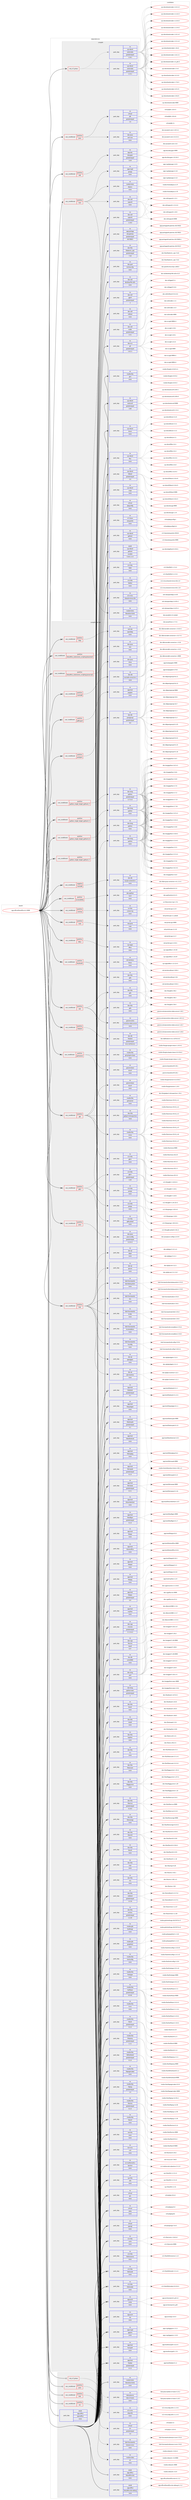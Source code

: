 digraph prolog {

# *************
# Graph options
# *************

newrank=true;
concentrate=true;
compound=true;
graph [rankdir=LR,fontname=Helvetica,fontsize=10,ranksep=1.5];#, ranksep=2.5, nodesep=0.2];
edge  [arrowhead=vee];
node  [fontname=Helvetica,fontsize=10];

# **********
# The ebuild
# **********

subgraph cluster_leftcol {
color=gray;
rank=same;
label=<<i>ebuild</i>>;
id [label="app-office/libreoffice-6.2.9999", color=red, width=4, href="../app-office/libreoffice-6.2.9999.svg"];
}

# ****************
# The dependencies
# ****************

subgraph cluster_midcol {
color=gray;
label=<<i>dependencies</i>>;
subgraph cluster_compile {
fillcolor="#eeeeee";
style=filled;
label=<<i>compile</i>>;
subgraph any19779 {
dependency1303579 [label=<<TABLE BORDER="0" CELLBORDER="1" CELLSPACING="0" CELLPADDING="4"><TR><TD CELLPADDING="10">any_of_group</TD></TR></TABLE>>, shape=none, color=red];subgraph pack928887 {
dependency1303580 [label=<<TABLE BORDER="0" CELLBORDER="1" CELLSPACING="0" CELLPADDING="4" WIDTH="220"><TR><TD ROWSPAN="6" CELLPADDING="30">pack_dep</TD></TR><TR><TD WIDTH="110">no</TD></TR><TR><TD>sys-devel</TD></TR><TR><TD>automake</TD></TR><TR><TD>greaterequal</TD></TR><TR><TD>1.16.1</TD></TR></TABLE>>, shape=none, color=blue];
}
dependency1303579:e -> dependency1303580:w [weight=20,style="dotted",arrowhead="oinv"];
subgraph pack928888 {
dependency1303581 [label=<<TABLE BORDER="0" CELLBORDER="1" CELLSPACING="0" CELLPADDING="4" WIDTH="220"><TR><TD ROWSPAN="6" CELLPADDING="30">pack_dep</TD></TR><TR><TD WIDTH="110">no</TD></TR><TR><TD>sys-devel</TD></TR><TR><TD>automake</TD></TR><TR><TD>greaterequal</TD></TR><TR><TD>1.15.1</TD></TR></TABLE>>, shape=none, color=blue];
}
dependency1303579:e -> dependency1303581:w [weight=20,style="dotted",arrowhead="oinv"];
}
id:e -> dependency1303579:w [weight=20,style="solid",arrowhead="vee"];
subgraph cond354371 {
dependency1303582 [label=<<TABLE BORDER="0" CELLBORDER="1" CELLSPACING="0" CELLPADDING="4"><TR><TD ROWSPAN="3" CELLPADDING="10">use_conditional</TD></TR><TR><TD>positive</TD></TR><TR><TD>java</TD></TR></TABLE>>, shape=none, color=red];
subgraph pack928889 {
dependency1303583 [label=<<TABLE BORDER="0" CELLBORDER="1" CELLSPACING="0" CELLPADDING="4" WIDTH="220"><TR><TD ROWSPAN="6" CELLPADDING="30">pack_dep</TD></TR><TR><TD WIDTH="110">no</TD></TR><TR><TD>dev-java</TD></TR><TR><TD>ant-core</TD></TR><TR><TD>none</TD></TR><TR><TD></TD></TR></TABLE>>, shape=none, color=blue];
}
dependency1303582:e -> dependency1303583:w [weight=20,style="dashed",arrowhead="vee"];
subgraph pack928890 {
dependency1303584 [label=<<TABLE BORDER="0" CELLBORDER="1" CELLSPACING="0" CELLPADDING="4" WIDTH="220"><TR><TD ROWSPAN="6" CELLPADDING="30">pack_dep</TD></TR><TR><TD WIDTH="110">no</TD></TR><TR><TD>virtual</TD></TR><TR><TD>jdk</TD></TR><TR><TD>greaterequal</TD></TR><TR><TD>1.6</TD></TR></TABLE>>, shape=none, color=blue];
}
dependency1303582:e -> dependency1303584:w [weight=20,style="dashed",arrowhead="vee"];
}
id:e -> dependency1303582:w [weight=20,style="solid",arrowhead="vee"];
subgraph cond354372 {
dependency1303585 [label=<<TABLE BORDER="0" CELLBORDER="1" CELLSPACING="0" CELLPADDING="4"><TR><TD ROWSPAN="3" CELLPADDING="10">use_conditional</TD></TR><TR><TD>positive</TD></TR><TR><TD>odk</TD></TR></TABLE>>, shape=none, color=red];
subgraph pack928891 {
dependency1303586 [label=<<TABLE BORDER="0" CELLBORDER="1" CELLSPACING="0" CELLPADDING="4" WIDTH="220"><TR><TD ROWSPAN="6" CELLPADDING="30">pack_dep</TD></TR><TR><TD WIDTH="110">no</TD></TR><TR><TD>app-doc</TD></TR><TR><TD>doxygen</TD></TR><TR><TD>greaterequal</TD></TR><TR><TD>1.8.4</TD></TR></TABLE>>, shape=none, color=blue];
}
dependency1303585:e -> dependency1303586:w [weight=20,style="dashed",arrowhead="vee"];
}
id:e -> dependency1303585:w [weight=20,style="solid",arrowhead="vee"];
subgraph cond354373 {
dependency1303587 [label=<<TABLE BORDER="0" CELLBORDER="1" CELLSPACING="0" CELLPADDING="4"><TR><TD ROWSPAN="3" CELLPADDING="10">use_conditional</TD></TR><TR><TD>positive</TD></TR><TR><TD>test</TD></TR></TABLE>>, shape=none, color=red];
subgraph pack928892 {
dependency1303588 [label=<<TABLE BORDER="0" CELLBORDER="1" CELLSPACING="0" CELLPADDING="4" WIDTH="220"><TR><TD ROWSPAN="6" CELLPADDING="30">pack_dep</TD></TR><TR><TD WIDTH="110">no</TD></TR><TR><TD>app-crypt</TD></TR><TR><TD>gnupg</TD></TR><TR><TD>none</TD></TR><TR><TD></TD></TR></TABLE>>, shape=none, color=blue];
}
dependency1303587:e -> dependency1303588:w [weight=20,style="dashed",arrowhead="vee"];
subgraph pack928893 {
dependency1303589 [label=<<TABLE BORDER="0" CELLBORDER="1" CELLSPACING="0" CELLPADDING="4" WIDTH="220"><TR><TD ROWSPAN="6" CELLPADDING="30">pack_dep</TD></TR><TR><TD WIDTH="110">no</TD></TR><TR><TD>dev-util</TD></TR><TR><TD>cppunit</TD></TR><TR><TD>none</TD></TR><TR><TD></TD></TR></TABLE>>, shape=none, color=blue];
}
dependency1303587:e -> dependency1303589:w [weight=20,style="dashed",arrowhead="vee"];
subgraph pack928894 {
dependency1303590 [label=<<TABLE BORDER="0" CELLBORDER="1" CELLSPACING="0" CELLPADDING="4" WIDTH="220"><TR><TD ROWSPAN="6" CELLPADDING="30">pack_dep</TD></TR><TR><TD WIDTH="110">no</TD></TR><TR><TD>media-fonts</TD></TR><TR><TD>dejavu</TD></TR><TR><TD>none</TD></TR><TR><TD></TD></TR></TABLE>>, shape=none, color=blue];
}
dependency1303587:e -> dependency1303590:w [weight=20,style="dashed",arrowhead="vee"];
subgraph pack928895 {
dependency1303591 [label=<<TABLE BORDER="0" CELLBORDER="1" CELLSPACING="0" CELLPADDING="4" WIDTH="220"><TR><TD ROWSPAN="6" CELLPADDING="30">pack_dep</TD></TR><TR><TD WIDTH="110">no</TD></TR><TR><TD>media-fonts</TD></TR><TR><TD>liberation-fonts</TD></TR><TR><TD>none</TD></TR><TR><TD></TD></TR></TABLE>>, shape=none, color=blue];
}
dependency1303587:e -> dependency1303591:w [weight=20,style="dashed",arrowhead="vee"];
}
id:e -> dependency1303587:w [weight=20,style="solid",arrowhead="vee"];
subgraph pack928896 {
dependency1303592 [label=<<TABLE BORDER="0" CELLBORDER="1" CELLSPACING="0" CELLPADDING="4" WIDTH="220"><TR><TD ROWSPAN="6" CELLPADDING="30">pack_dep</TD></TR><TR><TD WIDTH="110">no</TD></TR><TR><TD>app-portage</TD></TR><TR><TD>elt-patches</TD></TR><TR><TD>greaterequal</TD></TR><TR><TD>20170815</TD></TR></TABLE>>, shape=none, color=blue];
}
id:e -> dependency1303592:w [weight=20,style="solid",arrowhead="vee"];
subgraph pack928897 {
dependency1303593 [label=<<TABLE BORDER="0" CELLBORDER="1" CELLSPACING="0" CELLPADDING="4" WIDTH="220"><TR><TD ROWSPAN="6" CELLPADDING="30">pack_dep</TD></TR><TR><TD WIDTH="110">no</TD></TR><TR><TD>dev-libs</TD></TR><TR><TD>libatomic_ops</TD></TR><TR><TD>greaterequal</TD></TR><TR><TD>7.2d</TD></TR></TABLE>>, shape=none, color=blue];
}
id:e -> dependency1303593:w [weight=20,style="solid",arrowhead="vee"];
subgraph pack928898 {
dependency1303594 [label=<<TABLE BORDER="0" CELLBORDER="1" CELLSPACING="0" CELLPADDING="4" WIDTH="220"><TR><TD ROWSPAN="6" CELLPADDING="30">pack_dep</TD></TR><TR><TD WIDTH="110">no</TD></TR><TR><TD>dev-perl</TD></TR><TR><TD>Archive-Zip</TD></TR><TR><TD>none</TD></TR><TR><TD></TD></TR></TABLE>>, shape=none, color=blue];
}
id:e -> dependency1303594:w [weight=20,style="solid",arrowhead="vee"];
subgraph pack928899 {
dependency1303595 [label=<<TABLE BORDER="0" CELLBORDER="1" CELLSPACING="0" CELLPADDING="4" WIDTH="220"><TR><TD ROWSPAN="6" CELLPADDING="30">pack_dep</TD></TR><TR><TD WIDTH="110">no</TD></TR><TR><TD>dev-util</TD></TR><TR><TD>cppunit</TD></TR><TR><TD>greaterequal</TD></TR><TR><TD>1.14.0</TD></TR></TABLE>>, shape=none, color=blue];
}
id:e -> dependency1303595:w [weight=20,style="solid",arrowhead="vee"];
subgraph pack928900 {
dependency1303596 [label=<<TABLE BORDER="0" CELLBORDER="1" CELLSPACING="0" CELLPADDING="4" WIDTH="220"><TR><TD ROWSPAN="6" CELLPADDING="30">pack_dep</TD></TR><TR><TD WIDTH="110">no</TD></TR><TR><TD>dev-util</TD></TR><TR><TD>desktop-file-utils</TD></TR><TR><TD>none</TD></TR><TR><TD></TD></TR></TABLE>>, shape=none, color=blue];
}
id:e -> dependency1303596:w [weight=20,style="solid",arrowhead="vee"];
subgraph pack928901 {
dependency1303597 [label=<<TABLE BORDER="0" CELLBORDER="1" CELLSPACING="0" CELLPADDING="4" WIDTH="220"><TR><TD ROWSPAN="6" CELLPADDING="30">pack_dep</TD></TR><TR><TD WIDTH="110">no</TD></TR><TR><TD>dev-util</TD></TR><TR><TD>gperf</TD></TR><TR><TD>greaterequal</TD></TR><TR><TD>3</TD></TR></TABLE>>, shape=none, color=blue];
}
id:e -> dependency1303597:w [weight=20,style="solid",arrowhead="vee"];
subgraph pack928902 {
dependency1303598 [label=<<TABLE BORDER="0" CELLBORDER="1" CELLSPACING="0" CELLPADDING="4" WIDTH="220"><TR><TD ROWSPAN="6" CELLPADDING="30">pack_dep</TD></TR><TR><TD WIDTH="110">no</TD></TR><TR><TD>dev-util</TD></TR><TR><TD>intltool</TD></TR><TR><TD>none</TD></TR><TR><TD></TD></TR></TABLE>>, shape=none, color=blue];
}
id:e -> dependency1303598:w [weight=20,style="solid",arrowhead="vee"];
subgraph pack928903 {
dependency1303599 [label=<<TABLE BORDER="0" CELLBORDER="1" CELLSPACING="0" CELLPADDING="4" WIDTH="220"><TR><TD ROWSPAN="6" CELLPADDING="30">pack_dep</TD></TR><TR><TD WIDTH="110">no</TD></TR><TR><TD>dev-util</TD></TR><TR><TD>mdds</TD></TR><TR><TD>greaterequal</TD></TR><TR><TD>1.4.1</TD></TR></TABLE>>, shape=none, color=blue];
}
id:e -> dependency1303599:w [weight=20,style="solid",arrowhead="vee"];
subgraph pack928904 {
dependency1303600 [label=<<TABLE BORDER="0" CELLBORDER="1" CELLSPACING="0" CELLPADDING="4" WIDTH="220"><TR><TD ROWSPAN="6" CELLPADDING="30">pack_dep</TD></TR><TR><TD WIDTH="110">no</TD></TR><TR><TD>dev-vcs</TD></TR><TR><TD>git</TD></TR><TR><TD>greaterequal</TD></TR><TR><TD>1.8.2.1</TD></TR></TABLE>>, shape=none, color=blue];
}
id:e -> dependency1303600:w [weight=20,style="solid",arrowhead="vee"];
subgraph pack928905 {
dependency1303601 [label=<<TABLE BORDER="0" CELLBORDER="1" CELLSPACING="0" CELLPADDING="4" WIDTH="220"><TR><TD ROWSPAN="6" CELLPADDING="30">pack_dep</TD></TR><TR><TD WIDTH="110">no</TD></TR><TR><TD>media-libs</TD></TR><TR><TD>glm</TD></TR><TR><TD>none</TD></TR><TR><TD></TD></TR></TABLE>>, shape=none, color=blue];
}
id:e -> dependency1303601:w [weight=20,style="solid",arrowhead="vee"];
subgraph pack928906 {
dependency1303602 [label=<<TABLE BORDER="0" CELLBORDER="1" CELLSPACING="0" CELLPADDING="4" WIDTH="220"><TR><TD ROWSPAN="6" CELLPADDING="30">pack_dep</TD></TR><TR><TD WIDTH="110">no</TD></TR><TR><TD>sys-devel</TD></TR><TR><TD>autoconf</TD></TR><TR><TD>greaterequal</TD></TR><TR><TD>2.69</TD></TR></TABLE>>, shape=none, color=blue];
}
id:e -> dependency1303602:w [weight=20,style="solid",arrowhead="vee"];
subgraph pack928907 {
dependency1303603 [label=<<TABLE BORDER="0" CELLBORDER="1" CELLSPACING="0" CELLPADDING="4" WIDTH="220"><TR><TD ROWSPAN="6" CELLPADDING="30">pack_dep</TD></TR><TR><TD WIDTH="110">no</TD></TR><TR><TD>sys-devel</TD></TR><TR><TD>bison</TD></TR><TR><TD>none</TD></TR><TR><TD></TD></TR></TABLE>>, shape=none, color=blue];
}
id:e -> dependency1303603:w [weight=20,style="solid",arrowhead="vee"];
subgraph pack928908 {
dependency1303604 [label=<<TABLE BORDER="0" CELLBORDER="1" CELLSPACING="0" CELLPADDING="4" WIDTH="220"><TR><TD ROWSPAN="6" CELLPADDING="30">pack_dep</TD></TR><TR><TD WIDTH="110">no</TD></TR><TR><TD>sys-devel</TD></TR><TR><TD>flex</TD></TR><TR><TD>none</TD></TR><TR><TD></TD></TR></TABLE>>, shape=none, color=blue];
}
id:e -> dependency1303604:w [weight=20,style="solid",arrowhead="vee"];
subgraph pack928909 {
dependency1303605 [label=<<TABLE BORDER="0" CELLBORDER="1" CELLSPACING="0" CELLPADDING="4" WIDTH="220"><TR><TD ROWSPAN="6" CELLPADDING="30">pack_dep</TD></TR><TR><TD WIDTH="110">no</TD></TR><TR><TD>sys-devel</TD></TR><TR><TD>gettext</TD></TR><TR><TD>none</TD></TR><TR><TD></TD></TR></TABLE>>, shape=none, color=blue];
}
id:e -> dependency1303605:w [weight=20,style="solid",arrowhead="vee"];
subgraph pack928910 {
dependency1303606 [label=<<TABLE BORDER="0" CELLBORDER="1" CELLSPACING="0" CELLPADDING="4" WIDTH="220"><TR><TD ROWSPAN="6" CELLPADDING="30">pack_dep</TD></TR><TR><TD WIDTH="110">no</TD></TR><TR><TD>sys-devel</TD></TR><TR><TD>libtool</TD></TR><TR><TD>greaterequal</TD></TR><TR><TD>2.4</TD></TR></TABLE>>, shape=none, color=blue];
}
id:e -> dependency1303606:w [weight=20,style="solid",arrowhead="vee"];
subgraph pack928911 {
dependency1303607 [label=<<TABLE BORDER="0" CELLBORDER="1" CELLSPACING="0" CELLPADDING="4" WIDTH="220"><TR><TD ROWSPAN="6" CELLPADDING="30">pack_dep</TD></TR><TR><TD WIDTH="110">no</TD></TR><TR><TD>sys-devel</TD></TR><TR><TD>ucpp</TD></TR><TR><TD>none</TD></TR><TR><TD></TD></TR></TABLE>>, shape=none, color=blue];
}
id:e -> dependency1303607:w [weight=20,style="solid",arrowhead="vee"];
subgraph pack928912 {
dependency1303608 [label=<<TABLE BORDER="0" CELLBORDER="1" CELLSPACING="0" CELLPADDING="4" WIDTH="220"><TR><TD ROWSPAN="6" CELLPADDING="30">pack_dep</TD></TR><TR><TD WIDTH="110">no</TD></TR><TR><TD>virtual</TD></TR><TR><TD>pkgconfig</TD></TR><TR><TD>none</TD></TR><TR><TD></TD></TR></TABLE>>, shape=none, color=blue];
}
id:e -> dependency1303608:w [weight=20,style="solid",arrowhead="vee"];
subgraph pack928913 {
dependency1303609 [label=<<TABLE BORDER="0" CELLBORDER="1" CELLSPACING="0" CELLPADDING="4" WIDTH="220"><TR><TD ROWSPAN="6" CELLPADDING="30">pack_dep</TD></TR><TR><TD WIDTH="110">no</TD></TR><TR><TD>x11-base</TD></TR><TR><TD>xorg-proto</TD></TR><TR><TD>none</TD></TR><TR><TD></TD></TR></TABLE>>, shape=none, color=blue];
}
id:e -> dependency1303609:w [weight=20,style="solid",arrowhead="vee"];
subgraph pack928914 {
dependency1303610 [label=<<TABLE BORDER="0" CELLBORDER="1" CELLSPACING="0" CELLPADDING="4" WIDTH="220"><TR><TD ROWSPAN="6" CELLPADDING="30">pack_dep</TD></TR><TR><TD WIDTH="110">no</TD></TR><TR><TD>x11-libs</TD></TR><TR><TD>libXt</TD></TR><TR><TD>none</TD></TR><TR><TD></TD></TR></TABLE>>, shape=none, color=blue];
}
id:e -> dependency1303610:w [weight=20,style="solid",arrowhead="vee"];
subgraph pack928915 {
dependency1303611 [label=<<TABLE BORDER="0" CELLBORDER="1" CELLSPACING="0" CELLPADDING="4" WIDTH="220"><TR><TD ROWSPAN="6" CELLPADDING="30">pack_dep</TD></TR><TR><TD WIDTH="110">no</TD></TR><TR><TD>x11-libs</TD></TR><TR><TD>libXtst</TD></TR><TR><TD>none</TD></TR><TR><TD></TD></TR></TABLE>>, shape=none, color=blue];
}
id:e -> dependency1303611:w [weight=20,style="solid",arrowhead="vee"];
subgraph pack928916 {
dependency1303612 [label=<<TABLE BORDER="0" CELLBORDER="1" CELLSPACING="0" CELLPADDING="4" WIDTH="220"><TR><TD ROWSPAN="6" CELLPADDING="30">pack_dep</TD></TR><TR><TD WIDTH="110">no</TD></TR><TR><TD>x11-misc</TD></TR><TR><TD>shared-mime-info</TD></TR><TR><TD>none</TD></TR><TR><TD></TD></TR></TABLE>>, shape=none, color=blue];
}
id:e -> dependency1303612:w [weight=20,style="solid",arrowhead="vee"];
subgraph pack928917 {
dependency1303613 [label=<<TABLE BORDER="0" CELLBORDER="1" CELLSPACING="0" CELLPADDING="4" WIDTH="220"><TR><TD ROWSPAN="6" CELLPADDING="30">pack_dep</TD></TR><TR><TD WIDTH="110">weak</TD></TR><TR><TD>sys-devel</TD></TR><TR><TD>gettext</TD></TR><TR><TD>smaller</TD></TR><TR><TD>0.18.1.1-r3</TD></TR></TABLE>>, shape=none, color=blue];
}
id:e -> dependency1303613:w [weight=20,style="solid",arrowhead="vee"];
}
subgraph cluster_compileandrun {
fillcolor="#eeeeee";
style=filled;
label=<<i>compile and run</i>>;
subgraph cond354374 {
dependency1303614 [label=<<TABLE BORDER="0" CELLBORDER="1" CELLSPACING="0" CELLPADDING="4"><TR><TD ROWSPAN="3" CELLPADDING="10">use_conditional</TD></TR><TR><TD>negative</TD></TR><TR><TD>mariadb</TD></TR></TABLE>>, shape=none, color=red];
subgraph pack928918 {
dependency1303615 [label=<<TABLE BORDER="0" CELLBORDER="1" CELLSPACING="0" CELLPADDING="4" WIDTH="220"><TR><TD ROWSPAN="6" CELLPADDING="30">pack_dep</TD></TR><TR><TD WIDTH="110">no</TD></TR><TR><TD>dev-db</TD></TR><TR><TD>mysql-connector-c</TD></TR><TR><TD>none</TD></TR><TR><TD></TD></TR></TABLE>>, shape=none, color=blue];
}
dependency1303614:e -> dependency1303615:w [weight=20,style="dashed",arrowhead="vee"];
}
id:e -> dependency1303614:w [weight=20,style="solid",arrowhead="odotvee"];
subgraph cond354375 {
dependency1303616 [label=<<TABLE BORDER="0" CELLBORDER="1" CELLSPACING="0" CELLPADDING="4"><TR><TD ROWSPAN="3" CELLPADDING="10">use_conditional</TD></TR><TR><TD>positive</TD></TR><TR><TD>accessibility</TD></TR></TABLE>>, shape=none, color=red];
subgraph pack928919 {
dependency1303617 [label=<<TABLE BORDER="0" CELLBORDER="1" CELLSPACING="0" CELLPADDING="4" WIDTH="220"><TR><TD ROWSPAN="6" CELLPADDING="30">pack_dep</TD></TR><TR><TD WIDTH="110">no</TD></TR><TR><TD>dev-python</TD></TR><TR><TD>lxml</TD></TR><TR><TD>none</TD></TR><TR><TD></TD></TR></TABLE>>, shape=none, color=blue];
}
dependency1303616:e -> dependency1303617:w [weight=20,style="dashed",arrowhead="vee"];
}
id:e -> dependency1303616:w [weight=20,style="solid",arrowhead="odotvee"];
subgraph cond354376 {
dependency1303618 [label=<<TABLE BORDER="0" CELLBORDER="1" CELLSPACING="0" CELLPADDING="4"><TR><TD ROWSPAN="3" CELLPADDING="10">use_conditional</TD></TR><TR><TD>positive</TD></TR><TR><TD>bluetooth</TD></TR></TABLE>>, shape=none, color=red];
subgraph pack928920 {
dependency1303619 [label=<<TABLE BORDER="0" CELLBORDER="1" CELLSPACING="0" CELLPADDING="4" WIDTH="220"><TR><TD ROWSPAN="6" CELLPADDING="30">pack_dep</TD></TR><TR><TD WIDTH="110">no</TD></TR><TR><TD>dev-libs</TD></TR><TR><TD>glib</TD></TR><TR><TD>none</TD></TR><TR><TD></TD></TR></TABLE>>, shape=none, color=blue];
}
dependency1303618:e -> dependency1303619:w [weight=20,style="dashed",arrowhead="vee"];
subgraph pack928921 {
dependency1303620 [label=<<TABLE BORDER="0" CELLBORDER="1" CELLSPACING="0" CELLPADDING="4" WIDTH="220"><TR><TD ROWSPAN="6" CELLPADDING="30">pack_dep</TD></TR><TR><TD WIDTH="110">no</TD></TR><TR><TD>net-wireless</TD></TR><TR><TD>bluez</TD></TR><TR><TD>none</TD></TR><TR><TD></TD></TR></TABLE>>, shape=none, color=blue];
}
dependency1303618:e -> dependency1303620:w [weight=20,style="dashed",arrowhead="vee"];
}
id:e -> dependency1303618:w [weight=20,style="solid",arrowhead="odotvee"];
subgraph cond354377 {
dependency1303621 [label=<<TABLE BORDER="0" CELLBORDER="1" CELLSPACING="0" CELLPADDING="4"><TR><TD ROWSPAN="3" CELLPADDING="10">use_conditional</TD></TR><TR><TD>positive</TD></TR><TR><TD>coinmp</TD></TR></TABLE>>, shape=none, color=red];
subgraph pack928922 {
dependency1303622 [label=<<TABLE BORDER="0" CELLBORDER="1" CELLSPACING="0" CELLPADDING="4" WIDTH="220"><TR><TD ROWSPAN="6" CELLPADDING="30">pack_dep</TD></TR><TR><TD WIDTH="110">no</TD></TR><TR><TD>sci-libs</TD></TR><TR><TD>coinor-mp</TD></TR><TR><TD>none</TD></TR><TR><TD></TD></TR></TABLE>>, shape=none, color=blue];
}
dependency1303621:e -> dependency1303622:w [weight=20,style="dashed",arrowhead="vee"];
}
id:e -> dependency1303621:w [weight=20,style="solid",arrowhead="odotvee"];
subgraph cond354378 {
dependency1303623 [label=<<TABLE BORDER="0" CELLBORDER="1" CELLSPACING="0" CELLPADDING="4"><TR><TD ROWSPAN="3" CELLPADDING="10">use_conditional</TD></TR><TR><TD>positive</TD></TR><TR><TD>cups</TD></TR></TABLE>>, shape=none, color=red];
subgraph pack928923 {
dependency1303624 [label=<<TABLE BORDER="0" CELLBORDER="1" CELLSPACING="0" CELLPADDING="4" WIDTH="220"><TR><TD ROWSPAN="6" CELLPADDING="30">pack_dep</TD></TR><TR><TD WIDTH="110">no</TD></TR><TR><TD>net-print</TD></TR><TR><TD>cups</TD></TR><TR><TD>none</TD></TR><TR><TD></TD></TR></TABLE>>, shape=none, color=blue];
}
dependency1303623:e -> dependency1303624:w [weight=20,style="dashed",arrowhead="vee"];
}
id:e -> dependency1303623:w [weight=20,style="solid",arrowhead="odotvee"];
subgraph cond354379 {
dependency1303625 [label=<<TABLE BORDER="0" CELLBORDER="1" CELLSPACING="0" CELLPADDING="4"><TR><TD ROWSPAN="3" CELLPADDING="10">use_conditional</TD></TR><TR><TD>positive</TD></TR><TR><TD>dbus</TD></TR></TABLE>>, shape=none, color=red];
subgraph pack928924 {
dependency1303626 [label=<<TABLE BORDER="0" CELLBORDER="1" CELLSPACING="0" CELLPADDING="4" WIDTH="220"><TR><TD ROWSPAN="6" CELLPADDING="30">pack_dep</TD></TR><TR><TD WIDTH="110">no</TD></TR><TR><TD>sys-apps</TD></TR><TR><TD>dbus</TD></TR><TR><TD>none</TD></TR><TR><TD></TD></TR></TABLE>>, shape=none, color=blue];
}
dependency1303625:e -> dependency1303626:w [weight=20,style="dashed",arrowhead="vee"];
}
id:e -> dependency1303625:w [weight=20,style="solid",arrowhead="odotvee"];
subgraph cond354380 {
dependency1303627 [label=<<TABLE BORDER="0" CELLBORDER="1" CELLSPACING="0" CELLPADDING="4"><TR><TD ROWSPAN="3" CELLPADDING="10">use_conditional</TD></TR><TR><TD>positive</TD></TR><TR><TD>eds</TD></TR></TABLE>>, shape=none, color=red];
subgraph pack928925 {
dependency1303628 [label=<<TABLE BORDER="0" CELLBORDER="1" CELLSPACING="0" CELLPADDING="4" WIDTH="220"><TR><TD ROWSPAN="6" CELLPADDING="30">pack_dep</TD></TR><TR><TD WIDTH="110">no</TD></TR><TR><TD>dev-libs</TD></TR><TR><TD>glib</TD></TR><TR><TD>none</TD></TR><TR><TD></TD></TR></TABLE>>, shape=none, color=blue];
}
dependency1303627:e -> dependency1303628:w [weight=20,style="dashed",arrowhead="vee"];
subgraph pack928926 {
dependency1303629 [label=<<TABLE BORDER="0" CELLBORDER="1" CELLSPACING="0" CELLPADDING="4" WIDTH="220"><TR><TD ROWSPAN="6" CELLPADDING="30">pack_dep</TD></TR><TR><TD WIDTH="110">no</TD></TR><TR><TD>gnome-base</TD></TR><TR><TD>dconf</TD></TR><TR><TD>none</TD></TR><TR><TD></TD></TR></TABLE>>, shape=none, color=blue];
}
dependency1303627:e -> dependency1303629:w [weight=20,style="dashed",arrowhead="vee"];
subgraph pack928927 {
dependency1303630 [label=<<TABLE BORDER="0" CELLBORDER="1" CELLSPACING="0" CELLPADDING="4" WIDTH="220"><TR><TD ROWSPAN="6" CELLPADDING="30">pack_dep</TD></TR><TR><TD WIDTH="110">no</TD></TR><TR><TD>gnome-extra</TD></TR><TR><TD>evolution-data-server</TD></TR><TR><TD>none</TD></TR><TR><TD></TD></TR></TABLE>>, shape=none, color=blue];
}
dependency1303627:e -> dependency1303630:w [weight=20,style="dashed",arrowhead="vee"];
}
id:e -> dependency1303627:w [weight=20,style="solid",arrowhead="odotvee"];
subgraph cond354381 {
dependency1303631 [label=<<TABLE BORDER="0" CELLBORDER="1" CELLSPACING="0" CELLPADDING="4"><TR><TD ROWSPAN="3" CELLPADDING="10">use_conditional</TD></TR><TR><TD>positive</TD></TR><TR><TD>firebird</TD></TR></TABLE>>, shape=none, color=red];
subgraph pack928928 {
dependency1303632 [label=<<TABLE BORDER="0" CELLBORDER="1" CELLSPACING="0" CELLPADDING="4" WIDTH="220"><TR><TD ROWSPAN="6" CELLPADDING="30">pack_dep</TD></TR><TR><TD WIDTH="110">no</TD></TR><TR><TD>dev-db</TD></TR><TR><TD>firebird</TD></TR><TR><TD>greaterequal</TD></TR><TR><TD>3.0.2.32703.0-r1</TD></TR></TABLE>>, shape=none, color=blue];
}
dependency1303631:e -> dependency1303632:w [weight=20,style="dashed",arrowhead="vee"];
}
id:e -> dependency1303631:w [weight=20,style="solid",arrowhead="odotvee"];
subgraph cond354382 {
dependency1303633 [label=<<TABLE BORDER="0" CELLBORDER="1" CELLSPACING="0" CELLPADDING="4"><TR><TD ROWSPAN="3" CELLPADDING="10">use_conditional</TD></TR><TR><TD>positive</TD></TR><TR><TD>gstreamer</TD></TR></TABLE>>, shape=none, color=red];
subgraph pack928929 {
dependency1303634 [label=<<TABLE BORDER="0" CELLBORDER="1" CELLSPACING="0" CELLPADDING="4" WIDTH="220"><TR><TD ROWSPAN="6" CELLPADDING="30">pack_dep</TD></TR><TR><TD WIDTH="110">no</TD></TR><TR><TD>media-libs</TD></TR><TR><TD>gstreamer</TD></TR><TR><TD>none</TD></TR><TR><TD></TD></TR></TABLE>>, shape=none, color=blue];
}
dependency1303633:e -> dependency1303634:w [weight=20,style="dashed",arrowhead="vee"];
subgraph pack928930 {
dependency1303635 [label=<<TABLE BORDER="0" CELLBORDER="1" CELLSPACING="0" CELLPADDING="4" WIDTH="220"><TR><TD ROWSPAN="6" CELLPADDING="30">pack_dep</TD></TR><TR><TD WIDTH="110">no</TD></TR><TR><TD>media-libs</TD></TR><TR><TD>gst-plugins-base</TD></TR><TR><TD>none</TD></TR><TR><TD></TD></TR></TABLE>>, shape=none, color=blue];
}
dependency1303633:e -> dependency1303635:w [weight=20,style="dashed",arrowhead="vee"];
}
id:e -> dependency1303633:w [weight=20,style="solid",arrowhead="odotvee"];
subgraph cond354383 {
dependency1303636 [label=<<TABLE BORDER="0" CELLBORDER="1" CELLSPACING="0" CELLPADDING="4"><TR><TD ROWSPAN="3" CELLPADDING="10">use_conditional</TD></TR><TR><TD>positive</TD></TR><TR><TD>gtk</TD></TR></TABLE>>, shape=none, color=red];
subgraph pack928931 {
dependency1303637 [label=<<TABLE BORDER="0" CELLBORDER="1" CELLSPACING="0" CELLPADDING="4" WIDTH="220"><TR><TD ROWSPAN="6" CELLPADDING="30">pack_dep</TD></TR><TR><TD WIDTH="110">no</TD></TR><TR><TD>dev-libs</TD></TR><TR><TD>glib</TD></TR><TR><TD>none</TD></TR><TR><TD></TD></TR></TABLE>>, shape=none, color=blue];
}
dependency1303636:e -> dependency1303637:w [weight=20,style="dashed",arrowhead="vee"];
subgraph pack928932 {
dependency1303638 [label=<<TABLE BORDER="0" CELLBORDER="1" CELLSPACING="0" CELLPADDING="4" WIDTH="220"><TR><TD ROWSPAN="6" CELLPADDING="30">pack_dep</TD></TR><TR><TD WIDTH="110">no</TD></TR><TR><TD>dev-libs</TD></TR><TR><TD>gobject-introspection</TD></TR><TR><TD>none</TD></TR><TR><TD></TD></TR></TABLE>>, shape=none, color=blue];
}
dependency1303636:e -> dependency1303638:w [weight=20,style="dashed",arrowhead="vee"];
subgraph pack928933 {
dependency1303639 [label=<<TABLE BORDER="0" CELLBORDER="1" CELLSPACING="0" CELLPADDING="4" WIDTH="220"><TR><TD ROWSPAN="6" CELLPADDING="30">pack_dep</TD></TR><TR><TD WIDTH="110">no</TD></TR><TR><TD>gnome-base</TD></TR><TR><TD>dconf</TD></TR><TR><TD>none</TD></TR><TR><TD></TD></TR></TABLE>>, shape=none, color=blue];
}
dependency1303636:e -> dependency1303639:w [weight=20,style="dashed",arrowhead="vee"];
subgraph pack928934 {
dependency1303640 [label=<<TABLE BORDER="0" CELLBORDER="1" CELLSPACING="0" CELLPADDING="4" WIDTH="220"><TR><TD ROWSPAN="6" CELLPADDING="30">pack_dep</TD></TR><TR><TD WIDTH="110">no</TD></TR><TR><TD>media-libs</TD></TR><TR><TD>mesa</TD></TR><TR><TD>none</TD></TR><TR><TD></TD></TR></TABLE>>, shape=none, color=blue];
}
dependency1303636:e -> dependency1303640:w [weight=20,style="dashed",arrowhead="vee"];
subgraph pack928935 {
dependency1303641 [label=<<TABLE BORDER="0" CELLBORDER="1" CELLSPACING="0" CELLPADDING="4" WIDTH="220"><TR><TD ROWSPAN="6" CELLPADDING="30">pack_dep</TD></TR><TR><TD WIDTH="110">no</TD></TR><TR><TD>x11-libs</TD></TR><TR><TD>gtk+</TD></TR><TR><TD>none</TD></TR><TR><TD></TD></TR></TABLE>>, shape=none, color=blue];
}
dependency1303636:e -> dependency1303641:w [weight=20,style="dashed",arrowhead="vee"];
subgraph pack928936 {
dependency1303642 [label=<<TABLE BORDER="0" CELLBORDER="1" CELLSPACING="0" CELLPADDING="4" WIDTH="220"><TR><TD ROWSPAN="6" CELLPADDING="30">pack_dep</TD></TR><TR><TD WIDTH="110">no</TD></TR><TR><TD>x11-libs</TD></TR><TR><TD>pango</TD></TR><TR><TD>none</TD></TR><TR><TD></TD></TR></TABLE>>, shape=none, color=blue];
}
dependency1303636:e -> dependency1303642:w [weight=20,style="dashed",arrowhead="vee"];
}
id:e -> dependency1303636:w [weight=20,style="solid",arrowhead="odotvee"];
subgraph cond354384 {
dependency1303643 [label=<<TABLE BORDER="0" CELLBORDER="1" CELLSPACING="0" CELLPADDING="4"><TR><TD ROWSPAN="3" CELLPADDING="10">use_conditional</TD></TR><TR><TD>positive</TD></TR><TR><TD>gtk2</TD></TR></TABLE>>, shape=none, color=red];
subgraph pack928937 {
dependency1303644 [label=<<TABLE BORDER="0" CELLBORDER="1" CELLSPACING="0" CELLPADDING="4" WIDTH="220"><TR><TD ROWSPAN="6" CELLPADDING="30">pack_dep</TD></TR><TR><TD WIDTH="110">no</TD></TR><TR><TD>x11-libs</TD></TR><TR><TD>gdk-pixbuf</TD></TR><TR><TD>none</TD></TR><TR><TD></TD></TR></TABLE>>, shape=none, color=blue];
}
dependency1303643:e -> dependency1303644:w [weight=20,style="dashed",arrowhead="vee"];
subgraph pack928938 {
dependency1303645 [label=<<TABLE BORDER="0" CELLBORDER="1" CELLSPACING="0" CELLPADDING="4" WIDTH="220"><TR><TD ROWSPAN="6" CELLPADDING="30">pack_dep</TD></TR><TR><TD WIDTH="110">no</TD></TR><TR><TD>x11-libs</TD></TR><TR><TD>gtk+</TD></TR><TR><TD>greaterequal</TD></TR><TR><TD>2.24</TD></TR></TABLE>>, shape=none, color=blue];
}
dependency1303643:e -> dependency1303645:w [weight=20,style="dashed",arrowhead="vee"];
subgraph pack928939 {
dependency1303646 [label=<<TABLE BORDER="0" CELLBORDER="1" CELLSPACING="0" CELLPADDING="4" WIDTH="220"><TR><TD ROWSPAN="6" CELLPADDING="30">pack_dep</TD></TR><TR><TD WIDTH="110">no</TD></TR><TR><TD>x11-libs</TD></TR><TR><TD>pango</TD></TR><TR><TD>none</TD></TR><TR><TD></TD></TR></TABLE>>, shape=none, color=blue];
}
dependency1303643:e -> dependency1303646:w [weight=20,style="dashed",arrowhead="vee"];
}
id:e -> dependency1303643:w [weight=20,style="solid",arrowhead="odotvee"];
subgraph cond354385 {
dependency1303647 [label=<<TABLE BORDER="0" CELLBORDER="1" CELLSPACING="0" CELLPADDING="4"><TR><TD ROWSPAN="3" CELLPADDING="10">use_conditional</TD></TR><TR><TD>positive</TD></TR><TR><TD>java</TD></TR></TABLE>>, shape=none, color=red];
subgraph pack928940 {
dependency1303648 [label=<<TABLE BORDER="0" CELLBORDER="1" CELLSPACING="0" CELLPADDING="4" WIDTH="220"><TR><TD ROWSPAN="6" CELLPADDING="30">pack_dep</TD></TR><TR><TD WIDTH="110">no</TD></TR><TR><TD>dev-java</TD></TR><TR><TD>java-config</TD></TR><TR><TD>greaterequal</TD></TR><TR><TD>2.2.0-r3</TD></TR></TABLE>>, shape=none, color=blue];
}
dependency1303647:e -> dependency1303648:w [weight=20,style="dashed",arrowhead="vee"];
}
id:e -> dependency1303647:w [weight=20,style="solid",arrowhead="odotvee"];
subgraph cond354386 {
dependency1303649 [label=<<TABLE BORDER="0" CELLBORDER="1" CELLSPACING="0" CELLPADDING="4"><TR><TD ROWSPAN="3" CELLPADDING="10">use_conditional</TD></TR><TR><TD>positive</TD></TR><TR><TD>kde</TD></TR></TABLE>>, shape=none, color=red];
subgraph pack928941 {
dependency1303650 [label=<<TABLE BORDER="0" CELLBORDER="1" CELLSPACING="0" CELLPADDING="4" WIDTH="220"><TR><TD ROWSPAN="6" CELLPADDING="30">pack_dep</TD></TR><TR><TD WIDTH="110">no</TD></TR><TR><TD>dev-qt</TD></TR><TR><TD>qtcore</TD></TR><TR><TD>none</TD></TR><TR><TD></TD></TR></TABLE>>, shape=none, color=blue];
}
dependency1303649:e -> dependency1303650:w [weight=20,style="dashed",arrowhead="vee"];
subgraph pack928942 {
dependency1303651 [label=<<TABLE BORDER="0" CELLBORDER="1" CELLSPACING="0" CELLPADDING="4" WIDTH="220"><TR><TD ROWSPAN="6" CELLPADDING="30">pack_dep</TD></TR><TR><TD WIDTH="110">no</TD></TR><TR><TD>dev-qt</TD></TR><TR><TD>qtgui</TD></TR><TR><TD>none</TD></TR><TR><TD></TD></TR></TABLE>>, shape=none, color=blue];
}
dependency1303649:e -> dependency1303651:w [weight=20,style="dashed",arrowhead="vee"];
subgraph pack928943 {
dependency1303652 [label=<<TABLE BORDER="0" CELLBORDER="1" CELLSPACING="0" CELLPADDING="4" WIDTH="220"><TR><TD ROWSPAN="6" CELLPADDING="30">pack_dep</TD></TR><TR><TD WIDTH="110">no</TD></TR><TR><TD>dev-qt</TD></TR><TR><TD>qtx11extras</TD></TR><TR><TD>none</TD></TR><TR><TD></TD></TR></TABLE>>, shape=none, color=blue];
}
dependency1303649:e -> dependency1303652:w [weight=20,style="dashed",arrowhead="vee"];
subgraph pack928944 {
dependency1303653 [label=<<TABLE BORDER="0" CELLBORDER="1" CELLSPACING="0" CELLPADDING="4" WIDTH="220"><TR><TD ROWSPAN="6" CELLPADDING="30">pack_dep</TD></TR><TR><TD WIDTH="110">no</TD></TR><TR><TD>dev-qt</TD></TR><TR><TD>qtwidgets</TD></TR><TR><TD>none</TD></TR><TR><TD></TD></TR></TABLE>>, shape=none, color=blue];
}
dependency1303649:e -> dependency1303653:w [weight=20,style="dashed",arrowhead="vee"];
subgraph pack928945 {
dependency1303654 [label=<<TABLE BORDER="0" CELLBORDER="1" CELLSPACING="0" CELLPADDING="4" WIDTH="220"><TR><TD ROWSPAN="6" CELLPADDING="30">pack_dep</TD></TR><TR><TD WIDTH="110">no</TD></TR><TR><TD>kde-frameworks</TD></TR><TR><TD>kconfig</TD></TR><TR><TD>none</TD></TR><TR><TD></TD></TR></TABLE>>, shape=none, color=blue];
}
dependency1303649:e -> dependency1303654:w [weight=20,style="dashed",arrowhead="vee"];
subgraph pack928946 {
dependency1303655 [label=<<TABLE BORDER="0" CELLBORDER="1" CELLSPACING="0" CELLPADDING="4" WIDTH="220"><TR><TD ROWSPAN="6" CELLPADDING="30">pack_dep</TD></TR><TR><TD WIDTH="110">no</TD></TR><TR><TD>kde-frameworks</TD></TR><TR><TD>kcoreaddons</TD></TR><TR><TD>none</TD></TR><TR><TD></TD></TR></TABLE>>, shape=none, color=blue];
}
dependency1303649:e -> dependency1303655:w [weight=20,style="dashed",arrowhead="vee"];
subgraph pack928947 {
dependency1303656 [label=<<TABLE BORDER="0" CELLBORDER="1" CELLSPACING="0" CELLPADDING="4" WIDTH="220"><TR><TD ROWSPAN="6" CELLPADDING="30">pack_dep</TD></TR><TR><TD WIDTH="110">no</TD></TR><TR><TD>kde-frameworks</TD></TR><TR><TD>ki18n</TD></TR><TR><TD>none</TD></TR><TR><TD></TD></TR></TABLE>>, shape=none, color=blue];
}
dependency1303649:e -> dependency1303656:w [weight=20,style="dashed",arrowhead="vee"];
subgraph pack928948 {
dependency1303657 [label=<<TABLE BORDER="0" CELLBORDER="1" CELLSPACING="0" CELLPADDING="4" WIDTH="220"><TR><TD ROWSPAN="6" CELLPADDING="30">pack_dep</TD></TR><TR><TD WIDTH="110">no</TD></TR><TR><TD>kde-frameworks</TD></TR><TR><TD>kio</TD></TR><TR><TD>none</TD></TR><TR><TD></TD></TR></TABLE>>, shape=none, color=blue];
}
dependency1303649:e -> dependency1303657:w [weight=20,style="dashed",arrowhead="vee"];
subgraph pack928949 {
dependency1303658 [label=<<TABLE BORDER="0" CELLBORDER="1" CELLSPACING="0" CELLPADDING="4" WIDTH="220"><TR><TD ROWSPAN="6" CELLPADDING="30">pack_dep</TD></TR><TR><TD WIDTH="110">no</TD></TR><TR><TD>kde-frameworks</TD></TR><TR><TD>kwindowsystem</TD></TR><TR><TD>none</TD></TR><TR><TD></TD></TR></TABLE>>, shape=none, color=blue];
}
dependency1303649:e -> dependency1303658:w [weight=20,style="dashed",arrowhead="vee"];
}
id:e -> dependency1303649:w [weight=20,style="solid",arrowhead="odotvee"];
subgraph cond354387 {
dependency1303659 [label=<<TABLE BORDER="0" CELLBORDER="1" CELLSPACING="0" CELLPADDING="4"><TR><TD ROWSPAN="3" CELLPADDING="10">use_conditional</TD></TR><TR><TD>positive</TD></TR><TR><TD>ldap</TD></TR></TABLE>>, shape=none, color=red];
subgraph pack928950 {
dependency1303660 [label=<<TABLE BORDER="0" CELLBORDER="1" CELLSPACING="0" CELLPADDING="4" WIDTH="220"><TR><TD ROWSPAN="6" CELLPADDING="30">pack_dep</TD></TR><TR><TD WIDTH="110">no</TD></TR><TR><TD>net-nds</TD></TR><TR><TD>openldap</TD></TR><TR><TD>none</TD></TR><TR><TD></TD></TR></TABLE>>, shape=none, color=blue];
}
dependency1303659:e -> dependency1303660:w [weight=20,style="dashed",arrowhead="vee"];
}
id:e -> dependency1303659:w [weight=20,style="solid",arrowhead="odotvee"];
subgraph cond354388 {
dependency1303661 [label=<<TABLE BORDER="0" CELLBORDER="1" CELLSPACING="0" CELLPADDING="4"><TR><TD ROWSPAN="3" CELLPADDING="10">use_conditional</TD></TR><TR><TD>positive</TD></TR><TR><TD>libreoffice_extensions_scripting-beanshell</TD></TR></TABLE>>, shape=none, color=red];
subgraph pack928951 {
dependency1303662 [label=<<TABLE BORDER="0" CELLBORDER="1" CELLSPACING="0" CELLPADDING="4" WIDTH="220"><TR><TD ROWSPAN="6" CELLPADDING="30">pack_dep</TD></TR><TR><TD WIDTH="110">no</TD></TR><TR><TD>dev-java</TD></TR><TR><TD>bsh</TD></TR><TR><TD>none</TD></TR><TR><TD></TD></TR></TABLE>>, shape=none, color=blue];
}
dependency1303661:e -> dependency1303662:w [weight=20,style="dashed",arrowhead="vee"];
}
id:e -> dependency1303661:w [weight=20,style="solid",arrowhead="odotvee"];
subgraph cond354389 {
dependency1303663 [label=<<TABLE BORDER="0" CELLBORDER="1" CELLSPACING="0" CELLPADDING="4"><TR><TD ROWSPAN="3" CELLPADDING="10">use_conditional</TD></TR><TR><TD>positive</TD></TR><TR><TD>libreoffice_extensions_scripting-javascript</TD></TR></TABLE>>, shape=none, color=red];
subgraph pack928952 {
dependency1303664 [label=<<TABLE BORDER="0" CELLBORDER="1" CELLSPACING="0" CELLPADDING="4" WIDTH="220"><TR><TD ROWSPAN="6" CELLPADDING="30">pack_dep</TD></TR><TR><TD WIDTH="110">no</TD></TR><TR><TD>dev-java</TD></TR><TR><TD>rhino</TD></TR><TR><TD>none</TD></TR><TR><TD></TD></TR></TABLE>>, shape=none, color=blue];
}
dependency1303663:e -> dependency1303664:w [weight=20,style="dashed",arrowhead="vee"];
}
id:e -> dependency1303663:w [weight=20,style="solid",arrowhead="odotvee"];
subgraph cond354390 {
dependency1303665 [label=<<TABLE BORDER="0" CELLBORDER="1" CELLSPACING="0" CELLPADDING="4"><TR><TD ROWSPAN="3" CELLPADDING="10">use_conditional</TD></TR><TR><TD>positive</TD></TR><TR><TD>mariadb</TD></TR></TABLE>>, shape=none, color=red];
subgraph pack928953 {
dependency1303666 [label=<<TABLE BORDER="0" CELLBORDER="1" CELLSPACING="0" CELLPADDING="4" WIDTH="220"><TR><TD ROWSPAN="6" CELLPADDING="30">pack_dep</TD></TR><TR><TD WIDTH="110">no</TD></TR><TR><TD>dev-db</TD></TR><TR><TD>mariadb-connector-c</TD></TR><TR><TD>none</TD></TR><TR><TD></TD></TR></TABLE>>, shape=none, color=blue];
}
dependency1303665:e -> dependency1303666:w [weight=20,style="dashed",arrowhead="vee"];
}
id:e -> dependency1303665:w [weight=20,style="solid",arrowhead="odotvee"];
subgraph cond354391 {
dependency1303667 [label=<<TABLE BORDER="0" CELLBORDER="1" CELLSPACING="0" CELLPADDING="4"><TR><TD ROWSPAN="3" CELLPADDING="10">use_conditional</TD></TR><TR><TD>positive</TD></TR><TR><TD>pdfimport</TD></TR></TABLE>>, shape=none, color=red];
subgraph pack928954 {
dependency1303668 [label=<<TABLE BORDER="0" CELLBORDER="1" CELLSPACING="0" CELLPADDING="4" WIDTH="220"><TR><TD ROWSPAN="6" CELLPADDING="30">pack_dep</TD></TR><TR><TD WIDTH="110">no</TD></TR><TR><TD>app-text</TD></TR><TR><TD>poppler</TD></TR><TR><TD>none</TD></TR><TR><TD></TD></TR></TABLE>>, shape=none, color=blue];
}
dependency1303667:e -> dependency1303668:w [weight=20,style="dashed",arrowhead="vee"];
}
id:e -> dependency1303667:w [weight=20,style="solid",arrowhead="odotvee"];
subgraph cond354392 {
dependency1303669 [label=<<TABLE BORDER="0" CELLBORDER="1" CELLSPACING="0" CELLPADDING="4"><TR><TD ROWSPAN="3" CELLPADDING="10">use_conditional</TD></TR><TR><TD>positive</TD></TR><TR><TD>postgres</TD></TR></TABLE>>, shape=none, color=red];
subgraph pack928955 {
dependency1303670 [label=<<TABLE BORDER="0" CELLBORDER="1" CELLSPACING="0" CELLPADDING="4" WIDTH="220"><TR><TD ROWSPAN="6" CELLPADDING="30">pack_dep</TD></TR><TR><TD WIDTH="110">no</TD></TR><TR><TD>dev-db</TD></TR><TR><TD>postgresql</TD></TR><TR><TD>greaterequal</TD></TR><TR><TD>9.0</TD></TR></TABLE>>, shape=none, color=blue];
}
dependency1303669:e -> dependency1303670:w [weight=20,style="dashed",arrowhead="vee"];
}
id:e -> dependency1303669:w [weight=20,style="solid",arrowhead="odotvee"];
subgraph cond354393 {
dependency1303671 [label=<<TABLE BORDER="0" CELLBORDER="1" CELLSPACING="0" CELLPADDING="4"><TR><TD ROWSPAN="3" CELLPADDING="10">use_conditional</TD></TR><TR><TD>positive</TD></TR><TR><TD>python_single_target_python2_7</TD></TR></TABLE>>, shape=none, color=red];
subgraph pack928956 {
dependency1303672 [label=<<TABLE BORDER="0" CELLBORDER="1" CELLSPACING="0" CELLPADDING="4" WIDTH="220"><TR><TD ROWSPAN="6" CELLPADDING="30">pack_dep</TD></TR><TR><TD WIDTH="110">no</TD></TR><TR><TD>dev-lang</TD></TR><TR><TD>python</TD></TR><TR><TD>greaterequal</TD></TR><TR><TD>2.7.5-r2</TD></TR></TABLE>>, shape=none, color=blue];
}
dependency1303671:e -> dependency1303672:w [weight=20,style="dashed",arrowhead="vee"];
}
id:e -> dependency1303671:w [weight=20,style="solid",arrowhead="odotvee"];
subgraph cond354394 {
dependency1303673 [label=<<TABLE BORDER="0" CELLBORDER="1" CELLSPACING="0" CELLPADDING="4"><TR><TD ROWSPAN="3" CELLPADDING="10">use_conditional</TD></TR><TR><TD>positive</TD></TR><TR><TD>python_single_target_python3_5</TD></TR></TABLE>>, shape=none, color=red];
subgraph pack928957 {
dependency1303674 [label=<<TABLE BORDER="0" CELLBORDER="1" CELLSPACING="0" CELLPADDING="4" WIDTH="220"><TR><TD ROWSPAN="6" CELLPADDING="30">pack_dep</TD></TR><TR><TD WIDTH="110">no</TD></TR><TR><TD>dev-lang</TD></TR><TR><TD>python</TD></TR><TR><TD>none</TD></TR><TR><TD></TD></TR></TABLE>>, shape=none, color=blue];
}
dependency1303673:e -> dependency1303674:w [weight=20,style="dashed",arrowhead="vee"];
}
id:e -> dependency1303673:w [weight=20,style="solid",arrowhead="odotvee"];
subgraph cond354395 {
dependency1303675 [label=<<TABLE BORDER="0" CELLBORDER="1" CELLSPACING="0" CELLPADDING="4"><TR><TD ROWSPAN="3" CELLPADDING="10">use_conditional</TD></TR><TR><TD>positive</TD></TR><TR><TD>python_single_target_python3_6</TD></TR></TABLE>>, shape=none, color=red];
subgraph pack928958 {
dependency1303676 [label=<<TABLE BORDER="0" CELLBORDER="1" CELLSPACING="0" CELLPADDING="4" WIDTH="220"><TR><TD ROWSPAN="6" CELLPADDING="30">pack_dep</TD></TR><TR><TD WIDTH="110">no</TD></TR><TR><TD>dev-lang</TD></TR><TR><TD>python</TD></TR><TR><TD>none</TD></TR><TR><TD></TD></TR></TABLE>>, shape=none, color=blue];
}
dependency1303675:e -> dependency1303676:w [weight=20,style="dashed",arrowhead="vee"];
}
id:e -> dependency1303675:w [weight=20,style="solid",arrowhead="odotvee"];
subgraph cond354396 {
dependency1303677 [label=<<TABLE BORDER="0" CELLBORDER="1" CELLSPACING="0" CELLPADDING="4"><TR><TD ROWSPAN="3" CELLPADDING="10">use_conditional</TD></TR><TR><TD>positive</TD></TR><TR><TD>python_single_target_python3_7</TD></TR></TABLE>>, shape=none, color=red];
subgraph pack928959 {
dependency1303678 [label=<<TABLE BORDER="0" CELLBORDER="1" CELLSPACING="0" CELLPADDING="4" WIDTH="220"><TR><TD ROWSPAN="6" CELLPADDING="30">pack_dep</TD></TR><TR><TD WIDTH="110">no</TD></TR><TR><TD>dev-lang</TD></TR><TR><TD>python</TD></TR><TR><TD>none</TD></TR><TR><TD></TD></TR></TABLE>>, shape=none, color=blue];
}
dependency1303677:e -> dependency1303678:w [weight=20,style="dashed",arrowhead="vee"];
}
id:e -> dependency1303677:w [weight=20,style="solid",arrowhead="odotvee"];
subgraph pack928960 {
dependency1303679 [label=<<TABLE BORDER="0" CELLBORDER="1" CELLSPACING="0" CELLPADDING="4" WIDTH="220"><TR><TD ROWSPAN="6" CELLPADDING="30">pack_dep</TD></TR><TR><TD WIDTH="110">no</TD></TR><TR><TD>app-arch</TD></TR><TR><TD>unzip</TD></TR><TR><TD>none</TD></TR><TR><TD></TD></TR></TABLE>>, shape=none, color=blue];
}
id:e -> dependency1303679:w [weight=20,style="solid",arrowhead="odotvee"];
subgraph pack928961 {
dependency1303680 [label=<<TABLE BORDER="0" CELLBORDER="1" CELLSPACING="0" CELLPADDING="4" WIDTH="220"><TR><TD ROWSPAN="6" CELLPADDING="30">pack_dep</TD></TR><TR><TD WIDTH="110">no</TD></TR><TR><TD>app-arch</TD></TR><TR><TD>zip</TD></TR><TR><TD>none</TD></TR><TR><TD></TD></TR></TABLE>>, shape=none, color=blue];
}
id:e -> dependency1303680:w [weight=20,style="solid",arrowhead="odotvee"];
subgraph pack928962 {
dependency1303681 [label=<<TABLE BORDER="0" CELLBORDER="1" CELLSPACING="0" CELLPADDING="4" WIDTH="220"><TR><TD ROWSPAN="6" CELLPADDING="30">pack_dep</TD></TR><TR><TD WIDTH="110">no</TD></TR><TR><TD>app-crypt</TD></TR><TR><TD>gpgme</TD></TR><TR><TD>none</TD></TR><TR><TD></TD></TR></TABLE>>, shape=none, color=blue];
}
id:e -> dependency1303681:w [weight=20,style="solid",arrowhead="odotvee"];
subgraph pack928963 {
dependency1303682 [label=<<TABLE BORDER="0" CELLBORDER="1" CELLSPACING="0" CELLPADDING="4" WIDTH="220"><TR><TD ROWSPAN="6" CELLPADDING="30">pack_dep</TD></TR><TR><TD WIDTH="110">no</TD></TR><TR><TD>app-text</TD></TR><TR><TD>hunspell</TD></TR><TR><TD>none</TD></TR><TR><TD></TD></TR></TABLE>>, shape=none, color=blue];
}
id:e -> dependency1303682:w [weight=20,style="solid",arrowhead="odotvee"];
subgraph pack928964 {
dependency1303683 [label=<<TABLE BORDER="0" CELLBORDER="1" CELLSPACING="0" CELLPADDING="4" WIDTH="220"><TR><TD ROWSPAN="6" CELLPADDING="30">pack_dep</TD></TR><TR><TD WIDTH="110">no</TD></TR><TR><TD>app-text</TD></TR><TR><TD>libabw</TD></TR><TR><TD>greaterequal</TD></TR><TR><TD>0.1.0</TD></TR></TABLE>>, shape=none, color=blue];
}
id:e -> dependency1303683:w [weight=20,style="solid",arrowhead="odotvee"];
subgraph pack928965 {
dependency1303684 [label=<<TABLE BORDER="0" CELLBORDER="1" CELLSPACING="0" CELLPADDING="4" WIDTH="220"><TR><TD ROWSPAN="6" CELLPADDING="30">pack_dep</TD></TR><TR><TD WIDTH="110">no</TD></TR><TR><TD>app-text</TD></TR><TR><TD>libebook</TD></TR><TR><TD>greaterequal</TD></TR><TR><TD>0.1</TD></TR></TABLE>>, shape=none, color=blue];
}
id:e -> dependency1303684:w [weight=20,style="solid",arrowhead="odotvee"];
subgraph pack928966 {
dependency1303685 [label=<<TABLE BORDER="0" CELLBORDER="1" CELLSPACING="0" CELLPADDING="4" WIDTH="220"><TR><TD ROWSPAN="6" CELLPADDING="30">pack_dep</TD></TR><TR><TD WIDTH="110">no</TD></TR><TR><TD>app-text</TD></TR><TR><TD>libepubgen</TD></TR><TR><TD>none</TD></TR><TR><TD></TD></TR></TABLE>>, shape=none, color=blue];
}
id:e -> dependency1303685:w [weight=20,style="solid",arrowhead="odotvee"];
subgraph pack928967 {
dependency1303686 [label=<<TABLE BORDER="0" CELLBORDER="1" CELLSPACING="0" CELLPADDING="4" WIDTH="220"><TR><TD ROWSPAN="6" CELLPADDING="30">pack_dep</TD></TR><TR><TD WIDTH="110">no</TD></TR><TR><TD>app-text</TD></TR><TR><TD>libetonyek</TD></TR><TR><TD>greaterequal</TD></TR><TR><TD>0.1</TD></TR></TABLE>>, shape=none, color=blue];
}
id:e -> dependency1303686:w [weight=20,style="solid",arrowhead="odotvee"];
subgraph pack928968 {
dependency1303687 [label=<<TABLE BORDER="0" CELLBORDER="1" CELLSPACING="0" CELLPADDING="4" WIDTH="220"><TR><TD ROWSPAN="6" CELLPADDING="30">pack_dep</TD></TR><TR><TD WIDTH="110">no</TD></TR><TR><TD>app-text</TD></TR><TR><TD>libexttextcat</TD></TR><TR><TD>none</TD></TR><TR><TD></TD></TR></TABLE>>, shape=none, color=blue];
}
id:e -> dependency1303687:w [weight=20,style="solid",arrowhead="odotvee"];
subgraph pack928969 {
dependency1303688 [label=<<TABLE BORDER="0" CELLBORDER="1" CELLSPACING="0" CELLPADDING="4" WIDTH="220"><TR><TD ROWSPAN="6" CELLPADDING="30">pack_dep</TD></TR><TR><TD WIDTH="110">no</TD></TR><TR><TD>app-text</TD></TR><TR><TD>liblangtag</TD></TR><TR><TD>none</TD></TR><TR><TD></TD></TR></TABLE>>, shape=none, color=blue];
}
id:e -> dependency1303688:w [weight=20,style="solid",arrowhead="odotvee"];
subgraph pack928970 {
dependency1303689 [label=<<TABLE BORDER="0" CELLBORDER="1" CELLSPACING="0" CELLPADDING="4" WIDTH="220"><TR><TD ROWSPAN="6" CELLPADDING="30">pack_dep</TD></TR><TR><TD WIDTH="110">no</TD></TR><TR><TD>app-text</TD></TR><TR><TD>libmspub</TD></TR><TR><TD>greaterequal</TD></TR><TR><TD>0.1.0</TD></TR></TABLE>>, shape=none, color=blue];
}
id:e -> dependency1303689:w [weight=20,style="solid",arrowhead="odotvee"];
subgraph pack928971 {
dependency1303690 [label=<<TABLE BORDER="0" CELLBORDER="1" CELLSPACING="0" CELLPADDING="4" WIDTH="220"><TR><TD ROWSPAN="6" CELLPADDING="30">pack_dep</TD></TR><TR><TD WIDTH="110">no</TD></TR><TR><TD>app-text</TD></TR><TR><TD>libmwaw</TD></TR><TR><TD>greaterequal</TD></TR><TR><TD>0.3.1</TD></TR></TABLE>>, shape=none, color=blue];
}
id:e -> dependency1303690:w [weight=20,style="solid",arrowhead="odotvee"];
subgraph pack928972 {
dependency1303691 [label=<<TABLE BORDER="0" CELLBORDER="1" CELLSPACING="0" CELLPADDING="4" WIDTH="220"><TR><TD ROWSPAN="6" CELLPADDING="30">pack_dep</TD></TR><TR><TD WIDTH="110">no</TD></TR><TR><TD>app-text</TD></TR><TR><TD>libnumbertext</TD></TR><TR><TD>none</TD></TR><TR><TD></TD></TR></TABLE>>, shape=none, color=blue];
}
id:e -> dependency1303691:w [weight=20,style="solid",arrowhead="odotvee"];
subgraph pack928973 {
dependency1303692 [label=<<TABLE BORDER="0" CELLBORDER="1" CELLSPACING="0" CELLPADDING="4" WIDTH="220"><TR><TD ROWSPAN="6" CELLPADDING="30">pack_dep</TD></TR><TR><TD WIDTH="110">no</TD></TR><TR><TD>app-text</TD></TR><TR><TD>libodfgen</TD></TR><TR><TD>greaterequal</TD></TR><TR><TD>0.1.0</TD></TR></TABLE>>, shape=none, color=blue];
}
id:e -> dependency1303692:w [weight=20,style="solid",arrowhead="odotvee"];
subgraph pack928974 {
dependency1303693 [label=<<TABLE BORDER="0" CELLBORDER="1" CELLSPACING="0" CELLPADDING="4" WIDTH="220"><TR><TD ROWSPAN="6" CELLPADDING="30">pack_dep</TD></TR><TR><TD WIDTH="110">no</TD></TR><TR><TD>app-text</TD></TR><TR><TD>libqxp</TD></TR><TR><TD>none</TD></TR><TR><TD></TD></TR></TABLE>>, shape=none, color=blue];
}
id:e -> dependency1303693:w [weight=20,style="solid",arrowhead="odotvee"];
subgraph pack928975 {
dependency1303694 [label=<<TABLE BORDER="0" CELLBORDER="1" CELLSPACING="0" CELLPADDING="4" WIDTH="220"><TR><TD ROWSPAN="6" CELLPADDING="30">pack_dep</TD></TR><TR><TD WIDTH="110">no</TD></TR><TR><TD>app-text</TD></TR><TR><TD>libstaroffice</TD></TR><TR><TD>none</TD></TR><TR><TD></TD></TR></TABLE>>, shape=none, color=blue];
}
id:e -> dependency1303694:w [weight=20,style="solid",arrowhead="odotvee"];
subgraph pack928976 {
dependency1303695 [label=<<TABLE BORDER="0" CELLBORDER="1" CELLSPACING="0" CELLPADDING="4" WIDTH="220"><TR><TD ROWSPAN="6" CELLPADDING="30">pack_dep</TD></TR><TR><TD WIDTH="110">no</TD></TR><TR><TD>app-text</TD></TR><TR><TD>libwpd</TD></TR><TR><TD>none</TD></TR><TR><TD></TD></TR></TABLE>>, shape=none, color=blue];
}
id:e -> dependency1303695:w [weight=20,style="solid",arrowhead="odotvee"];
subgraph pack928977 {
dependency1303696 [label=<<TABLE BORDER="0" CELLBORDER="1" CELLSPACING="0" CELLPADDING="4" WIDTH="220"><TR><TD ROWSPAN="6" CELLPADDING="30">pack_dep</TD></TR><TR><TD WIDTH="110">no</TD></TR><TR><TD>app-text</TD></TR><TR><TD>libwpg</TD></TR><TR><TD>none</TD></TR><TR><TD></TD></TR></TABLE>>, shape=none, color=blue];
}
id:e -> dependency1303696:w [weight=20,style="solid",arrowhead="odotvee"];
subgraph pack928978 {
dependency1303697 [label=<<TABLE BORDER="0" CELLBORDER="1" CELLSPACING="0" CELLPADDING="4" WIDTH="220"><TR><TD ROWSPAN="6" CELLPADDING="30">pack_dep</TD></TR><TR><TD WIDTH="110">no</TD></TR><TR><TD>app-text</TD></TR><TR><TD>libwps</TD></TR><TR><TD>greaterequal</TD></TR><TR><TD>0.4</TD></TR></TABLE>>, shape=none, color=blue];
}
id:e -> dependency1303697:w [weight=20,style="solid",arrowhead="odotvee"];
subgraph pack928979 {
dependency1303698 [label=<<TABLE BORDER="0" CELLBORDER="1" CELLSPACING="0" CELLPADDING="4" WIDTH="220"><TR><TD ROWSPAN="6" CELLPADDING="30">pack_dep</TD></TR><TR><TD WIDTH="110">no</TD></TR><TR><TD>app-text</TD></TR><TR><TD>mythes</TD></TR><TR><TD>none</TD></TR><TR><TD></TD></TR></TABLE>>, shape=none, color=blue];
}
id:e -> dependency1303698:w [weight=20,style="solid",arrowhead="odotvee"];
subgraph pack928980 {
dependency1303699 [label=<<TABLE BORDER="0" CELLBORDER="1" CELLSPACING="0" CELLPADDING="4" WIDTH="220"><TR><TD ROWSPAN="6" CELLPADDING="30">pack_dep</TD></TR><TR><TD WIDTH="110">no</TD></TR><TR><TD>dev-cpp</TD></TR><TR><TD>clucene</TD></TR><TR><TD>greaterequal</TD></TR><TR><TD>2.3.3.4-r2</TD></TR></TABLE>>, shape=none, color=blue];
}
id:e -> dependency1303699:w [weight=20,style="solid",arrowhead="odotvee"];
subgraph pack928981 {
dependency1303700 [label=<<TABLE BORDER="0" CELLBORDER="1" CELLSPACING="0" CELLPADDING="4" WIDTH="220"><TR><TD ROWSPAN="6" CELLPADDING="30">pack_dep</TD></TR><TR><TD WIDTH="110">no</TD></TR><TR><TD>dev-cpp</TD></TR><TR><TD>libcmis</TD></TR><TR><TD>equal</TD></TR><TR><TD>0.5*</TD></TR></TABLE>>, shape=none, color=blue];
}
id:e -> dependency1303700:w [weight=20,style="solid",arrowhead="odotvee"];
subgraph pack928982 {
dependency1303701 [label=<<TABLE BORDER="0" CELLBORDER="1" CELLSPACING="0" CELLPADDING="4" WIDTH="220"><TR><TD ROWSPAN="6" CELLPADDING="30">pack_dep</TD></TR><TR><TD WIDTH="110">no</TD></TR><TR><TD>dev-db</TD></TR><TR><TD>unixODBC</TD></TR><TR><TD>none</TD></TR><TR><TD></TD></TR></TABLE>>, shape=none, color=blue];
}
id:e -> dependency1303701:w [weight=20,style="solid",arrowhead="odotvee"];
subgraph pack928983 {
dependency1303702 [label=<<TABLE BORDER="0" CELLBORDER="1" CELLSPACING="0" CELLPADDING="4" WIDTH="220"><TR><TD ROWSPAN="6" CELLPADDING="30">pack_dep</TD></TR><TR><TD WIDTH="110">no</TD></TR><TR><TD>dev-lang</TD></TR><TR><TD>perl</TD></TR><TR><TD>none</TD></TR><TR><TD></TD></TR></TABLE>>, shape=none, color=blue];
}
id:e -> dependency1303702:w [weight=20,style="solid",arrowhead="odotvee"];
subgraph pack928984 {
dependency1303703 [label=<<TABLE BORDER="0" CELLBORDER="1" CELLSPACING="0" CELLPADDING="4" WIDTH="220"><TR><TD ROWSPAN="6" CELLPADDING="30">pack_dep</TD></TR><TR><TD WIDTH="110">no</TD></TR><TR><TD>dev-lang</TD></TR><TR><TD>python-exec</TD></TR><TR><TD>greaterequal</TD></TR><TR><TD>2</TD></TR></TABLE>>, shape=none, color=blue];
}
id:e -> dependency1303703:w [weight=20,style="solid",arrowhead="odotvee"];
subgraph pack928985 {
dependency1303704 [label=<<TABLE BORDER="0" CELLBORDER="1" CELLSPACING="0" CELLPADDING="4" WIDTH="220"><TR><TD ROWSPAN="6" CELLPADDING="30">pack_dep</TD></TR><TR><TD WIDTH="110">no</TD></TR><TR><TD>dev-libs</TD></TR><TR><TD>boost</TD></TR><TR><TD>none</TD></TR><TR><TD></TD></TR></TABLE>>, shape=none, color=blue];
}
id:e -> dependency1303704:w [weight=20,style="solid",arrowhead="odotvee"];
subgraph pack928986 {
dependency1303705 [label=<<TABLE BORDER="0" CELLBORDER="1" CELLSPACING="0" CELLPADDING="4" WIDTH="220"><TR><TD ROWSPAN="6" CELLPADDING="30">pack_dep</TD></TR><TR><TD WIDTH="110">no</TD></TR><TR><TD>dev-libs</TD></TR><TR><TD>expat</TD></TR><TR><TD>none</TD></TR><TR><TD></TD></TR></TABLE>>, shape=none, color=blue];
}
id:e -> dependency1303705:w [weight=20,style="solid",arrowhead="odotvee"];
subgraph pack928987 {
dependency1303706 [label=<<TABLE BORDER="0" CELLBORDER="1" CELLSPACING="0" CELLPADDING="4" WIDTH="220"><TR><TD ROWSPAN="6" CELLPADDING="30">pack_dep</TD></TR><TR><TD WIDTH="110">no</TD></TR><TR><TD>dev-libs</TD></TR><TR><TD>hyphen</TD></TR><TR><TD>none</TD></TR><TR><TD></TD></TR></TABLE>>, shape=none, color=blue];
}
id:e -> dependency1303706:w [weight=20,style="solid",arrowhead="odotvee"];
subgraph pack928988 {
dependency1303707 [label=<<TABLE BORDER="0" CELLBORDER="1" CELLSPACING="0" CELLPADDING="4" WIDTH="220"><TR><TD ROWSPAN="6" CELLPADDING="30">pack_dep</TD></TR><TR><TD WIDTH="110">no</TD></TR><TR><TD>dev-libs</TD></TR><TR><TD>icu</TD></TR><TR><TD>none</TD></TR><TR><TD></TD></TR></TABLE>>, shape=none, color=blue];
}
id:e -> dependency1303707:w [weight=20,style="solid",arrowhead="odotvee"];
subgraph pack928989 {
dependency1303708 [label=<<TABLE BORDER="0" CELLBORDER="1" CELLSPACING="0" CELLPADDING="4" WIDTH="220"><TR><TD ROWSPAN="6" CELLPADDING="30">pack_dep</TD></TR><TR><TD WIDTH="110">no</TD></TR><TR><TD>dev-libs</TD></TR><TR><TD>libassuan</TD></TR><TR><TD>none</TD></TR><TR><TD></TD></TR></TABLE>>, shape=none, color=blue];
}
id:e -> dependency1303708:w [weight=20,style="solid",arrowhead="odotvee"];
subgraph pack928990 {
dependency1303709 [label=<<TABLE BORDER="0" CELLBORDER="1" CELLSPACING="0" CELLPADDING="4" WIDTH="220"><TR><TD ROWSPAN="6" CELLPADDING="30">pack_dep</TD></TR><TR><TD WIDTH="110">no</TD></TR><TR><TD>dev-libs</TD></TR><TR><TD>libgpg-error</TD></TR><TR><TD>none</TD></TR><TR><TD></TD></TR></TABLE>>, shape=none, color=blue];
}
id:e -> dependency1303709:w [weight=20,style="solid",arrowhead="odotvee"];
subgraph pack928991 {
dependency1303710 [label=<<TABLE BORDER="0" CELLBORDER="1" CELLSPACING="0" CELLPADDING="4" WIDTH="220"><TR><TD ROWSPAN="6" CELLPADDING="30">pack_dep</TD></TR><TR><TD WIDTH="110">no</TD></TR><TR><TD>dev-libs</TD></TR><TR><TD>liborcus</TD></TR><TR><TD>greaterequal</TD></TR><TR><TD>0.14.0</TD></TR></TABLE>>, shape=none, color=blue];
}
id:e -> dependency1303710:w [weight=20,style="solid",arrowhead="odotvee"];
subgraph pack928992 {
dependency1303711 [label=<<TABLE BORDER="0" CELLBORDER="1" CELLSPACING="0" CELLPADDING="4" WIDTH="220"><TR><TD ROWSPAN="6" CELLPADDING="30">pack_dep</TD></TR><TR><TD WIDTH="110">no</TD></TR><TR><TD>dev-libs</TD></TR><TR><TD>librevenge</TD></TR><TR><TD>none</TD></TR><TR><TD></TD></TR></TABLE>>, shape=none, color=blue];
}
id:e -> dependency1303711:w [weight=20,style="solid",arrowhead="odotvee"];
subgraph pack928993 {
dependency1303712 [label=<<TABLE BORDER="0" CELLBORDER="1" CELLSPACING="0" CELLPADDING="4" WIDTH="220"><TR><TD ROWSPAN="6" CELLPADDING="30">pack_dep</TD></TR><TR><TD WIDTH="110">no</TD></TR><TR><TD>dev-libs</TD></TR><TR><TD>libxml2</TD></TR><TR><TD>none</TD></TR><TR><TD></TD></TR></TABLE>>, shape=none, color=blue];
}
id:e -> dependency1303712:w [weight=20,style="solid",arrowhead="odotvee"];
subgraph pack928994 {
dependency1303713 [label=<<TABLE BORDER="0" CELLBORDER="1" CELLSPACING="0" CELLPADDING="4" WIDTH="220"><TR><TD ROWSPAN="6" CELLPADDING="30">pack_dep</TD></TR><TR><TD WIDTH="110">no</TD></TR><TR><TD>dev-libs</TD></TR><TR><TD>libxslt</TD></TR><TR><TD>none</TD></TR><TR><TD></TD></TR></TABLE>>, shape=none, color=blue];
}
id:e -> dependency1303713:w [weight=20,style="solid",arrowhead="odotvee"];
subgraph pack928995 {
dependency1303714 [label=<<TABLE BORDER="0" CELLBORDER="1" CELLSPACING="0" CELLPADDING="4" WIDTH="220"><TR><TD ROWSPAN="6" CELLPADDING="30">pack_dep</TD></TR><TR><TD WIDTH="110">no</TD></TR><TR><TD>dev-libs</TD></TR><TR><TD>nspr</TD></TR><TR><TD>none</TD></TR><TR><TD></TD></TR></TABLE>>, shape=none, color=blue];
}
id:e -> dependency1303714:w [weight=20,style="solid",arrowhead="odotvee"];
subgraph pack928996 {
dependency1303715 [label=<<TABLE BORDER="0" CELLBORDER="1" CELLSPACING="0" CELLPADDING="4" WIDTH="220"><TR><TD ROWSPAN="6" CELLPADDING="30">pack_dep</TD></TR><TR><TD WIDTH="110">no</TD></TR><TR><TD>dev-libs</TD></TR><TR><TD>nss</TD></TR><TR><TD>none</TD></TR><TR><TD></TD></TR></TABLE>>, shape=none, color=blue];
}
id:e -> dependency1303715:w [weight=20,style="solid",arrowhead="odotvee"];
subgraph pack928997 {
dependency1303716 [label=<<TABLE BORDER="0" CELLBORDER="1" CELLSPACING="0" CELLPADDING="4" WIDTH="220"><TR><TD ROWSPAN="6" CELLPADDING="30">pack_dep</TD></TR><TR><TD WIDTH="110">no</TD></TR><TR><TD>dev-libs</TD></TR><TR><TD>redland</TD></TR><TR><TD>greaterequal</TD></TR><TR><TD>1.0.16</TD></TR></TABLE>>, shape=none, color=blue];
}
id:e -> dependency1303716:w [weight=20,style="solid",arrowhead="odotvee"];
subgraph pack928998 {
dependency1303717 [label=<<TABLE BORDER="0" CELLBORDER="1" CELLSPACING="0" CELLPADDING="4" WIDTH="220"><TR><TD ROWSPAN="6" CELLPADDING="30">pack_dep</TD></TR><TR><TD WIDTH="110">no</TD></TR><TR><TD>dev-libs</TD></TR><TR><TD>xmlsec</TD></TR><TR><TD>greaterequal</TD></TR><TR><TD>1.2.24</TD></TR></TABLE>>, shape=none, color=blue];
}
id:e -> dependency1303717:w [weight=20,style="solid",arrowhead="odotvee"];
subgraph pack928999 {
dependency1303718 [label=<<TABLE BORDER="0" CELLBORDER="1" CELLSPACING="0" CELLPADDING="4" WIDTH="220"><TR><TD ROWSPAN="6" CELLPADDING="30">pack_dep</TD></TR><TR><TD WIDTH="110">no</TD></TR><TR><TD>media-gfx</TD></TR><TR><TD>fontforge</TD></TR><TR><TD>none</TD></TR><TR><TD></TD></TR></TABLE>>, shape=none, color=blue];
}
id:e -> dependency1303718:w [weight=20,style="solid",arrowhead="odotvee"];
subgraph pack929000 {
dependency1303719 [label=<<TABLE BORDER="0" CELLBORDER="1" CELLSPACING="0" CELLPADDING="4" WIDTH="220"><TR><TD ROWSPAN="6" CELLPADDING="30">pack_dep</TD></TR><TR><TD WIDTH="110">no</TD></TR><TR><TD>media-gfx</TD></TR><TR><TD>graphite2</TD></TR><TR><TD>none</TD></TR><TR><TD></TD></TR></TABLE>>, shape=none, color=blue];
}
id:e -> dependency1303719:w [weight=20,style="solid",arrowhead="odotvee"];
subgraph pack929001 {
dependency1303720 [label=<<TABLE BORDER="0" CELLBORDER="1" CELLSPACING="0" CELLPADDING="4" WIDTH="220"><TR><TD ROWSPAN="6" CELLPADDING="30">pack_dep</TD></TR><TR><TD WIDTH="110">no</TD></TR><TR><TD>media-libs</TD></TR><TR><TD>fontconfig</TD></TR><TR><TD>none</TD></TR><TR><TD></TD></TR></TABLE>>, shape=none, color=blue];
}
id:e -> dependency1303720:w [weight=20,style="solid",arrowhead="odotvee"];
subgraph pack929002 {
dependency1303721 [label=<<TABLE BORDER="0" CELLBORDER="1" CELLSPACING="0" CELLPADDING="4" WIDTH="220"><TR><TD ROWSPAN="6" CELLPADDING="30">pack_dep</TD></TR><TR><TD WIDTH="110">no</TD></TR><TR><TD>media-libs</TD></TR><TR><TD>freetype</TD></TR><TR><TD>none</TD></TR><TR><TD></TD></TR></TABLE>>, shape=none, color=blue];
}
id:e -> dependency1303721:w [weight=20,style="solid",arrowhead="odotvee"];
subgraph pack929003 {
dependency1303722 [label=<<TABLE BORDER="0" CELLBORDER="1" CELLSPACING="0" CELLPADDING="4" WIDTH="220"><TR><TD ROWSPAN="6" CELLPADDING="30">pack_dep</TD></TR><TR><TD WIDTH="110">no</TD></TR><TR><TD>media-libs</TD></TR><TR><TD>harfbuzz</TD></TR><TR><TD>greaterequal</TD></TR><TR><TD>0.9.42</TD></TR></TABLE>>, shape=none, color=blue];
}
id:e -> dependency1303722:w [weight=20,style="solid",arrowhead="odotvee"];
subgraph pack929004 {
dependency1303723 [label=<<TABLE BORDER="0" CELLBORDER="1" CELLSPACING="0" CELLPADDING="4" WIDTH="220"><TR><TD ROWSPAN="6" CELLPADDING="30">pack_dep</TD></TR><TR><TD WIDTH="110">no</TD></TR><TR><TD>media-libs</TD></TR><TR><TD>lcms</TD></TR><TR><TD>none</TD></TR><TR><TD></TD></TR></TABLE>>, shape=none, color=blue];
}
id:e -> dependency1303723:w [weight=20,style="solid",arrowhead="odotvee"];
subgraph pack929005 {
dependency1303724 [label=<<TABLE BORDER="0" CELLBORDER="1" CELLSPACING="0" CELLPADDING="4" WIDTH="220"><TR><TD ROWSPAN="6" CELLPADDING="30">pack_dep</TD></TR><TR><TD WIDTH="110">no</TD></TR><TR><TD>media-libs</TD></TR><TR><TD>libcdr</TD></TR><TR><TD>greaterequal</TD></TR><TR><TD>0.1.0</TD></TR></TABLE>>, shape=none, color=blue];
}
id:e -> dependency1303724:w [weight=20,style="solid",arrowhead="odotvee"];
subgraph pack929006 {
dependency1303725 [label=<<TABLE BORDER="0" CELLBORDER="1" CELLSPACING="0" CELLPADDING="4" WIDTH="220"><TR><TD ROWSPAN="6" CELLPADDING="30">pack_dep</TD></TR><TR><TD WIDTH="110">no</TD></TR><TR><TD>media-libs</TD></TR><TR><TD>libepoxy</TD></TR><TR><TD>greaterequal</TD></TR><TR><TD>1.3.1</TD></TR></TABLE>>, shape=none, color=blue];
}
id:e -> dependency1303725:w [weight=20,style="solid",arrowhead="odotvee"];
subgraph pack929007 {
dependency1303726 [label=<<TABLE BORDER="0" CELLBORDER="1" CELLSPACING="0" CELLPADDING="4" WIDTH="220"><TR><TD ROWSPAN="6" CELLPADDING="30">pack_dep</TD></TR><TR><TD WIDTH="110">no</TD></TR><TR><TD>media-libs</TD></TR><TR><TD>libfreehand</TD></TR><TR><TD>greaterequal</TD></TR><TR><TD>0.1.0</TD></TR></TABLE>>, shape=none, color=blue];
}
id:e -> dependency1303726:w [weight=20,style="solid",arrowhead="odotvee"];
subgraph pack929008 {
dependency1303727 [label=<<TABLE BORDER="0" CELLBORDER="1" CELLSPACING="0" CELLPADDING="4" WIDTH="220"><TR><TD ROWSPAN="6" CELLPADDING="30">pack_dep</TD></TR><TR><TD WIDTH="110">no</TD></TR><TR><TD>media-libs</TD></TR><TR><TD>libpagemaker</TD></TR><TR><TD>none</TD></TR><TR><TD></TD></TR></TABLE>>, shape=none, color=blue];
}
id:e -> dependency1303727:w [weight=20,style="solid",arrowhead="odotvee"];
subgraph pack929009 {
dependency1303728 [label=<<TABLE BORDER="0" CELLBORDER="1" CELLSPACING="0" CELLPADDING="4" WIDTH="220"><TR><TD ROWSPAN="6" CELLPADDING="30">pack_dep</TD></TR><TR><TD WIDTH="110">no</TD></TR><TR><TD>media-libs</TD></TR><TR><TD>libpng</TD></TR><TR><TD>greaterequal</TD></TR><TR><TD>1.4</TD></TR></TABLE>>, shape=none, color=blue];
}
id:e -> dependency1303728:w [weight=20,style="solid",arrowhead="odotvee"];
subgraph pack929010 {
dependency1303729 [label=<<TABLE BORDER="0" CELLBORDER="1" CELLSPACING="0" CELLPADDING="4" WIDTH="220"><TR><TD ROWSPAN="6" CELLPADDING="30">pack_dep</TD></TR><TR><TD WIDTH="110">no</TD></TR><TR><TD>media-libs</TD></TR><TR><TD>libvisio</TD></TR><TR><TD>greaterequal</TD></TR><TR><TD>0.1.0</TD></TR></TABLE>>, shape=none, color=blue];
}
id:e -> dependency1303729:w [weight=20,style="solid",arrowhead="odotvee"];
subgraph pack929011 {
dependency1303730 [label=<<TABLE BORDER="0" CELLBORDER="1" CELLSPACING="0" CELLPADDING="4" WIDTH="220"><TR><TD ROWSPAN="6" CELLPADDING="30">pack_dep</TD></TR><TR><TD WIDTH="110">no</TD></TR><TR><TD>media-libs</TD></TR><TR><TD>libzmf</TD></TR><TR><TD>none</TD></TR><TR><TD></TD></TR></TABLE>>, shape=none, color=blue];
}
id:e -> dependency1303730:w [weight=20,style="solid",arrowhead="odotvee"];
subgraph pack929012 {
dependency1303731 [label=<<TABLE BORDER="0" CELLBORDER="1" CELLSPACING="0" CELLPADDING="4" WIDTH="220"><TR><TD ROWSPAN="6" CELLPADDING="30">pack_dep</TD></TR><TR><TD WIDTH="110">no</TD></TR><TR><TD>net-libs</TD></TR><TR><TD>neon</TD></TR><TR><TD>none</TD></TR><TR><TD></TD></TR></TABLE>>, shape=none, color=blue];
}
id:e -> dependency1303731:w [weight=20,style="solid",arrowhead="odotvee"];
subgraph pack929013 {
dependency1303732 [label=<<TABLE BORDER="0" CELLBORDER="1" CELLSPACING="0" CELLPADDING="4" WIDTH="220"><TR><TD ROWSPAN="6" CELLPADDING="30">pack_dep</TD></TR><TR><TD WIDTH="110">no</TD></TR><TR><TD>net-misc</TD></TR><TR><TD>curl</TD></TR><TR><TD>none</TD></TR><TR><TD></TD></TR></TABLE>>, shape=none, color=blue];
}
id:e -> dependency1303732:w [weight=20,style="solid",arrowhead="odotvee"];
subgraph pack929014 {
dependency1303733 [label=<<TABLE BORDER="0" CELLBORDER="1" CELLSPACING="0" CELLPADDING="4" WIDTH="220"><TR><TD ROWSPAN="6" CELLPADDING="30">pack_dep</TD></TR><TR><TD WIDTH="110">no</TD></TR><TR><TD>sci-mathematics</TD></TR><TR><TD>lpsolve</TD></TR><TR><TD>none</TD></TR><TR><TD></TD></TR></TABLE>>, shape=none, color=blue];
}
id:e -> dependency1303733:w [weight=20,style="solid",arrowhead="odotvee"];
subgraph pack929015 {
dependency1303734 [label=<<TABLE BORDER="0" CELLBORDER="1" CELLSPACING="0" CELLPADDING="4" WIDTH="220"><TR><TD ROWSPAN="6" CELLPADDING="30">pack_dep</TD></TR><TR><TD WIDTH="110">no</TD></TR><TR><TD>sys-libs</TD></TR><TR><TD>zlib</TD></TR><TR><TD>none</TD></TR><TR><TD></TD></TR></TABLE>>, shape=none, color=blue];
}
id:e -> dependency1303734:w [weight=20,style="solid",arrowhead="odotvee"];
subgraph pack929016 {
dependency1303735 [label=<<TABLE BORDER="0" CELLBORDER="1" CELLSPACING="0" CELLPADDING="4" WIDTH="220"><TR><TD ROWSPAN="6" CELLPADDING="30">pack_dep</TD></TR><TR><TD WIDTH="110">no</TD></TR><TR><TD>virtual</TD></TR><TR><TD>glu</TD></TR><TR><TD>none</TD></TR><TR><TD></TD></TR></TABLE>>, shape=none, color=blue];
}
id:e -> dependency1303735:w [weight=20,style="solid",arrowhead="odotvee"];
subgraph pack929017 {
dependency1303736 [label=<<TABLE BORDER="0" CELLBORDER="1" CELLSPACING="0" CELLPADDING="4" WIDTH="220"><TR><TD ROWSPAN="6" CELLPADDING="30">pack_dep</TD></TR><TR><TD WIDTH="110">no</TD></TR><TR><TD>virtual</TD></TR><TR><TD>jpeg</TD></TR><TR><TD>none</TD></TR><TR><TD></TD></TR></TABLE>>, shape=none, color=blue];
}
id:e -> dependency1303736:w [weight=20,style="solid",arrowhead="odotvee"];
subgraph pack929018 {
dependency1303737 [label=<<TABLE BORDER="0" CELLBORDER="1" CELLSPACING="0" CELLPADDING="4" WIDTH="220"><TR><TD ROWSPAN="6" CELLPADDING="30">pack_dep</TD></TR><TR><TD WIDTH="110">no</TD></TR><TR><TD>virtual</TD></TR><TR><TD>opengl</TD></TR><TR><TD>none</TD></TR><TR><TD></TD></TR></TABLE>>, shape=none, color=blue];
}
id:e -> dependency1303737:w [weight=20,style="solid",arrowhead="odotvee"];
subgraph pack929019 {
dependency1303738 [label=<<TABLE BORDER="0" CELLBORDER="1" CELLSPACING="0" CELLPADDING="4" WIDTH="220"><TR><TD ROWSPAN="6" CELLPADDING="30">pack_dep</TD></TR><TR><TD WIDTH="110">no</TD></TR><TR><TD>x11-libs</TD></TR><TR><TD>cairo</TD></TR><TR><TD>none</TD></TR><TR><TD></TD></TR></TABLE>>, shape=none, color=blue];
}
id:e -> dependency1303738:w [weight=20,style="solid",arrowhead="odotvee"];
subgraph pack929020 {
dependency1303739 [label=<<TABLE BORDER="0" CELLBORDER="1" CELLSPACING="0" CELLPADDING="4" WIDTH="220"><TR><TD ROWSPAN="6" CELLPADDING="30">pack_dep</TD></TR><TR><TD WIDTH="110">no</TD></TR><TR><TD>x11-libs</TD></TR><TR><TD>libXinerama</TD></TR><TR><TD>none</TD></TR><TR><TD></TD></TR></TABLE>>, shape=none, color=blue];
}
id:e -> dependency1303739:w [weight=20,style="solid",arrowhead="odotvee"];
subgraph pack929021 {
dependency1303740 [label=<<TABLE BORDER="0" CELLBORDER="1" CELLSPACING="0" CELLPADDING="4" WIDTH="220"><TR><TD ROWSPAN="6" CELLPADDING="30">pack_dep</TD></TR><TR><TD WIDTH="110">no</TD></TR><TR><TD>x11-libs</TD></TR><TR><TD>libXrandr</TD></TR><TR><TD>none</TD></TR><TR><TD></TD></TR></TABLE>>, shape=none, color=blue];
}
id:e -> dependency1303740:w [weight=20,style="solid",arrowhead="odotvee"];
subgraph pack929022 {
dependency1303741 [label=<<TABLE BORDER="0" CELLBORDER="1" CELLSPACING="0" CELLPADDING="4" WIDTH="220"><TR><TD ROWSPAN="6" CELLPADDING="30">pack_dep</TD></TR><TR><TD WIDTH="110">no</TD></TR><TR><TD>x11-libs</TD></TR><TR><TD>libXrender</TD></TR><TR><TD>none</TD></TR><TR><TD></TD></TR></TABLE>>, shape=none, color=blue];
}
id:e -> dependency1303741:w [weight=20,style="solid",arrowhead="odotvee"];
}
subgraph cluster_run {
fillcolor="#eeeeee";
style=filled;
label=<<i>run</i>>;
subgraph any19780 {
dependency1303742 [label=<<TABLE BORDER="0" CELLBORDER="1" CELLSPACING="0" CELLPADDING="4"><TR><TD CELLPADDING="10">any_of_group</TD></TR></TABLE>>, shape=none, color=red];subgraph pack929023 {
dependency1303743 [label=<<TABLE BORDER="0" CELLBORDER="1" CELLSPACING="0" CELLPADDING="4" WIDTH="220"><TR><TD ROWSPAN="6" CELLPADDING="30">pack_dep</TD></TR><TR><TD WIDTH="110">no</TD></TR><TR><TD>x11-misc</TD></TR><TR><TD>xdg-utils</TD></TR><TR><TD>none</TD></TR><TR><TD></TD></TR></TABLE>>, shape=none, color=blue];
}
dependency1303742:e -> dependency1303743:w [weight=20,style="dotted",arrowhead="oinv"];
subgraph pack929024 {
dependency1303744 [label=<<TABLE BORDER="0" CELLBORDER="1" CELLSPACING="0" CELLPADDING="4" WIDTH="220"><TR><TD ROWSPAN="6" CELLPADDING="30">pack_dep</TD></TR><TR><TD WIDTH="110">no</TD></TR><TR><TD>kde-plasma</TD></TR><TR><TD>kde-cli-tools</TD></TR><TR><TD>none</TD></TR><TR><TD></TD></TR></TABLE>>, shape=none, color=blue];
}
dependency1303742:e -> dependency1303744:w [weight=20,style="dotted",arrowhead="oinv"];
}
id:e -> dependency1303742:w [weight=20,style="solid",arrowhead="odot"];
subgraph cond354397 {
dependency1303745 [label=<<TABLE BORDER="0" CELLBORDER="1" CELLSPACING="0" CELLPADDING="4"><TR><TD ROWSPAN="3" CELLPADDING="10">use_conditional</TD></TR><TR><TD>positive</TD></TR><TR><TD>java</TD></TR></TABLE>>, shape=none, color=red];
subgraph pack929025 {
dependency1303746 [label=<<TABLE BORDER="0" CELLBORDER="1" CELLSPACING="0" CELLPADDING="4" WIDTH="220"><TR><TD ROWSPAN="6" CELLPADDING="30">pack_dep</TD></TR><TR><TD WIDTH="110">no</TD></TR><TR><TD>virtual</TD></TR><TR><TD>jre</TD></TR><TR><TD>greaterequal</TD></TR><TR><TD>1.6</TD></TR></TABLE>>, shape=none, color=blue];
}
dependency1303745:e -> dependency1303746:w [weight=20,style="dashed",arrowhead="vee"];
}
id:e -> dependency1303745:w [weight=20,style="solid",arrowhead="odot"];
subgraph cond354398 {
dependency1303747 [label=<<TABLE BORDER="0" CELLBORDER="1" CELLSPACING="0" CELLPADDING="4"><TR><TD ROWSPAN="3" CELLPADDING="10">use_conditional</TD></TR><TR><TD>positive</TD></TR><TR><TD>kde</TD></TR></TABLE>>, shape=none, color=red];
subgraph pack929026 {
dependency1303748 [label=<<TABLE BORDER="0" CELLBORDER="1" CELLSPACING="0" CELLPADDING="4" WIDTH="220"><TR><TD ROWSPAN="6" CELLPADDING="30">pack_dep</TD></TR><TR><TD WIDTH="110">no</TD></TR><TR><TD>kde-frameworks</TD></TR><TR><TD>breeze-icons</TD></TR><TR><TD>none</TD></TR><TR><TD></TD></TR></TABLE>>, shape=none, color=blue];
}
dependency1303747:e -> dependency1303748:w [weight=20,style="dashed",arrowhead="vee"];
}
id:e -> dependency1303747:w [weight=20,style="solid",arrowhead="odot"];
subgraph cond354399 {
dependency1303749 [label=<<TABLE BORDER="0" CELLBORDER="1" CELLSPACING="0" CELLPADDING="4"><TR><TD ROWSPAN="3" CELLPADDING="10">use_conditional</TD></TR><TR><TD>positive</TD></TR><TR><TD>vlc</TD></TR></TABLE>>, shape=none, color=red];
subgraph pack929027 {
dependency1303750 [label=<<TABLE BORDER="0" CELLBORDER="1" CELLSPACING="0" CELLPADDING="4" WIDTH="220"><TR><TD ROWSPAN="6" CELLPADDING="30">pack_dep</TD></TR><TR><TD WIDTH="110">no</TD></TR><TR><TD>media-video</TD></TR><TR><TD>vlc</TD></TR><TR><TD>none</TD></TR><TR><TD></TD></TR></TABLE>>, shape=none, color=blue];
}
dependency1303749:e -> dependency1303750:w [weight=20,style="dashed",arrowhead="vee"];
}
id:e -> dependency1303749:w [weight=20,style="solid",arrowhead="odot"];
subgraph pack929028 {
dependency1303751 [label=<<TABLE BORDER="0" CELLBORDER="1" CELLSPACING="0" CELLPADDING="4" WIDTH="220"><TR><TD ROWSPAN="6" CELLPADDING="30">pack_dep</TD></TR><TR><TD WIDTH="110">no</TD></TR><TR><TD>media-fonts</TD></TR><TR><TD>liberation-fonts</TD></TR><TR><TD>none</TD></TR><TR><TD></TD></TR></TABLE>>, shape=none, color=blue];
}
id:e -> dependency1303751:w [weight=20,style="solid",arrowhead="odot"];
subgraph pack929029 {
dependency1303752 [label=<<TABLE BORDER="0" CELLBORDER="1" CELLSPACING="0" CELLPADDING="4" WIDTH="220"><TR><TD ROWSPAN="6" CELLPADDING="30">pack_dep</TD></TR><TR><TD WIDTH="110">weak</TD></TR><TR><TD>app-office</TD></TR><TR><TD>libreoffice-bin</TD></TR><TR><TD>none</TD></TR><TR><TD></TD></TR></TABLE>>, shape=none, color=blue];
}
id:e -> dependency1303752:w [weight=20,style="solid",arrowhead="odot"];
subgraph pack929030 {
dependency1303753 [label=<<TABLE BORDER="0" CELLBORDER="1" CELLSPACING="0" CELLPADDING="4" WIDTH="220"><TR><TD ROWSPAN="6" CELLPADDING="30">pack_dep</TD></TR><TR><TD WIDTH="110">weak</TD></TR><TR><TD>app-office</TD></TR><TR><TD>libreoffice-bin-debug</TD></TR><TR><TD>none</TD></TR><TR><TD></TD></TR></TABLE>>, shape=none, color=blue];
}
id:e -> dependency1303753:w [weight=20,style="solid",arrowhead="odot"];
subgraph pack929031 {
dependency1303754 [label=<<TABLE BORDER="0" CELLBORDER="1" CELLSPACING="0" CELLPADDING="4" WIDTH="220"><TR><TD ROWSPAN="6" CELLPADDING="30">pack_dep</TD></TR><TR><TD WIDTH="110">weak</TD></TR><TR><TD>app-office</TD></TR><TR><TD>openoffice</TD></TR><TR><TD>none</TD></TR><TR><TD></TD></TR></TABLE>>, shape=none, color=blue];
}
id:e -> dependency1303754:w [weight=20,style="solid",arrowhead="odot"];
}
}

# **************
# The candidates
# **************

subgraph cluster_choices {
rank=same;
color=gray;
label=<<i>candidates</i>>;

subgraph choice928887 {
color=black;
nodesep=1;
choice11512111545100101118101108479711711611110997107101454946494846514511451 [label="sys-devel/automake-1.10.3-r3", color=red, width=4,href="../sys-devel/automake-1.10.3-r3.svg"];
choice11512111545100101118101108479711711611110997107101454946494946544511451 [label="sys-devel/automake-1.11.6-r3", color=red, width=4,href="../sys-devel/automake-1.11.6-r3.svg"];
choice11512111545100101118101108479711711611110997107101454946495046544511450 [label="sys-devel/automake-1.12.6-r2", color=red, width=4,href="../sys-devel/automake-1.12.6-r2.svg"];
choice11512111545100101118101108479711711611110997107101454946495146524511450 [label="sys-devel/automake-1.13.4-r2", color=red, width=4,href="../sys-devel/automake-1.13.4-r2.svg"];
choice11512111545100101118101108479711711611110997107101454946495246494511450 [label="sys-devel/automake-1.14.1-r2", color=red, width=4,href="../sys-devel/automake-1.14.1-r2.svg"];
choice11512111545100101118101108479711711611110997107101454946495346494511450 [label="sys-devel/automake-1.15.1-r2", color=red, width=4,href="../sys-devel/automake-1.15.1-r2.svg"];
choice1151211154510010111810110847971171161111099710710145494649544511450 [label="sys-devel/automake-1.16-r2", color=red, width=4,href="../sys-devel/automake-1.16-r2.svg"];
choice11512111545100101118101108479711711611110997107101454946495446494511449 [label="sys-devel/automake-1.16.1-r1", color=red, width=4,href="../sys-devel/automake-1.16.1-r1.svg"];
choice115121115451001011181011084797117116111109971071014549465295112544511450 [label="sys-devel/automake-1.4_p6-r2", color=red, width=4,href="../sys-devel/automake-1.4_p6-r2.svg"];
choice11512111545100101118101108479711711611110997107101454946534511450 [label="sys-devel/automake-1.5-r2", color=red, width=4,href="../sys-devel/automake-1.5-r2.svg"];
choice115121115451001011181011084797117116111109971071014549465446514511450 [label="sys-devel/automake-1.6.3-r2", color=red, width=4,href="../sys-devel/automake-1.6.3-r2.svg"];
choice115121115451001011181011084797117116111109971071014549465546574511451 [label="sys-devel/automake-1.7.9-r3", color=red, width=4,href="../sys-devel/automake-1.7.9-r3.svg"];
choice115121115451001011181011084797117116111109971071014549465646534511453 [label="sys-devel/automake-1.8.5-r5", color=red, width=4,href="../sys-devel/automake-1.8.5-r5.svg"];
choice115121115451001011181011084797117116111109971071014549465746544511453 [label="sys-devel/automake-1.9.6-r5", color=red, width=4,href="../sys-devel/automake-1.9.6-r5.svg"];
choice115121115451001011181011084797117116111109971071014557575757 [label="sys-devel/automake-9999", color=red, width=4,href="../sys-devel/automake-9999.svg"];
dependency1303580:e -> choice11512111545100101118101108479711711611110997107101454946494846514511451:w [style=dotted,weight="100"];
dependency1303580:e -> choice11512111545100101118101108479711711611110997107101454946494946544511451:w [style=dotted,weight="100"];
dependency1303580:e -> choice11512111545100101118101108479711711611110997107101454946495046544511450:w [style=dotted,weight="100"];
dependency1303580:e -> choice11512111545100101118101108479711711611110997107101454946495146524511450:w [style=dotted,weight="100"];
dependency1303580:e -> choice11512111545100101118101108479711711611110997107101454946495246494511450:w [style=dotted,weight="100"];
dependency1303580:e -> choice11512111545100101118101108479711711611110997107101454946495346494511450:w [style=dotted,weight="100"];
dependency1303580:e -> choice1151211154510010111810110847971171161111099710710145494649544511450:w [style=dotted,weight="100"];
dependency1303580:e -> choice11512111545100101118101108479711711611110997107101454946495446494511449:w [style=dotted,weight="100"];
dependency1303580:e -> choice115121115451001011181011084797117116111109971071014549465295112544511450:w [style=dotted,weight="100"];
dependency1303580:e -> choice11512111545100101118101108479711711611110997107101454946534511450:w [style=dotted,weight="100"];
dependency1303580:e -> choice115121115451001011181011084797117116111109971071014549465446514511450:w [style=dotted,weight="100"];
dependency1303580:e -> choice115121115451001011181011084797117116111109971071014549465546574511451:w [style=dotted,weight="100"];
dependency1303580:e -> choice115121115451001011181011084797117116111109971071014549465646534511453:w [style=dotted,weight="100"];
dependency1303580:e -> choice115121115451001011181011084797117116111109971071014549465746544511453:w [style=dotted,weight="100"];
dependency1303580:e -> choice115121115451001011181011084797117116111109971071014557575757:w [style=dotted,weight="100"];
}
subgraph choice928888 {
color=black;
nodesep=1;
choice11512111545100101118101108479711711611110997107101454946494846514511451 [label="sys-devel/automake-1.10.3-r3", color=red, width=4,href="../sys-devel/automake-1.10.3-r3.svg"];
choice11512111545100101118101108479711711611110997107101454946494946544511451 [label="sys-devel/automake-1.11.6-r3", color=red, width=4,href="../sys-devel/automake-1.11.6-r3.svg"];
choice11512111545100101118101108479711711611110997107101454946495046544511450 [label="sys-devel/automake-1.12.6-r2", color=red, width=4,href="../sys-devel/automake-1.12.6-r2.svg"];
choice11512111545100101118101108479711711611110997107101454946495146524511450 [label="sys-devel/automake-1.13.4-r2", color=red, width=4,href="../sys-devel/automake-1.13.4-r2.svg"];
choice11512111545100101118101108479711711611110997107101454946495246494511450 [label="sys-devel/automake-1.14.1-r2", color=red, width=4,href="../sys-devel/automake-1.14.1-r2.svg"];
choice11512111545100101118101108479711711611110997107101454946495346494511450 [label="sys-devel/automake-1.15.1-r2", color=red, width=4,href="../sys-devel/automake-1.15.1-r2.svg"];
choice1151211154510010111810110847971171161111099710710145494649544511450 [label="sys-devel/automake-1.16-r2", color=red, width=4,href="../sys-devel/automake-1.16-r2.svg"];
choice11512111545100101118101108479711711611110997107101454946495446494511449 [label="sys-devel/automake-1.16.1-r1", color=red, width=4,href="../sys-devel/automake-1.16.1-r1.svg"];
choice115121115451001011181011084797117116111109971071014549465295112544511450 [label="sys-devel/automake-1.4_p6-r2", color=red, width=4,href="../sys-devel/automake-1.4_p6-r2.svg"];
choice11512111545100101118101108479711711611110997107101454946534511450 [label="sys-devel/automake-1.5-r2", color=red, width=4,href="../sys-devel/automake-1.5-r2.svg"];
choice115121115451001011181011084797117116111109971071014549465446514511450 [label="sys-devel/automake-1.6.3-r2", color=red, width=4,href="../sys-devel/automake-1.6.3-r2.svg"];
choice115121115451001011181011084797117116111109971071014549465546574511451 [label="sys-devel/automake-1.7.9-r3", color=red, width=4,href="../sys-devel/automake-1.7.9-r3.svg"];
choice115121115451001011181011084797117116111109971071014549465646534511453 [label="sys-devel/automake-1.8.5-r5", color=red, width=4,href="../sys-devel/automake-1.8.5-r5.svg"];
choice115121115451001011181011084797117116111109971071014549465746544511453 [label="sys-devel/automake-1.9.6-r5", color=red, width=4,href="../sys-devel/automake-1.9.6-r5.svg"];
choice115121115451001011181011084797117116111109971071014557575757 [label="sys-devel/automake-9999", color=red, width=4,href="../sys-devel/automake-9999.svg"];
dependency1303581:e -> choice11512111545100101118101108479711711611110997107101454946494846514511451:w [style=dotted,weight="100"];
dependency1303581:e -> choice11512111545100101118101108479711711611110997107101454946494946544511451:w [style=dotted,weight="100"];
dependency1303581:e -> choice11512111545100101118101108479711711611110997107101454946495046544511450:w [style=dotted,weight="100"];
dependency1303581:e -> choice11512111545100101118101108479711711611110997107101454946495146524511450:w [style=dotted,weight="100"];
dependency1303581:e -> choice11512111545100101118101108479711711611110997107101454946495246494511450:w [style=dotted,weight="100"];
dependency1303581:e -> choice11512111545100101118101108479711711611110997107101454946495346494511450:w [style=dotted,weight="100"];
dependency1303581:e -> choice1151211154510010111810110847971171161111099710710145494649544511450:w [style=dotted,weight="100"];
dependency1303581:e -> choice11512111545100101118101108479711711611110997107101454946495446494511449:w [style=dotted,weight="100"];
dependency1303581:e -> choice115121115451001011181011084797117116111109971071014549465295112544511450:w [style=dotted,weight="100"];
dependency1303581:e -> choice11512111545100101118101108479711711611110997107101454946534511450:w [style=dotted,weight="100"];
dependency1303581:e -> choice115121115451001011181011084797117116111109971071014549465446514511450:w [style=dotted,weight="100"];
dependency1303581:e -> choice115121115451001011181011084797117116111109971071014549465546574511451:w [style=dotted,weight="100"];
dependency1303581:e -> choice115121115451001011181011084797117116111109971071014549465646534511453:w [style=dotted,weight="100"];
dependency1303581:e -> choice115121115451001011181011084797117116111109971071014549465746544511453:w [style=dotted,weight="100"];
dependency1303581:e -> choice115121115451001011181011084797117116111109971071014557575757:w [style=dotted,weight="100"];
}
subgraph choice928889 {
color=black;
nodesep=1;
choice10010111845106971189747971101164599111114101454946494846534511449 [label="dev-java/ant-core-1.10.5-r1", color=red, width=4,href="../dev-java/ant-core-1.10.5-r1.svg"];
choice10010111845106971189747971101164599111114101454946574649514511449 [label="dev-java/ant-core-1.9.13-r1", color=red, width=4,href="../dev-java/ant-core-1.9.13-r1.svg"];
choice10010111845106971189747971101164599111114101454946574650 [label="dev-java/ant-core-1.9.2", color=red, width=4,href="../dev-java/ant-core-1.9.2.svg"];
dependency1303583:e -> choice10010111845106971189747971101164599111114101454946494846534511449:w [style=dotted,weight="100"];
dependency1303583:e -> choice10010111845106971189747971101164599111114101454946574649514511449:w [style=dotted,weight="100"];
dependency1303583:e -> choice10010111845106971189747971101164599111114101454946574650:w [style=dotted,weight="100"];
}
subgraph choice928890 {
color=black;
nodesep=1;
choice11810511411611797108471061001074549465646484511451 [label="virtual/jdk-1.8.0-r3", color=red, width=4,href="../virtual/jdk-1.8.0-r3.svg"];
choice11810511411611797108471061001074549465646484511452 [label="virtual/jdk-1.8.0-r4", color=red, width=4,href="../virtual/jdk-1.8.0-r4.svg"];
choice1181051141161179710847106100107454949 [label="virtual/jdk-11", color=red, width=4,href="../virtual/jdk-11.svg"];
dependency1303584:e -> choice11810511411611797108471061001074549465646484511451:w [style=dotted,weight="100"];
dependency1303584:e -> choice11810511411611797108471061001074549465646484511452:w [style=dotted,weight="100"];
dependency1303584:e -> choice1181051141161179710847106100107454949:w [style=dotted,weight="100"];
}
subgraph choice928891 {
color=black;
nodesep=1;
choice97112112451001119947100111120121103101110454946564649524511449 [label="app-doc/doxygen-1.8.14-r1", color=red, width=4,href="../app-doc/doxygen-1.8.14-r1.svg"];
choice971121124510011199471001111201211031011104557575757 [label="app-doc/doxygen-9999", color=red, width=4,href="../app-doc/doxygen-9999.svg"];
dependency1303586:e -> choice97112112451001119947100111120121103101110454946564649524511449:w [style=dotted,weight="100"];
dependency1303586:e -> choice971121124510011199471001111201211031011104557575757:w [style=dotted,weight="100"];
}
subgraph choice928892 {
color=black;
nodesep=1;
choice9711211245991141211121164710311011711210345494652465049 [label="app-crypt/gnupg-1.4.21", color=red, width=4,href="../app-crypt/gnupg-1.4.21.svg"];
choice9711211245991141211121164710311011711210345504650464948 [label="app-crypt/gnupg-2.2.10", color=red, width=4,href="../app-crypt/gnupg-2.2.10.svg"];
choice9711211245991141211121164710311011711210345504650464950 [label="app-crypt/gnupg-2.2.12", color=red, width=4,href="../app-crypt/gnupg-2.2.12.svg"];
dependency1303588:e -> choice9711211245991141211121164710311011711210345494652465049:w [style=dotted,weight="100"];
dependency1303588:e -> choice9711211245991141211121164710311011711210345504650464948:w [style=dotted,weight="100"];
dependency1303588:e -> choice9711211245991141211121164710311011711210345504650464950:w [style=dotted,weight="100"];
}
subgraph choice928893 {
color=black;
nodesep=1;
choice10010111845117116105108479911211211711010511645494649514649 [label="dev-util/cppunit-1.13.1", color=red, width=4,href="../dev-util/cppunit-1.13.1.svg"];
choice100101118451171161051084799112112117110105116454946495146504511450 [label="dev-util/cppunit-1.13.2-r2", color=red, width=4,href="../dev-util/cppunit-1.13.2-r2.svg"];
choice10010111845117116105108479911211211711010511645494649524648 [label="dev-util/cppunit-1.14.0", color=red, width=4,href="../dev-util/cppunit-1.14.0.svg"];
choice1001011184511711610510847991121121171101051164557575757 [label="dev-util/cppunit-9999", color=red, width=4,href="../dev-util/cppunit-9999.svg"];
dependency1303589:e -> choice10010111845117116105108479911211211711010511645494649514649:w [style=dotted,weight="100"];
dependency1303589:e -> choice100101118451171161051084799112112117110105116454946495146504511450:w [style=dotted,weight="100"];
dependency1303589:e -> choice10010111845117116105108479911211211711010511645494649524648:w [style=dotted,weight="100"];
dependency1303589:e -> choice1001011184511711610510847991121121171101051164557575757:w [style=dotted,weight="100"];
}
subgraph choice928894 {
color=black;
nodesep=1;
choice109101100105974510211111011611547100101106971181174550465153 [label="media-fonts/dejavu-2.35", color=red, width=4,href="../media-fonts/dejavu-2.35.svg"];
choice109101100105974510211111011611547100101106971181174550465155 [label="media-fonts/dejavu-2.37", color=red, width=4,href="../media-fonts/dejavu-2.37.svg"];
dependency1303590:e -> choice109101100105974510211111011611547100101106971181174550465153:w [style=dotted,weight="100"];
dependency1303590:e -> choice109101100105974510211111011611547100101106971181174550465155:w [style=dotted,weight="100"];
}
subgraph choice928895 {
color=black;
nodesep=1;
choice109101100105974510211111011611547108105981011149711610511111045102111110116115455046484846494511451 [label="media-fonts/liberation-fonts-2.00.1-r3", color=red, width=4,href="../media-fonts/liberation-fonts-2.00.1-r3.svg"];
dependency1303591:e -> choice109101100105974510211111011611547108105981011149711610511111045102111110116115455046484846494511451:w [style=dotted,weight="100"];
}
subgraph choice928896 {
color=black;
nodesep=1;
choice97112112451121111141169710310147101108116451129711699104101115455048495548514955 [label="app-portage/elt-patches-20170317", color=red, width=4,href="../app-portage/elt-patches-20170317.svg"];
choice97112112451121111141169710310147101108116451129711699104101115455048495548525050 [label="app-portage/elt-patches-20170422", color=red, width=4,href="../app-portage/elt-patches-20170422.svg"];
choice97112112451121111141169710310147101108116451129711699104101115455048495548564953 [label="app-portage/elt-patches-20170815", color=red, width=4,href="../app-portage/elt-patches-20170815.svg"];
choice971121124511211111411697103101471011081164511297116991041011154550484955485650544649 [label="app-portage/elt-patches-20170826.1", color=red, width=4,href="../app-portage/elt-patches-20170826.1.svg"];
dependency1303592:e -> choice97112112451121111141169710310147101108116451129711699104101115455048495548514955:w [style=dotted,weight="100"];
dependency1303592:e -> choice97112112451121111141169710310147101108116451129711699104101115455048495548525050:w [style=dotted,weight="100"];
dependency1303592:e -> choice97112112451121111141169710310147101108116451129711699104101115455048495548564953:w [style=dotted,weight="100"];
dependency1303592:e -> choice971121124511211111411697103101471011081164511297116991041011154550484955485650544649:w [style=dotted,weight="100"];
}
subgraph choice928897 {
color=black;
nodesep=1;
choice10010111845108105981154710810598971161111091059995111112115455546544654 [label="dev-libs/libatomic_ops-7.6.6", color=red, width=4,href="../dev-libs/libatomic_ops-7.6.6.svg"];
choice10010111845108105981154710810598971161111091059995111112115455546544656 [label="dev-libs/libatomic_ops-7.6.8", color=red, width=4,href="../dev-libs/libatomic_ops-7.6.8.svg"];
dependency1303593:e -> choice10010111845108105981154710810598971161111091059995111112115455546544654:w [style=dotted,weight="100"];
dependency1303593:e -> choice10010111845108105981154710810598971161111091059995111112115455546544656:w [style=dotted,weight="100"];
}
subgraph choice928898 {
color=black;
nodesep=1;
choice1001011184511210111410847651149910410511810145901051124549465452484648 [label="dev-perl/Archive-Zip-1.640.0", color=red, width=4,href="../dev-perl/Archive-Zip-1.640.0.svg"];
dependency1303594:e -> choice1001011184511210111410847651149910410511810145901051124549465452484648:w [style=dotted,weight="100"];
}
subgraph choice928899 {
color=black;
nodesep=1;
choice10010111845117116105108479911211211711010511645494649514649 [label="dev-util/cppunit-1.13.1", color=red, width=4,href="../dev-util/cppunit-1.13.1.svg"];
choice100101118451171161051084799112112117110105116454946495146504511450 [label="dev-util/cppunit-1.13.2-r2", color=red, width=4,href="../dev-util/cppunit-1.13.2-r2.svg"];
choice10010111845117116105108479911211211711010511645494649524648 [label="dev-util/cppunit-1.14.0", color=red, width=4,href="../dev-util/cppunit-1.14.0.svg"];
choice1001011184511711610510847991121121171101051164557575757 [label="dev-util/cppunit-9999", color=red, width=4,href="../dev-util/cppunit-9999.svg"];
dependency1303595:e -> choice10010111845117116105108479911211211711010511645494649514649:w [style=dotted,weight="100"];
dependency1303595:e -> choice100101118451171161051084799112112117110105116454946495146504511450:w [style=dotted,weight="100"];
dependency1303595:e -> choice10010111845117116105108479911211211711010511645494649524648:w [style=dotted,weight="100"];
dependency1303595:e -> choice1001011184511711610510847991121121171101051164557575757:w [style=dotted,weight="100"];
}
subgraph choice928900 {
color=black;
nodesep=1;
choice100101118451171161051084710010111510711611111245102105108101451171161051081154548465051 [label="dev-util/desktop-file-utils-0.23", color=red, width=4,href="../dev-util/desktop-file-utils-0.23.svg"];
dependency1303596:e -> choice100101118451171161051084710010111510711611111245102105108101451171161051081154548465051:w [style=dotted,weight="100"];
}
subgraph choice928901 {
color=black;
nodesep=1;
choice1001011184511711610510847103112101114102455146484652 [label="dev-util/gperf-3.0.4", color=red, width=4,href="../dev-util/gperf-3.0.4.svg"];
choice100101118451171161051084710311210111410245514649 [label="dev-util/gperf-3.1", color=red, width=4,href="../dev-util/gperf-3.1.svg"];
dependency1303597:e -> choice1001011184511711610510847103112101114102455146484652:w [style=dotted,weight="100"];
dependency1303597:e -> choice100101118451171161051084710311210111410245514649:w [style=dotted,weight="100"];
}
subgraph choice928902 {
color=black;
nodesep=1;
choice1001011184511711610510847105110116108116111111108454846534946484511450 [label="dev-util/intltool-0.51.0-r2", color=red, width=4,href="../dev-util/intltool-0.51.0-r2.svg"];
dependency1303598:e -> choice1001011184511711610510847105110116108116111111108454846534946484511450:w [style=dotted,weight="100"];
}
subgraph choice928903 {
color=black;
nodesep=1;
choice1001011184511711610510847109100100115454946514649 [label="dev-util/mdds-1.3.1", color=red, width=4,href="../dev-util/mdds-1.3.1.svg"];
choice1001011184511711610510847109100100115454946524651 [label="dev-util/mdds-1.4.3", color=red, width=4,href="../dev-util/mdds-1.4.3.svg"];
choice10010111845117116105108471091001001154557575757 [label="dev-util/mdds-9999", color=red, width=4,href="../dev-util/mdds-9999.svg"];
dependency1303599:e -> choice1001011184511711610510847109100100115454946514649:w [style=dotted,weight="100"];
dependency1303599:e -> choice1001011184511711610510847109100100115454946524651:w [style=dotted,weight="100"];
dependency1303599:e -> choice10010111845117116105108471091001001154557575757:w [style=dotted,weight="100"];
}
subgraph choice928904 {
color=black;
nodesep=1;
choice10010111845118991154710310511645504649574650 [label="dev-vcs/git-2.19.2", color=red, width=4,href="../dev-vcs/git-2.19.2.svg"];
choice10010111845118991154710310511645504650484649 [label="dev-vcs/git-2.20.1", color=red, width=4,href="../dev-vcs/git-2.20.1.svg"];
choice10010111845118991154710310511645504650494648 [label="dev-vcs/git-2.21.0", color=red, width=4,href="../dev-vcs/git-2.21.0.svg"];
choice1001011184511899115471031051164557575757 [label="dev-vcs/git-9999", color=red, width=4,href="../dev-vcs/git-9999.svg"];
choice10010111845118991154710310511645575757574511449 [label="dev-vcs/git-9999-r1", color=red, width=4,href="../dev-vcs/git-9999-r1.svg"];
choice10010111845118991154710310511645575757574511450 [label="dev-vcs/git-9999-r2", color=red, width=4,href="../dev-vcs/git-9999-r2.svg"];
choice10010111845118991154710310511645575757574511451 [label="dev-vcs/git-9999-r3", color=red, width=4,href="../dev-vcs/git-9999-r3.svg"];
dependency1303600:e -> choice10010111845118991154710310511645504649574650:w [style=dotted,weight="100"];
dependency1303600:e -> choice10010111845118991154710310511645504650484649:w [style=dotted,weight="100"];
dependency1303600:e -> choice10010111845118991154710310511645504650494648:w [style=dotted,weight="100"];
dependency1303600:e -> choice1001011184511899115471031051164557575757:w [style=dotted,weight="100"];
dependency1303600:e -> choice10010111845118991154710310511645575757574511449:w [style=dotted,weight="100"];
dependency1303600:e -> choice10010111845118991154710310511645575757574511450:w [style=dotted,weight="100"];
dependency1303600:e -> choice10010111845118991154710310511645575757574511451:w [style=dotted,weight="100"];
}
subgraph choice928905 {
color=black;
nodesep=1;
choice1091011001059745108105981154710310810945484657465646534511449 [label="media-libs/glm-0.9.8.5-r1", color=red, width=4,href="../media-libs/glm-0.9.8.5-r1.svg"];
choice109101100105974510810598115471031081094548465746574650 [label="media-libs/glm-0.9.9.2", color=red, width=4,href="../media-libs/glm-0.9.9.2.svg"];
choice109101100105974510810598115471031081094548465746574651 [label="media-libs/glm-0.9.9.3", color=red, width=4,href="../media-libs/glm-0.9.9.3.svg"];
dependency1303601:e -> choice1091011001059745108105981154710310810945484657465646534511449:w [style=dotted,weight="100"];
dependency1303601:e -> choice109101100105974510810598115471031081094548465746574650:w [style=dotted,weight="100"];
dependency1303601:e -> choice109101100105974510810598115471031081094548465746574651:w [style=dotted,weight="100"];
}
subgraph choice928906 {
color=black;
nodesep=1;
choice1151211154510010111810110847971171161119911111010245504649514511449 [label="sys-devel/autoconf-2.13-r1", color=red, width=4,href="../sys-devel/autoconf-2.13-r1.svg"];
choice1151211154510010111810110847971171161119911111010245504654524511449 [label="sys-devel/autoconf-2.64-r1", color=red, width=4,href="../sys-devel/autoconf-2.64-r1.svg"];
choice1151211154510010111810110847971171161119911111010245504654574511452 [label="sys-devel/autoconf-2.69-r4", color=red, width=4,href="../sys-devel/autoconf-2.69-r4.svg"];
choice115121115451001011181011084797117116111991111101024557575757 [label="sys-devel/autoconf-9999", color=red, width=4,href="../sys-devel/autoconf-9999.svg"];
dependency1303602:e -> choice1151211154510010111810110847971171161119911111010245504649514511449:w [style=dotted,weight="100"];
dependency1303602:e -> choice1151211154510010111810110847971171161119911111010245504654524511449:w [style=dotted,weight="100"];
dependency1303602:e -> choice1151211154510010111810110847971171161119911111010245504654574511452:w [style=dotted,weight="100"];
dependency1303602:e -> choice115121115451001011181011084797117116111991111101024557575757:w [style=dotted,weight="100"];
}
subgraph choice928907 {
color=black;
nodesep=1;
choice11512111545100101118101108479810511511111045514649 [label="sys-devel/bison-3.1", color=red, width=4,href="../sys-devel/bison-3.1.svg"];
choice115121115451001011181011084798105115111110455146504652 [label="sys-devel/bison-3.2.4", color=red, width=4,href="../sys-devel/bison-3.2.4.svg"];
choice115121115451001011181011084798105115111110455146514649 [label="sys-devel/bison-3.3.1", color=red, width=4,href="../sys-devel/bison-3.3.1.svg"];
choice115121115451001011181011084798105115111110455146514650 [label="sys-devel/bison-3.3.2", color=red, width=4,href="../sys-devel/bison-3.3.2.svg"];
dependency1303603:e -> choice11512111545100101118101108479810511511111045514649:w [style=dotted,weight="100"];
dependency1303603:e -> choice115121115451001011181011084798105115111110455146504652:w [style=dotted,weight="100"];
dependency1303603:e -> choice115121115451001011181011084798105115111110455146514649:w [style=dotted,weight="100"];
dependency1303603:e -> choice115121115451001011181011084798105115111110455146514650:w [style=dotted,weight="100"];
}
subgraph choice928908 {
color=black;
nodesep=1;
choice1151211154510010111810110847102108101120455046544649 [label="sys-devel/flex-2.6.1", color=red, width=4,href="../sys-devel/flex-2.6.1.svg"];
choice1151211154510010111810110847102108101120455046544651 [label="sys-devel/flex-2.6.3", color=red, width=4,href="../sys-devel/flex-2.6.3.svg"];
choice11512111545100101118101108471021081011204550465446514511449 [label="sys-devel/flex-2.6.3-r1", color=red, width=4,href="../sys-devel/flex-2.6.3-r1.svg"];
choice1151211154510010111810110847102108101120455046544652 [label="sys-devel/flex-2.6.4", color=red, width=4,href="../sys-devel/flex-2.6.4.svg"];
choice11512111545100101118101108471021081011204550465446524511449 [label="sys-devel/flex-2.6.4-r1", color=red, width=4,href="../sys-devel/flex-2.6.4-r1.svg"];
dependency1303604:e -> choice1151211154510010111810110847102108101120455046544649:w [style=dotted,weight="100"];
dependency1303604:e -> choice1151211154510010111810110847102108101120455046544651:w [style=dotted,weight="100"];
dependency1303604:e -> choice11512111545100101118101108471021081011204550465446514511449:w [style=dotted,weight="100"];
dependency1303604:e -> choice1151211154510010111810110847102108101120455046544652:w [style=dotted,weight="100"];
dependency1303604:e -> choice11512111545100101118101108471021081011204550465446524511449:w [style=dotted,weight="100"];
}
subgraph choice928909 {
color=black;
nodesep=1;
choice1151211154510010111810110847103101116116101120116454846495746564649 [label="sys-devel/gettext-0.19.8.1", color=red, width=4,href="../sys-devel/gettext-0.19.8.1.svg"];
dependency1303605:e -> choice1151211154510010111810110847103101116116101120116454846495746564649:w [style=dotted,weight="100"];
}
subgraph choice928910 {
color=black;
nodesep=1;
choice1151211154510010111810110847108105981161111111084550465246544511451 [label="sys-devel/libtool-2.4.6-r3", color=red, width=4,href="../sys-devel/libtool-2.4.6-r3.svg"];
choice1151211154510010111810110847108105981161111111084550465246544511452 [label="sys-devel/libtool-2.4.6-r4", color=red, width=4,href="../sys-devel/libtool-2.4.6-r4.svg"];
choice1151211154510010111810110847108105981161111111084550465246544511453 [label="sys-devel/libtool-2.4.6-r5", color=red, width=4,href="../sys-devel/libtool-2.4.6-r5.svg"];
choice1151211154510010111810110847108105981161111111084557575757 [label="sys-devel/libtool-9999", color=red, width=4,href="../sys-devel/libtool-9999.svg"];
dependency1303606:e -> choice1151211154510010111810110847108105981161111111084550465246544511451:w [style=dotted,weight="100"];
dependency1303606:e -> choice1151211154510010111810110847108105981161111111084550465246544511452:w [style=dotted,weight="100"];
dependency1303606:e -> choice1151211154510010111810110847108105981161111111084550465246544511453:w [style=dotted,weight="100"];
dependency1303606:e -> choice1151211154510010111810110847108105981161111111084557575757:w [style=dotted,weight="100"];
}
subgraph choice928911 {
color=black;
nodesep=1;
choice115121115451001011181011084711799112112454946514652 [label="sys-devel/ucpp-1.3.4", color=red, width=4,href="../sys-devel/ucpp-1.3.4.svg"];
choice1151211154510010111810110847117991121124557575757 [label="sys-devel/ucpp-9999", color=red, width=4,href="../sys-devel/ucpp-9999.svg"];
dependency1303607:e -> choice115121115451001011181011084711799112112454946514652:w [style=dotted,weight="100"];
dependency1303607:e -> choice1151211154510010111810110847117991121124557575757:w [style=dotted,weight="100"];
}
subgraph choice928912 {
color=black;
nodesep=1;
choice11810511411611797108471121071039911111010210510345484511449 [label="virtual/pkgconfig-0-r1", color=red, width=4,href="../virtual/pkgconfig-0-r1.svg"];
choice1181051141161179710847112107103991111101021051034549 [label="virtual/pkgconfig-1", color=red, width=4,href="../virtual/pkgconfig-1.svg"];
dependency1303608:e -> choice11810511411611797108471121071039911111010210510345484511449:w [style=dotted,weight="100"];
dependency1303608:e -> choice1181051141161179710847112107103991111101021051034549:w [style=dotted,weight="100"];
}
subgraph choice928913 {
color=black;
nodesep=1;
choice1204949459897115101471201111141034511211411111611145504849564652 [label="x11-base/xorg-proto-2018.4", color=red, width=4,href="../x11-base/xorg-proto-2018.4.svg"];
choice120494945989711510147120111114103451121141111161114557575757 [label="x11-base/xorg-proto-9999", color=red, width=4,href="../x11-base/xorg-proto-9999.svg"];
dependency1303609:e -> choice1204949459897115101471201111141034511211411111611145504849564652:w [style=dotted,weight="100"];
dependency1303609:e -> choice120494945989711510147120111114103451121141111161114557575757:w [style=dotted,weight="100"];
}
subgraph choice928914 {
color=black;
nodesep=1;
choice120494945108105981154710810598881164549464946534511449 [label="x11-libs/libXt-1.1.5-r1", color=red, width=4,href="../x11-libs/libXt-1.1.5-r1.svg"];
dependency1303610:e -> choice120494945108105981154710810598881164549464946534511449:w [style=dotted,weight="100"];
}
subgraph choice928915 {
color=black;
nodesep=1;
choice120494945108105981154710810598881161151164549465046514511449 [label="x11-libs/libXtst-1.2.3-r1", color=red, width=4,href="../x11-libs/libXtst-1.2.3-r1.svg"];
dependency1303611:e -> choice120494945108105981154710810598881161151164549465046514511449:w [style=dotted,weight="100"];
}
subgraph choice928916 {
color=black;
nodesep=1;
choice12049494510910511599471151049711410110045109105109101451051101021114549464948 [label="x11-misc/shared-mime-info-1.10", color=red, width=4,href="../x11-misc/shared-mime-info-1.10.svg"];
choice120494945109105115994711510497114101100451091051091014510511010211145494657 [label="x11-misc/shared-mime-info-1.9", color=red, width=4,href="../x11-misc/shared-mime-info-1.9.svg"];
dependency1303612:e -> choice12049494510910511599471151049711410110045109105109101451051101021114549464948:w [style=dotted,weight="100"];
dependency1303612:e -> choice120494945109105115994711510497114101100451091051091014510511010211145494657:w [style=dotted,weight="100"];
}
subgraph choice928917 {
color=black;
nodesep=1;
choice1151211154510010111810110847103101116116101120116454846495746564649 [label="sys-devel/gettext-0.19.8.1", color=red, width=4,href="../sys-devel/gettext-0.19.8.1.svg"];
dependency1303613:e -> choice1151211154510010111810110847103101116116101120116454846495746564649:w [style=dotted,weight="100"];
}
subgraph choice928918 {
color=black;
nodesep=1;
choice1001011184510098471091211151131084599111110110101991161111144599455446494649494511449 [label="dev-db/mysql-connector-c-6.1.11-r1", color=red, width=4,href="../dev-db/mysql-connector-c-6.1.11-r1.svg"];
dependency1303615:e -> choice1001011184510098471091211151131084599111110110101991161111144599455446494649494511449:w [style=dotted,weight="100"];
}
subgraph choice928919 {
color=black;
nodesep=1;
choice1001011184511212111610411111047108120109108455246504653 [label="dev-python/lxml-4.2.5", color=red, width=4,href="../dev-python/lxml-4.2.5.svg"];
choice1001011184511212111610411111047108120109108455246514650 [label="dev-python/lxml-4.3.2", color=red, width=4,href="../dev-python/lxml-4.3.2.svg"];
dependency1303617:e -> choice1001011184511212111610411111047108120109108455246504653:w [style=dotted,weight="100"];
dependency1303617:e -> choice1001011184511212111610411111047108120109108455246514650:w [style=dotted,weight="100"];
}
subgraph choice928920 {
color=black;
nodesep=1;
choice1001011184510810598115471031081059845504653544652 [label="dev-libs/glib-2.56.4", color=red, width=4,href="../dev-libs/glib-2.56.4.svg"];
choice1001011184510810598115471031081059845504653564650 [label="dev-libs/glib-2.58.2", color=red, width=4,href="../dev-libs/glib-2.58.2.svg"];
choice1001011184510810598115471031081059845504653564651 [label="dev-libs/glib-2.58.3", color=red, width=4,href="../dev-libs/glib-2.58.3.svg"];
dependency1303619:e -> choice1001011184510810598115471031081059845504653544652:w [style=dotted,weight="100"];
dependency1303619:e -> choice1001011184510810598115471031081059845504653564650:w [style=dotted,weight="100"];
dependency1303619:e -> choice1001011184510810598115471031081059845504653564651:w [style=dotted,weight="100"];
}
subgraph choice928921 {
color=black;
nodesep=1;
choice11010111645119105114101108101115115479810811710112245534652574511449 [label="net-wireless/bluez-5.49-r1", color=red, width=4,href="../net-wireless/bluez-5.49-r1.svg"];
choice1101011164511910511410110810111511547981081171011224553465348 [label="net-wireless/bluez-5.50", color=red, width=4,href="../net-wireless/bluez-5.50.svg"];
choice11010111645119105114101108101115115479810811710112245534653484511449 [label="net-wireless/bluez-5.50-r1", color=red, width=4,href="../net-wireless/bluez-5.50-r1.svg"];
dependency1303620:e -> choice11010111645119105114101108101115115479810811710112245534652574511449:w [style=dotted,weight="100"];
dependency1303620:e -> choice1101011164511910511410110810111511547981081171011224553465348:w [style=dotted,weight="100"];
dependency1303620:e -> choice11010111645119105114101108101115115479810811710112245534653484511449:w [style=dotted,weight="100"];
}
subgraph choice928922 {
color=black;
nodesep=1;
choice115991054510810598115479911110511011111445109112454946554654 [label="sci-libs/coinor-mp-1.7.6", color=red, width=4,href="../sci-libs/coinor-mp-1.7.6.svg"];
dependency1303622:e -> choice115991054510810598115479911110511011111445109112454946554654:w [style=dotted,weight="100"];
}
subgraph choice928923 {
color=black;
nodesep=1;
choice11010111645112114105110116479911711211545504650464948 [label="net-print/cups-2.2.10", color=red, width=4,href="../net-print/cups-2.2.10.svg"];
choice110101116451121141051101164799117112115455046504655 [label="net-print/cups-2.2.7", color=red, width=4,href="../net-print/cups-2.2.7.svg"];
choice1101011164511211410511011647991171121154550465046564511449 [label="net-print/cups-2.2.8-r1", color=red, width=4,href="../net-print/cups-2.2.8-r1.svg"];
choice110101116451121141051101164799117112115455046504657 [label="net-print/cups-2.2.9", color=red, width=4,href="../net-print/cups-2.2.9.svg"];
choice1101011164511211410511011647991171121154550465195981011169754 [label="net-print/cups-2.3_beta6", color=red, width=4,href="../net-print/cups-2.3_beta6.svg"];
choice1101011164511211410511011647991171121154557575757 [label="net-print/cups-9999", color=red, width=4,href="../net-print/cups-9999.svg"];
dependency1303624:e -> choice11010111645112114105110116479911711211545504650464948:w [style=dotted,weight="100"];
dependency1303624:e -> choice110101116451121141051101164799117112115455046504655:w [style=dotted,weight="100"];
dependency1303624:e -> choice1101011164511211410511011647991171121154550465046564511449:w [style=dotted,weight="100"];
dependency1303624:e -> choice110101116451121141051101164799117112115455046504657:w [style=dotted,weight="100"];
dependency1303624:e -> choice1101011164511211410511011647991171121154550465195981011169754:w [style=dotted,weight="100"];
dependency1303624:e -> choice1101011164511211410511011647991171121154557575757:w [style=dotted,weight="100"];
}
subgraph choice928924 {
color=black;
nodesep=1;
choice115121115459711211211547100981171154549464948464956 [label="sys-apps/dbus-1.10.18", color=red, width=4,href="../sys-apps/dbus-1.10.18.svg"];
choice115121115459711211211547100981171154549464948465052 [label="sys-apps/dbus-1.10.24", color=red, width=4,href="../sys-apps/dbus-1.10.24.svg"];
choice1151211154597112112115471009811711545494649504649504511449 [label="sys-apps/dbus-1.12.12-r1", color=red, width=4,href="../sys-apps/dbus-1.12.12-r1.svg"];
dependency1303626:e -> choice115121115459711211211547100981171154549464948464956:w [style=dotted,weight="100"];
dependency1303626:e -> choice115121115459711211211547100981171154549464948465052:w [style=dotted,weight="100"];
dependency1303626:e -> choice1151211154597112112115471009811711545494649504649504511449:w [style=dotted,weight="100"];
}
subgraph choice928925 {
color=black;
nodesep=1;
choice1001011184510810598115471031081059845504653544652 [label="dev-libs/glib-2.56.4", color=red, width=4,href="../dev-libs/glib-2.56.4.svg"];
choice1001011184510810598115471031081059845504653564650 [label="dev-libs/glib-2.58.2", color=red, width=4,href="../dev-libs/glib-2.58.2.svg"];
choice1001011184510810598115471031081059845504653564651 [label="dev-libs/glib-2.58.3", color=red, width=4,href="../dev-libs/glib-2.58.3.svg"];
dependency1303628:e -> choice1001011184510810598115471031081059845504653544652:w [style=dotted,weight="100"];
dependency1303628:e -> choice1001011184510810598115471031081059845504653564650:w [style=dotted,weight="100"];
dependency1303628:e -> choice1001011184510810598115471031081059845504653564651:w [style=dotted,weight="100"];
}
subgraph choice928926 {
color=black;
nodesep=1;
choice103110111109101459897115101471009911111010245484650544649 [label="gnome-base/dconf-0.26.1", color=red, width=4,href="../gnome-base/dconf-0.26.1.svg"];
choice103110111109101459897115101471009911111010245484651484649 [label="gnome-base/dconf-0.30.1", color=red, width=4,href="../gnome-base/dconf-0.30.1.svg"];
dependency1303629:e -> choice103110111109101459897115101471009911111010245484650544649:w [style=dotted,weight="100"];
dependency1303629:e -> choice103110111109101459897115101471009911111010245484651484649:w [style=dotted,weight="100"];
}
subgraph choice928927 {
color=black;
nodesep=1;
choice1031101111091014510112011611497471011181111081171161051111104510097116974511510111411810111445514650524655 [label="gnome-extra/evolution-data-server-3.24.7", color=red, width=4,href="../gnome-extra/evolution-data-server-3.24.7.svg"];
choice1031101111091014510112011611497471011181111081171161051111104510097116974511510111411810111445514650544654 [label="gnome-extra/evolution-data-server-3.26.6", color=red, width=4,href="../gnome-extra/evolution-data-server-3.26.6.svg"];
choice1031101111091014510112011611497471011181111081171161051111104510097116974511510111411810111445514651484653 [label="gnome-extra/evolution-data-server-3.30.5", color=red, width=4,href="../gnome-extra/evolution-data-server-3.30.5.svg"];
choice10311011110910145101120116114974710111811110811711610511111045100971169745115101114118101114455146514846534511449 [label="gnome-extra/evolution-data-server-3.30.5-r1", color=red, width=4,href="../gnome-extra/evolution-data-server-3.30.5-r1.svg"];
dependency1303630:e -> choice1031101111091014510112011611497471011181111081171161051111104510097116974511510111411810111445514650524655:w [style=dotted,weight="100"];
dependency1303630:e -> choice1031101111091014510112011611497471011181111081171161051111104510097116974511510111411810111445514650544654:w [style=dotted,weight="100"];
dependency1303630:e -> choice1031101111091014510112011611497471011181111081171161051111104510097116974511510111411810111445514651484653:w [style=dotted,weight="100"];
dependency1303630:e -> choice10311011110910145101120116114974710111811110811711610511111045100971169745115101114118101114455146514846534511449:w [style=dotted,weight="100"];
}
subgraph choice928928 {
color=black;
nodesep=1;
choice1001011184510098471021051141019810511410045514648465046515055485146484511450 [label="dev-db/firebird-3.0.2.32703.0-r2", color=red, width=4,href="../dev-db/firebird-3.0.2.32703.0-r2.svg"];
dependency1303632:e -> choice1001011184510098471021051141019810511410045514648465046515055485146484511450:w [style=dotted,weight="100"];
}
subgraph choice928929 {
color=black;
nodesep=1;
choice109101100105974510810598115471031151161141019710910111445484649484651544511450 [label="media-libs/gstreamer-0.10.36-r2", color=red, width=4,href="../media-libs/gstreamer-0.10.36-r2.svg"];
choice109101100105974510810598115471031151161141019710910111445494649524652 [label="media-libs/gstreamer-1.14.4", color=red, width=4,href="../media-libs/gstreamer-1.14.4.svg"];
dependency1303634:e -> choice109101100105974510810598115471031151161141019710910111445484649484651544511450:w [style=dotted,weight="100"];
dependency1303634:e -> choice109101100105974510810598115471031151161141019710910111445494649524652:w [style=dotted,weight="100"];
}
subgraph choice928930 {
color=black;
nodesep=1;
choice109101100105974510810598115471031151164511210811710310511011545989711510145484649484651544511450 [label="media-libs/gst-plugins-base-0.10.36-r2", color=red, width=4,href="../media-libs/gst-plugins-base-0.10.36-r2.svg"];
choice109101100105974510810598115471031151164511210811710310511011545989711510145494649524652 [label="media-libs/gst-plugins-base-1.14.4", color=red, width=4,href="../media-libs/gst-plugins-base-1.14.4.svg"];
choice1091011001059745108105981154710311511645112108117103105110115459897115101454946495246524511449 [label="media-libs/gst-plugins-base-1.14.4-r1", color=red, width=4,href="../media-libs/gst-plugins-base-1.14.4-r1.svg"];
dependency1303635:e -> choice109101100105974510810598115471031151164511210811710310511011545989711510145484649484651544511450:w [style=dotted,weight="100"];
dependency1303635:e -> choice109101100105974510810598115471031151164511210811710310511011545989711510145494649524652:w [style=dotted,weight="100"];
dependency1303635:e -> choice1091011001059745108105981154710311511645112108117103105110115459897115101454946495246524511449:w [style=dotted,weight="100"];
}
subgraph choice928931 {
color=black;
nodesep=1;
choice1001011184510810598115471031081059845504653544652 [label="dev-libs/glib-2.56.4", color=red, width=4,href="../dev-libs/glib-2.56.4.svg"];
choice1001011184510810598115471031081059845504653564650 [label="dev-libs/glib-2.58.2", color=red, width=4,href="../dev-libs/glib-2.58.2.svg"];
choice1001011184510810598115471031081059845504653564651 [label="dev-libs/glib-2.58.3", color=red, width=4,href="../dev-libs/glib-2.58.3.svg"];
dependency1303637:e -> choice1001011184510810598115471031081059845504653544652:w [style=dotted,weight="100"];
dependency1303637:e -> choice1001011184510810598115471031081059845504653564650:w [style=dotted,weight="100"];
dependency1303637:e -> choice1001011184510810598115471031081059845504653564651:w [style=dotted,weight="100"];
}
subgraph choice928932 {
color=black;
nodesep=1;
choice1001011184510810598115471031119810610199116451051101161141111151121019911610511111045494653544649 [label="dev-libs/gobject-introspection-1.56.1", color=red, width=4,href="../dev-libs/gobject-introspection-1.56.1.svg"];
dependency1303638:e -> choice1001011184510810598115471031119810610199116451051101161141111151121019911610511111045494653544649:w [style=dotted,weight="100"];
}
subgraph choice928933 {
color=black;
nodesep=1;
choice103110111109101459897115101471009911111010245484650544649 [label="gnome-base/dconf-0.26.1", color=red, width=4,href="../gnome-base/dconf-0.26.1.svg"];
choice103110111109101459897115101471009911111010245484651484649 [label="gnome-base/dconf-0.30.1", color=red, width=4,href="../gnome-base/dconf-0.30.1.svg"];
dependency1303639:e -> choice103110111109101459897115101471009911111010245484650544649:w [style=dotted,weight="100"];
dependency1303639:e -> choice103110111109101459897115101471009911111010245484651484649:w [style=dotted,weight="100"];
}
subgraph choice928934 {
color=black;
nodesep=1;
choice109101100105974510810598115471091011159745495646504656 [label="media-libs/mesa-18.2.8", color=red, width=4,href="../media-libs/mesa-18.2.8.svg"];
choice109101100105974510810598115471091011159745495646514650 [label="media-libs/mesa-18.3.2", color=red, width=4,href="../media-libs/mesa-18.3.2.svg"];
choice109101100105974510810598115471091011159745495646514651 [label="media-libs/mesa-18.3.3", color=red, width=4,href="../media-libs/mesa-18.3.3.svg"];
choice109101100105974510810598115471091011159745495646514652 [label="media-libs/mesa-18.3.4", color=red, width=4,href="../media-libs/mesa-18.3.4.svg"];
choice109101100105974510810598115471091011159745495746484648951149949 [label="media-libs/mesa-19.0.0_rc1", color=red, width=4,href="../media-libs/mesa-19.0.0_rc1.svg"];
choice109101100105974510810598115471091011159745495746484648951149950 [label="media-libs/mesa-19.0.0_rc2", color=red, width=4,href="../media-libs/mesa-19.0.0_rc2.svg"];
choice109101100105974510810598115471091011159745495746484648951149951 [label="media-libs/mesa-19.0.0_rc3", color=red, width=4,href="../media-libs/mesa-19.0.0_rc3.svg"];
choice109101100105974510810598115471091011159745495746484648951149952 [label="media-libs/mesa-19.0.0_rc4", color=red, width=4,href="../media-libs/mesa-19.0.0_rc4.svg"];
choice109101100105974510810598115471091011159745495746484648951149953 [label="media-libs/mesa-19.0.0_rc5", color=red, width=4,href="../media-libs/mesa-19.0.0_rc5.svg"];
choice109101100105974510810598115471091011159745495746484648951149954 [label="media-libs/mesa-19.0.0_rc6", color=red, width=4,href="../media-libs/mesa-19.0.0_rc6.svg"];
choice109101100105974510810598115471091011159745495746484648951149955 [label="media-libs/mesa-19.0.0_rc7", color=red, width=4,href="../media-libs/mesa-19.0.0_rc7.svg"];
choice10910110010597451081059811547109101115974557575757 [label="media-libs/mesa-9999", color=red, width=4,href="../media-libs/mesa-9999.svg"];
dependency1303640:e -> choice109101100105974510810598115471091011159745495646504656:w [style=dotted,weight="100"];
dependency1303640:e -> choice109101100105974510810598115471091011159745495646514650:w [style=dotted,weight="100"];
dependency1303640:e -> choice109101100105974510810598115471091011159745495646514651:w [style=dotted,weight="100"];
dependency1303640:e -> choice109101100105974510810598115471091011159745495646514652:w [style=dotted,weight="100"];
dependency1303640:e -> choice109101100105974510810598115471091011159745495746484648951149949:w [style=dotted,weight="100"];
dependency1303640:e -> choice109101100105974510810598115471091011159745495746484648951149950:w [style=dotted,weight="100"];
dependency1303640:e -> choice109101100105974510810598115471091011159745495746484648951149951:w [style=dotted,weight="100"];
dependency1303640:e -> choice109101100105974510810598115471091011159745495746484648951149952:w [style=dotted,weight="100"];
dependency1303640:e -> choice109101100105974510810598115471091011159745495746484648951149953:w [style=dotted,weight="100"];
dependency1303640:e -> choice109101100105974510810598115471091011159745495746484648951149954:w [style=dotted,weight="100"];
dependency1303640:e -> choice109101100105974510810598115471091011159745495746484648951149955:w [style=dotted,weight="100"];
dependency1303640:e -> choice10910110010597451081059811547109101115974557575757:w [style=dotted,weight="100"];
}
subgraph choice928935 {
color=black;
nodesep=1;
choice12049494510810598115471031161074345504650524651504511449 [label="x11-libs/gtk+-2.24.32-r1", color=red, width=4,href="../x11-libs/gtk+-2.24.32-r1.svg"];
choice12049494510810598115471031161074345514650524649 [label="x11-libs/gtk+-3.24.1", color=red, width=4,href="../x11-libs/gtk+-3.24.1.svg"];
choice120494945108105981154710311610743455146505246524511449 [label="x11-libs/gtk+-3.24.4-r1", color=red, width=4,href="../x11-libs/gtk+-3.24.4-r1.svg"];
choice12049494510810598115471031161074345514650524653 [label="x11-libs/gtk+-3.24.5", color=red, width=4,href="../x11-libs/gtk+-3.24.5.svg"];
dependency1303641:e -> choice12049494510810598115471031161074345504650524651504511449:w [style=dotted,weight="100"];
dependency1303641:e -> choice12049494510810598115471031161074345514650524649:w [style=dotted,weight="100"];
dependency1303641:e -> choice120494945108105981154710311610743455146505246524511449:w [style=dotted,weight="100"];
dependency1303641:e -> choice12049494510810598115471031161074345514650524653:w [style=dotted,weight="100"];
}
subgraph choice928936 {
color=black;
nodesep=1;
choice12049494510810598115471129711010311145494652484649524511449 [label="x11-libs/pango-1.40.14-r1", color=red, width=4,href="../x11-libs/pango-1.40.14-r1.svg"];
choice12049494510810598115471129711010311145494652504652 [label="x11-libs/pango-1.42.4", color=red, width=4,href="../x11-libs/pango-1.42.4.svg"];
choice120494945108105981154711297110103111454946525046524511449 [label="x11-libs/pango-1.42.4-r1", color=red, width=4,href="../x11-libs/pango-1.42.4-r1.svg"];
dependency1303642:e -> choice12049494510810598115471129711010311145494652484649524511449:w [style=dotted,weight="100"];
dependency1303642:e -> choice12049494510810598115471129711010311145494652504652:w [style=dotted,weight="100"];
dependency1303642:e -> choice120494945108105981154711297110103111454946525046524511449:w [style=dotted,weight="100"];
}
subgraph choice928937 {
color=black;
nodesep=1;
choice120494945108105981154710310010745112105120981171024550465154464950 [label="x11-libs/gdk-pixbuf-2.36.12", color=red, width=4,href="../x11-libs/gdk-pixbuf-2.36.12.svg"];
dependency1303644:e -> choice120494945108105981154710310010745112105120981171024550465154464950:w [style=dotted,weight="100"];
}
subgraph choice928938 {
color=black;
nodesep=1;
choice12049494510810598115471031161074345504650524651504511449 [label="x11-libs/gtk+-2.24.32-r1", color=red, width=4,href="../x11-libs/gtk+-2.24.32-r1.svg"];
choice12049494510810598115471031161074345514650524649 [label="x11-libs/gtk+-3.24.1", color=red, width=4,href="../x11-libs/gtk+-3.24.1.svg"];
choice120494945108105981154710311610743455146505246524511449 [label="x11-libs/gtk+-3.24.4-r1", color=red, width=4,href="../x11-libs/gtk+-3.24.4-r1.svg"];
choice12049494510810598115471031161074345514650524653 [label="x11-libs/gtk+-3.24.5", color=red, width=4,href="../x11-libs/gtk+-3.24.5.svg"];
dependency1303645:e -> choice12049494510810598115471031161074345504650524651504511449:w [style=dotted,weight="100"];
dependency1303645:e -> choice12049494510810598115471031161074345514650524649:w [style=dotted,weight="100"];
dependency1303645:e -> choice120494945108105981154710311610743455146505246524511449:w [style=dotted,weight="100"];
dependency1303645:e -> choice12049494510810598115471031161074345514650524653:w [style=dotted,weight="100"];
}
subgraph choice928939 {
color=black;
nodesep=1;
choice12049494510810598115471129711010311145494652484649524511449 [label="x11-libs/pango-1.40.14-r1", color=red, width=4,href="../x11-libs/pango-1.40.14-r1.svg"];
choice12049494510810598115471129711010311145494652504652 [label="x11-libs/pango-1.42.4", color=red, width=4,href="../x11-libs/pango-1.42.4.svg"];
choice120494945108105981154711297110103111454946525046524511449 [label="x11-libs/pango-1.42.4-r1", color=red, width=4,href="../x11-libs/pango-1.42.4-r1.svg"];
dependency1303646:e -> choice12049494510810598115471129711010311145494652484649524511449:w [style=dotted,weight="100"];
dependency1303646:e -> choice12049494510810598115471129711010311145494652504652:w [style=dotted,weight="100"];
dependency1303646:e -> choice120494945108105981154711297110103111454946525046524511449:w [style=dotted,weight="100"];
}
subgraph choice928940 {
color=black;
nodesep=1;
choice10010111845106971189747106971189745991111101021051034550465046484511452 [label="dev-java/java-config-2.2.0-r4", color=red, width=4,href="../dev-java/java-config-2.2.0-r4.svg"];
dependency1303648:e -> choice10010111845106971189747106971189745991111101021051034550465046484511452:w [style=dotted,weight="100"];
}
subgraph choice928941 {
color=black;
nodesep=1;
choice100101118451131164711311699111114101455346494946514511450 [label="dev-qt/qtcore-5.11.3-r2", color=red, width=4,href="../dev-qt/qtcore-5.11.3-r2.svg"];
choice10010111845113116471131169911111410145534649504649 [label="dev-qt/qtcore-5.12.1", color=red, width=4,href="../dev-qt/qtcore-5.12.1.svg"];
dependency1303650:e -> choice100101118451131164711311699111114101455346494946514511450:w [style=dotted,weight="100"];
dependency1303650:e -> choice10010111845113116471131169911111410145534649504649:w [style=dotted,weight="100"];
}
subgraph choice928942 {
color=black;
nodesep=1;
choice100101118451131164711311610311710545534649494651 [label="dev-qt/qtgui-5.11.3", color=red, width=4,href="../dev-qt/qtgui-5.11.3.svg"];
choice1001011184511311647113116103117105455346495046494511449 [label="dev-qt/qtgui-5.12.1-r1", color=red, width=4,href="../dev-qt/qtgui-5.12.1-r1.svg"];
dependency1303651:e -> choice100101118451131164711311610311710545534649494651:w [style=dotted,weight="100"];
dependency1303651:e -> choice1001011184511311647113116103117105455346495046494511449:w [style=dotted,weight="100"];
}
subgraph choice928943 {
color=black;
nodesep=1;
choice100101118451131164711311612049491011201161149711545534649494651 [label="dev-qt/qtx11extras-5.11.3", color=red, width=4,href="../dev-qt/qtx11extras-5.11.3.svg"];
choice100101118451131164711311612049491011201161149711545534649504649 [label="dev-qt/qtx11extras-5.12.1", color=red, width=4,href="../dev-qt/qtx11extras-5.12.1.svg"];
dependency1303652:e -> choice100101118451131164711311612049491011201161149711545534649494651:w [style=dotted,weight="100"];
dependency1303652:e -> choice100101118451131164711311612049491011201161149711545534649504649:w [style=dotted,weight="100"];
}
subgraph choice928944 {
color=black;
nodesep=1;
choice100101118451131164711311611910510010310111611545534649494651 [label="dev-qt/qtwidgets-5.11.3", color=red, width=4,href="../dev-qt/qtwidgets-5.11.3.svg"];
choice100101118451131164711311611910510010310111611545534649504649 [label="dev-qt/qtwidgets-5.12.1", color=red, width=4,href="../dev-qt/qtwidgets-5.12.1.svg"];
dependency1303653:e -> choice100101118451131164711311611910510010310111611545534649494651:w [style=dotted,weight="100"];
dependency1303653:e -> choice100101118451131164711311611910510010310111611545534649504649:w [style=dotted,weight="100"];
}
subgraph choice928945 {
color=black;
nodesep=1;
choice10710010145102114971091011191111141071154710799111110102105103455346535246484511449 [label="kde-frameworks/kconfig-5.54.0-r1", color=red, width=4,href="../kde-frameworks/kconfig-5.54.0-r1.svg"];
choice1071001014510211497109101119111114107115471079911111010210510345534653534648 [label="kde-frameworks/kconfig-5.55.0", color=red, width=4,href="../kde-frameworks/kconfig-5.55.0.svg"];
dependency1303654:e -> choice10710010145102114971091011191111141071154710799111110102105103455346535246484511449:w [style=dotted,weight="100"];
dependency1303654:e -> choice1071001014510211497109101119111114107115471079911111010210510345534653534648:w [style=dotted,weight="100"];
}
subgraph choice928946 {
color=black;
nodesep=1;
choice107100101451021149710910111911111410711547107991111141019710010011111011545534653524648 [label="kde-frameworks/kcoreaddons-5.54.0", color=red, width=4,href="../kde-frameworks/kcoreaddons-5.54.0.svg"];
choice107100101451021149710910111911111410711547107991111141019710010011111011545534653534648 [label="kde-frameworks/kcoreaddons-5.55.0", color=red, width=4,href="../kde-frameworks/kcoreaddons-5.55.0.svg"];
dependency1303655:e -> choice107100101451021149710910111911111410711547107991111141019710010011111011545534653524648:w [style=dotted,weight="100"];
dependency1303655:e -> choice107100101451021149710910111911111410711547107991111141019710010011111011545534653534648:w [style=dotted,weight="100"];
}
subgraph choice928947 {
color=black;
nodesep=1;
choice107100101451021149710910111911111410711547107105495611045534653524648 [label="kde-frameworks/ki18n-5.54.0", color=red, width=4,href="../kde-frameworks/ki18n-5.54.0.svg"];
choice107100101451021149710910111911111410711547107105495611045534653534648 [label="kde-frameworks/ki18n-5.55.0", color=red, width=4,href="../kde-frameworks/ki18n-5.55.0.svg"];
dependency1303656:e -> choice107100101451021149710910111911111410711547107105495611045534653524648:w [style=dotted,weight="100"];
dependency1303656:e -> choice107100101451021149710910111911111410711547107105495611045534653534648:w [style=dotted,weight="100"];
}
subgraph choice928948 {
color=black;
nodesep=1;
choice10710010145102114971091011191111141071154710710511145534653524649 [label="kde-frameworks/kio-5.54.1", color=red, width=4,href="../kde-frameworks/kio-5.54.1.svg"];
choice10710010145102114971091011191111141071154710710511145534653534648 [label="kde-frameworks/kio-5.55.0", color=red, width=4,href="../kde-frameworks/kio-5.55.0.svg"];
dependency1303657:e -> choice10710010145102114971091011191111141071154710710511145534653524649:w [style=dotted,weight="100"];
dependency1303657:e -> choice10710010145102114971091011191111141071154710710511145534653534648:w [style=dotted,weight="100"];
}
subgraph choice928949 {
color=black;
nodesep=1;
choice10710010145102114971091011191111141071154710711910511010011111911512111511610110945534653524648 [label="kde-frameworks/kwindowsystem-5.54.0", color=red, width=4,href="../kde-frameworks/kwindowsystem-5.54.0.svg"];
choice10710010145102114971091011191111141071154710711910511010011111911512111511610110945534653534648 [label="kde-frameworks/kwindowsystem-5.55.0", color=red, width=4,href="../kde-frameworks/kwindowsystem-5.55.0.svg"];
dependency1303658:e -> choice10710010145102114971091011191111141071154710711910511010011111911512111511610110945534653524648:w [style=dotted,weight="100"];
dependency1303658:e -> choice10710010145102114971091011191111141071154710711910511010011111911512111511610110945534653534648:w [style=dotted,weight="100"];
}
subgraph choice928950 {
color=black;
nodesep=1;
choice11010111645110100115471111121011101081009711245504652465253 [label="net-nds/openldap-2.4.45", color=red, width=4,href="../net-nds/openldap-2.4.45.svg"];
choice110101116451101001154711111210111010810097112455046524652534511449 [label="net-nds/openldap-2.4.45-r1", color=red, width=4,href="../net-nds/openldap-2.4.45-r1.svg"];
choice110101116451101001154711111210111010810097112455046524652554511449 [label="net-nds/openldap-2.4.47-r1", color=red, width=4,href="../net-nds/openldap-2.4.47-r1.svg"];
dependency1303660:e -> choice11010111645110100115471111121011101081009711245504652465253:w [style=dotted,weight="100"];
dependency1303660:e -> choice110101116451101001154711111210111010810097112455046524652534511449:w [style=dotted,weight="100"];
dependency1303660:e -> choice110101116451101001154711111210111010810097112455046524652554511449:w [style=dotted,weight="100"];
}
subgraph choice928951 {
color=black;
nodesep=1;
choice10010111845106971189747981151044550464895981011169754 [label="dev-java/bsh-2.0_beta6", color=red, width=4,href="../dev-java/bsh-2.0_beta6.svg"];
dependency1303662:e -> choice10010111845106971189747981151044550464895981011169754:w [style=dotted,weight="100"];
}
subgraph choice928952 {
color=black;
nodesep=1;
choice100101118451069711897471141041051101114549465546554511449 [label="dev-java/rhino-1.7.7-r1", color=red, width=4,href="../dev-java/rhino-1.7.7-r1.svg"];
dependency1303664:e -> choice100101118451069711897471141041051101114549465546554511449:w [style=dotted,weight="100"];
}
subgraph choice928953 {
color=black;
nodesep=1;
choice10010111845100984710997114105971009845991111101101019911611111445994551464846544511449 [label="dev-db/mariadb-connector-c-3.0.6-r1", color=red, width=4,href="../dev-db/mariadb-connector-c-3.0.6-r1.svg"];
choice10010111845100984710997114105971009845991111101101019911611111445994551464846554511449 [label="dev-db/mariadb-connector-c-3.0.7-r1", color=red, width=4,href="../dev-db/mariadb-connector-c-3.0.7-r1.svg"];
choice1001011184510098471099711410597100984599111110110101991161111144599455146484656 [label="dev-db/mariadb-connector-c-3.0.8", color=red, width=4,href="../dev-db/mariadb-connector-c-3.0.8.svg"];
choice1001011184510098471099711410597100984599111110110101991161111144599455146484657 [label="dev-db/mariadb-connector-c-3.0.9", color=red, width=4,href="../dev-db/mariadb-connector-c-3.0.9.svg"];
choice10010111845100984710997114105971009845991111101101019911611111445994557575757 [label="dev-db/mariadb-connector-c-9999", color=red, width=4,href="../dev-db/mariadb-connector-c-9999.svg"];
dependency1303666:e -> choice10010111845100984710997114105971009845991111101101019911611111445994551464846544511449:w [style=dotted,weight="100"];
dependency1303666:e -> choice10010111845100984710997114105971009845991111101101019911611111445994551464846554511449:w [style=dotted,weight="100"];
dependency1303666:e -> choice1001011184510098471099711410597100984599111110110101991161111144599455146484656:w [style=dotted,weight="100"];
dependency1303666:e -> choice1001011184510098471099711410597100984599111110110101991161111144599455146484657:w [style=dotted,weight="100"];
dependency1303666:e -> choice10010111845100984710997114105971009845991111101101019911611111445994557575757:w [style=dotted,weight="100"];
}
subgraph choice928954 {
color=black;
nodesep=1;
choice97112112451161011201164711211111211210810111445484655524648 [label="app-text/poppler-0.74.0", color=red, width=4,href="../app-text/poppler-0.74.0.svg"];
choice9711211245116101120116471121111121121081011144557575757 [label="app-text/poppler-9999", color=red, width=4,href="../app-text/poppler-9999.svg"];
dependency1303668:e -> choice97112112451161011201164711211111211210810111445484655524648:w [style=dotted,weight="100"];
dependency1303668:e -> choice9711211245116101120116471121111121121081011144557575757:w [style=dotted,weight="100"];
}
subgraph choice928955 {
color=black;
nodesep=1;
choice1001011184510098471121111151161031141011151131084549484654 [label="dev-db/postgresql-10.6", color=red, width=4,href="../dev-db/postgresql-10.6.svg"];
choice1001011184510098471121111151161031141011151131084549484655 [label="dev-db/postgresql-10.7", color=red, width=4,href="../dev-db/postgresql-10.7.svg"];
choice1001011184510098471121111151161031141011151131084549494649 [label="dev-db/postgresql-11.1", color=red, width=4,href="../dev-db/postgresql-11.1.svg"];
choice1001011184510098471121111151161031141011151131084549494650 [label="dev-db/postgresql-11.2", color=red, width=4,href="../dev-db/postgresql-11.2.svg"];
choice10010111845100984711211111511610311410111511310845574651465053 [label="dev-db/postgresql-9.3.25", color=red, width=4,href="../dev-db/postgresql-9.3.25.svg"];
choice10010111845100984711211111511610311410111511310845574652465048 [label="dev-db/postgresql-9.4.20", color=red, width=4,href="../dev-db/postgresql-9.4.20.svg"];
choice10010111845100984711211111511610311410111511310845574652465049 [label="dev-db/postgresql-9.4.21", color=red, width=4,href="../dev-db/postgresql-9.4.21.svg"];
choice10010111845100984711211111511610311410111511310845574653464953 [label="dev-db/postgresql-9.5.15", color=red, width=4,href="../dev-db/postgresql-9.5.15.svg"];
choice10010111845100984711211111511610311410111511310845574653464954 [label="dev-db/postgresql-9.5.16", color=red, width=4,href="../dev-db/postgresql-9.5.16.svg"];
choice10010111845100984711211111511610311410111511310845574654464949 [label="dev-db/postgresql-9.6.11", color=red, width=4,href="../dev-db/postgresql-9.6.11.svg"];
choice10010111845100984711211111511610311410111511310845574654464950 [label="dev-db/postgresql-9.6.12", color=red, width=4,href="../dev-db/postgresql-9.6.12.svg"];
choice1001011184510098471121111151161031141011151131084557575757 [label="dev-db/postgresql-9999", color=red, width=4,href="../dev-db/postgresql-9999.svg"];
dependency1303670:e -> choice1001011184510098471121111151161031141011151131084549484654:w [style=dotted,weight="100"];
dependency1303670:e -> choice1001011184510098471121111151161031141011151131084549484655:w [style=dotted,weight="100"];
dependency1303670:e -> choice1001011184510098471121111151161031141011151131084549494649:w [style=dotted,weight="100"];
dependency1303670:e -> choice1001011184510098471121111151161031141011151131084549494650:w [style=dotted,weight="100"];
dependency1303670:e -> choice10010111845100984711211111511610311410111511310845574651465053:w [style=dotted,weight="100"];
dependency1303670:e -> choice10010111845100984711211111511610311410111511310845574652465048:w [style=dotted,weight="100"];
dependency1303670:e -> choice10010111845100984711211111511610311410111511310845574652465049:w [style=dotted,weight="100"];
dependency1303670:e -> choice10010111845100984711211111511610311410111511310845574653464953:w [style=dotted,weight="100"];
dependency1303670:e -> choice10010111845100984711211111511610311410111511310845574653464954:w [style=dotted,weight="100"];
dependency1303670:e -> choice10010111845100984711211111511610311410111511310845574654464949:w [style=dotted,weight="100"];
dependency1303670:e -> choice10010111845100984711211111511610311410111511310845574654464950:w [style=dotted,weight="100"];
dependency1303670:e -> choice1001011184510098471121111151161031141011151131084557575757:w [style=dotted,weight="100"];
}
subgraph choice928956 {
color=black;
nodesep=1;
choice10010111845108971101034711212111610411111045504655464953 [label="dev-lang/python-2.7.15", color=red, width=4,href="../dev-lang/python-2.7.15.svg"];
choice10010111845108971101034711212111610411111045504655464954 [label="dev-lang/python-2.7.16", color=red, width=4,href="../dev-lang/python-2.7.16.svg"];
choice1001011184510897110103471121211161041111104551465246534511449 [label="dev-lang/python-3.4.5-r1", color=red, width=4,href="../dev-lang/python-3.4.5-r1.svg"];
choice1001011184510897110103471121211161041111104551465246544511449 [label="dev-lang/python-3.4.6-r1", color=red, width=4,href="../dev-lang/python-3.4.6-r1.svg"];
choice100101118451089711010347112121116104111110455146524656 [label="dev-lang/python-3.4.8", color=red, width=4,href="../dev-lang/python-3.4.8.svg"];
choice1001011184510897110103471121211161041111104551465246564511449 [label="dev-lang/python-3.4.8-r1", color=red, width=4,href="../dev-lang/python-3.4.8-r1.svg"];
choice1001011184510897110103471121211161041111104551465346524511449 [label="dev-lang/python-3.5.4-r1", color=red, width=4,href="../dev-lang/python-3.5.4-r1.svg"];
choice100101118451089711010347112121116104111110455146534653 [label="dev-lang/python-3.5.5", color=red, width=4,href="../dev-lang/python-3.5.5.svg"];
choice1001011184510897110103471121211161041111104551465346534511449 [label="dev-lang/python-3.5.5-r1", color=red, width=4,href="../dev-lang/python-3.5.5-r1.svg"];
choice100101118451089711010347112121116104111110455146534654 [label="dev-lang/python-3.5.6", color=red, width=4,href="../dev-lang/python-3.5.6.svg"];
choice1001011184510897110103471121211161041111104551465446514511449 [label="dev-lang/python-3.6.3-r1", color=red, width=4,href="../dev-lang/python-3.6.3-r1.svg"];
choice100101118451089711010347112121116104111110455146544652 [label="dev-lang/python-3.6.4", color=red, width=4,href="../dev-lang/python-3.6.4.svg"];
choice100101118451089711010347112121116104111110455146544653 [label="dev-lang/python-3.6.5", color=red, width=4,href="../dev-lang/python-3.6.5.svg"];
choice1001011184510897110103471121211161041111104551465446534511449 [label="dev-lang/python-3.6.5-r1", color=red, width=4,href="../dev-lang/python-3.6.5-r1.svg"];
choice100101118451089711010347112121116104111110455146544654 [label="dev-lang/python-3.6.6", color=red, width=4,href="../dev-lang/python-3.6.6.svg"];
choice100101118451089711010347112121116104111110455146544656 [label="dev-lang/python-3.6.8", color=red, width=4,href="../dev-lang/python-3.6.8.svg"];
choice100101118451089711010347112121116104111110455146554648 [label="dev-lang/python-3.7.0", color=red, width=4,href="../dev-lang/python-3.7.0.svg"];
choice100101118451089711010347112121116104111110455146554650 [label="dev-lang/python-3.7.2", color=red, width=4,href="../dev-lang/python-3.7.2.svg"];
dependency1303672:e -> choice10010111845108971101034711212111610411111045504655464953:w [style=dotted,weight="100"];
dependency1303672:e -> choice10010111845108971101034711212111610411111045504655464954:w [style=dotted,weight="100"];
dependency1303672:e -> choice1001011184510897110103471121211161041111104551465246534511449:w [style=dotted,weight="100"];
dependency1303672:e -> choice1001011184510897110103471121211161041111104551465246544511449:w [style=dotted,weight="100"];
dependency1303672:e -> choice100101118451089711010347112121116104111110455146524656:w [style=dotted,weight="100"];
dependency1303672:e -> choice1001011184510897110103471121211161041111104551465246564511449:w [style=dotted,weight="100"];
dependency1303672:e -> choice1001011184510897110103471121211161041111104551465346524511449:w [style=dotted,weight="100"];
dependency1303672:e -> choice100101118451089711010347112121116104111110455146534653:w [style=dotted,weight="100"];
dependency1303672:e -> choice1001011184510897110103471121211161041111104551465346534511449:w [style=dotted,weight="100"];
dependency1303672:e -> choice100101118451089711010347112121116104111110455146534654:w [style=dotted,weight="100"];
dependency1303672:e -> choice1001011184510897110103471121211161041111104551465446514511449:w [style=dotted,weight="100"];
dependency1303672:e -> choice100101118451089711010347112121116104111110455146544652:w [style=dotted,weight="100"];
dependency1303672:e -> choice100101118451089711010347112121116104111110455146544653:w [style=dotted,weight="100"];
dependency1303672:e -> choice1001011184510897110103471121211161041111104551465446534511449:w [style=dotted,weight="100"];
dependency1303672:e -> choice100101118451089711010347112121116104111110455146544654:w [style=dotted,weight="100"];
dependency1303672:e -> choice100101118451089711010347112121116104111110455146544656:w [style=dotted,weight="100"];
dependency1303672:e -> choice100101118451089711010347112121116104111110455146554648:w [style=dotted,weight="100"];
dependency1303672:e -> choice100101118451089711010347112121116104111110455146554650:w [style=dotted,weight="100"];
}
subgraph choice928957 {
color=black;
nodesep=1;
choice10010111845108971101034711212111610411111045504655464953 [label="dev-lang/python-2.7.15", color=red, width=4,href="../dev-lang/python-2.7.15.svg"];
choice10010111845108971101034711212111610411111045504655464954 [label="dev-lang/python-2.7.16", color=red, width=4,href="../dev-lang/python-2.7.16.svg"];
choice1001011184510897110103471121211161041111104551465246534511449 [label="dev-lang/python-3.4.5-r1", color=red, width=4,href="../dev-lang/python-3.4.5-r1.svg"];
choice1001011184510897110103471121211161041111104551465246544511449 [label="dev-lang/python-3.4.6-r1", color=red, width=4,href="../dev-lang/python-3.4.6-r1.svg"];
choice100101118451089711010347112121116104111110455146524656 [label="dev-lang/python-3.4.8", color=red, width=4,href="../dev-lang/python-3.4.8.svg"];
choice1001011184510897110103471121211161041111104551465246564511449 [label="dev-lang/python-3.4.8-r1", color=red, width=4,href="../dev-lang/python-3.4.8-r1.svg"];
choice1001011184510897110103471121211161041111104551465346524511449 [label="dev-lang/python-3.5.4-r1", color=red, width=4,href="../dev-lang/python-3.5.4-r1.svg"];
choice100101118451089711010347112121116104111110455146534653 [label="dev-lang/python-3.5.5", color=red, width=4,href="../dev-lang/python-3.5.5.svg"];
choice1001011184510897110103471121211161041111104551465346534511449 [label="dev-lang/python-3.5.5-r1", color=red, width=4,href="../dev-lang/python-3.5.5-r1.svg"];
choice100101118451089711010347112121116104111110455146534654 [label="dev-lang/python-3.5.6", color=red, width=4,href="../dev-lang/python-3.5.6.svg"];
choice1001011184510897110103471121211161041111104551465446514511449 [label="dev-lang/python-3.6.3-r1", color=red, width=4,href="../dev-lang/python-3.6.3-r1.svg"];
choice100101118451089711010347112121116104111110455146544652 [label="dev-lang/python-3.6.4", color=red, width=4,href="../dev-lang/python-3.6.4.svg"];
choice100101118451089711010347112121116104111110455146544653 [label="dev-lang/python-3.6.5", color=red, width=4,href="../dev-lang/python-3.6.5.svg"];
choice1001011184510897110103471121211161041111104551465446534511449 [label="dev-lang/python-3.6.5-r1", color=red, width=4,href="../dev-lang/python-3.6.5-r1.svg"];
choice100101118451089711010347112121116104111110455146544654 [label="dev-lang/python-3.6.6", color=red, width=4,href="../dev-lang/python-3.6.6.svg"];
choice100101118451089711010347112121116104111110455146544656 [label="dev-lang/python-3.6.8", color=red, width=4,href="../dev-lang/python-3.6.8.svg"];
choice100101118451089711010347112121116104111110455146554648 [label="dev-lang/python-3.7.0", color=red, width=4,href="../dev-lang/python-3.7.0.svg"];
choice100101118451089711010347112121116104111110455146554650 [label="dev-lang/python-3.7.2", color=red, width=4,href="../dev-lang/python-3.7.2.svg"];
dependency1303674:e -> choice10010111845108971101034711212111610411111045504655464953:w [style=dotted,weight="100"];
dependency1303674:e -> choice10010111845108971101034711212111610411111045504655464954:w [style=dotted,weight="100"];
dependency1303674:e -> choice1001011184510897110103471121211161041111104551465246534511449:w [style=dotted,weight="100"];
dependency1303674:e -> choice1001011184510897110103471121211161041111104551465246544511449:w [style=dotted,weight="100"];
dependency1303674:e -> choice100101118451089711010347112121116104111110455146524656:w [style=dotted,weight="100"];
dependency1303674:e -> choice1001011184510897110103471121211161041111104551465246564511449:w [style=dotted,weight="100"];
dependency1303674:e -> choice1001011184510897110103471121211161041111104551465346524511449:w [style=dotted,weight="100"];
dependency1303674:e -> choice100101118451089711010347112121116104111110455146534653:w [style=dotted,weight="100"];
dependency1303674:e -> choice1001011184510897110103471121211161041111104551465346534511449:w [style=dotted,weight="100"];
dependency1303674:e -> choice100101118451089711010347112121116104111110455146534654:w [style=dotted,weight="100"];
dependency1303674:e -> choice1001011184510897110103471121211161041111104551465446514511449:w [style=dotted,weight="100"];
dependency1303674:e -> choice100101118451089711010347112121116104111110455146544652:w [style=dotted,weight="100"];
dependency1303674:e -> choice100101118451089711010347112121116104111110455146544653:w [style=dotted,weight="100"];
dependency1303674:e -> choice1001011184510897110103471121211161041111104551465446534511449:w [style=dotted,weight="100"];
dependency1303674:e -> choice100101118451089711010347112121116104111110455146544654:w [style=dotted,weight="100"];
dependency1303674:e -> choice100101118451089711010347112121116104111110455146544656:w [style=dotted,weight="100"];
dependency1303674:e -> choice100101118451089711010347112121116104111110455146554648:w [style=dotted,weight="100"];
dependency1303674:e -> choice100101118451089711010347112121116104111110455146554650:w [style=dotted,weight="100"];
}
subgraph choice928958 {
color=black;
nodesep=1;
choice10010111845108971101034711212111610411111045504655464953 [label="dev-lang/python-2.7.15", color=red, width=4,href="../dev-lang/python-2.7.15.svg"];
choice10010111845108971101034711212111610411111045504655464954 [label="dev-lang/python-2.7.16", color=red, width=4,href="../dev-lang/python-2.7.16.svg"];
choice1001011184510897110103471121211161041111104551465246534511449 [label="dev-lang/python-3.4.5-r1", color=red, width=4,href="../dev-lang/python-3.4.5-r1.svg"];
choice1001011184510897110103471121211161041111104551465246544511449 [label="dev-lang/python-3.4.6-r1", color=red, width=4,href="../dev-lang/python-3.4.6-r1.svg"];
choice100101118451089711010347112121116104111110455146524656 [label="dev-lang/python-3.4.8", color=red, width=4,href="../dev-lang/python-3.4.8.svg"];
choice1001011184510897110103471121211161041111104551465246564511449 [label="dev-lang/python-3.4.8-r1", color=red, width=4,href="../dev-lang/python-3.4.8-r1.svg"];
choice1001011184510897110103471121211161041111104551465346524511449 [label="dev-lang/python-3.5.4-r1", color=red, width=4,href="../dev-lang/python-3.5.4-r1.svg"];
choice100101118451089711010347112121116104111110455146534653 [label="dev-lang/python-3.5.5", color=red, width=4,href="../dev-lang/python-3.5.5.svg"];
choice1001011184510897110103471121211161041111104551465346534511449 [label="dev-lang/python-3.5.5-r1", color=red, width=4,href="../dev-lang/python-3.5.5-r1.svg"];
choice100101118451089711010347112121116104111110455146534654 [label="dev-lang/python-3.5.6", color=red, width=4,href="../dev-lang/python-3.5.6.svg"];
choice1001011184510897110103471121211161041111104551465446514511449 [label="dev-lang/python-3.6.3-r1", color=red, width=4,href="../dev-lang/python-3.6.3-r1.svg"];
choice100101118451089711010347112121116104111110455146544652 [label="dev-lang/python-3.6.4", color=red, width=4,href="../dev-lang/python-3.6.4.svg"];
choice100101118451089711010347112121116104111110455146544653 [label="dev-lang/python-3.6.5", color=red, width=4,href="../dev-lang/python-3.6.5.svg"];
choice1001011184510897110103471121211161041111104551465446534511449 [label="dev-lang/python-3.6.5-r1", color=red, width=4,href="../dev-lang/python-3.6.5-r1.svg"];
choice100101118451089711010347112121116104111110455146544654 [label="dev-lang/python-3.6.6", color=red, width=4,href="../dev-lang/python-3.6.6.svg"];
choice100101118451089711010347112121116104111110455146544656 [label="dev-lang/python-3.6.8", color=red, width=4,href="../dev-lang/python-3.6.8.svg"];
choice100101118451089711010347112121116104111110455146554648 [label="dev-lang/python-3.7.0", color=red, width=4,href="../dev-lang/python-3.7.0.svg"];
choice100101118451089711010347112121116104111110455146554650 [label="dev-lang/python-3.7.2", color=red, width=4,href="../dev-lang/python-3.7.2.svg"];
dependency1303676:e -> choice10010111845108971101034711212111610411111045504655464953:w [style=dotted,weight="100"];
dependency1303676:e -> choice10010111845108971101034711212111610411111045504655464954:w [style=dotted,weight="100"];
dependency1303676:e -> choice1001011184510897110103471121211161041111104551465246534511449:w [style=dotted,weight="100"];
dependency1303676:e -> choice1001011184510897110103471121211161041111104551465246544511449:w [style=dotted,weight="100"];
dependency1303676:e -> choice100101118451089711010347112121116104111110455146524656:w [style=dotted,weight="100"];
dependency1303676:e -> choice1001011184510897110103471121211161041111104551465246564511449:w [style=dotted,weight="100"];
dependency1303676:e -> choice1001011184510897110103471121211161041111104551465346524511449:w [style=dotted,weight="100"];
dependency1303676:e -> choice100101118451089711010347112121116104111110455146534653:w [style=dotted,weight="100"];
dependency1303676:e -> choice1001011184510897110103471121211161041111104551465346534511449:w [style=dotted,weight="100"];
dependency1303676:e -> choice100101118451089711010347112121116104111110455146534654:w [style=dotted,weight="100"];
dependency1303676:e -> choice1001011184510897110103471121211161041111104551465446514511449:w [style=dotted,weight="100"];
dependency1303676:e -> choice100101118451089711010347112121116104111110455146544652:w [style=dotted,weight="100"];
dependency1303676:e -> choice100101118451089711010347112121116104111110455146544653:w [style=dotted,weight="100"];
dependency1303676:e -> choice1001011184510897110103471121211161041111104551465446534511449:w [style=dotted,weight="100"];
dependency1303676:e -> choice100101118451089711010347112121116104111110455146544654:w [style=dotted,weight="100"];
dependency1303676:e -> choice100101118451089711010347112121116104111110455146544656:w [style=dotted,weight="100"];
dependency1303676:e -> choice100101118451089711010347112121116104111110455146554648:w [style=dotted,weight="100"];
dependency1303676:e -> choice100101118451089711010347112121116104111110455146554650:w [style=dotted,weight="100"];
}
subgraph choice928959 {
color=black;
nodesep=1;
choice10010111845108971101034711212111610411111045504655464953 [label="dev-lang/python-2.7.15", color=red, width=4,href="../dev-lang/python-2.7.15.svg"];
choice10010111845108971101034711212111610411111045504655464954 [label="dev-lang/python-2.7.16", color=red, width=4,href="../dev-lang/python-2.7.16.svg"];
choice1001011184510897110103471121211161041111104551465246534511449 [label="dev-lang/python-3.4.5-r1", color=red, width=4,href="../dev-lang/python-3.4.5-r1.svg"];
choice1001011184510897110103471121211161041111104551465246544511449 [label="dev-lang/python-3.4.6-r1", color=red, width=4,href="../dev-lang/python-3.4.6-r1.svg"];
choice100101118451089711010347112121116104111110455146524656 [label="dev-lang/python-3.4.8", color=red, width=4,href="../dev-lang/python-3.4.8.svg"];
choice1001011184510897110103471121211161041111104551465246564511449 [label="dev-lang/python-3.4.8-r1", color=red, width=4,href="../dev-lang/python-3.4.8-r1.svg"];
choice1001011184510897110103471121211161041111104551465346524511449 [label="dev-lang/python-3.5.4-r1", color=red, width=4,href="../dev-lang/python-3.5.4-r1.svg"];
choice100101118451089711010347112121116104111110455146534653 [label="dev-lang/python-3.5.5", color=red, width=4,href="../dev-lang/python-3.5.5.svg"];
choice1001011184510897110103471121211161041111104551465346534511449 [label="dev-lang/python-3.5.5-r1", color=red, width=4,href="../dev-lang/python-3.5.5-r1.svg"];
choice100101118451089711010347112121116104111110455146534654 [label="dev-lang/python-3.5.6", color=red, width=4,href="../dev-lang/python-3.5.6.svg"];
choice1001011184510897110103471121211161041111104551465446514511449 [label="dev-lang/python-3.6.3-r1", color=red, width=4,href="../dev-lang/python-3.6.3-r1.svg"];
choice100101118451089711010347112121116104111110455146544652 [label="dev-lang/python-3.6.4", color=red, width=4,href="../dev-lang/python-3.6.4.svg"];
choice100101118451089711010347112121116104111110455146544653 [label="dev-lang/python-3.6.5", color=red, width=4,href="../dev-lang/python-3.6.5.svg"];
choice1001011184510897110103471121211161041111104551465446534511449 [label="dev-lang/python-3.6.5-r1", color=red, width=4,href="../dev-lang/python-3.6.5-r1.svg"];
choice100101118451089711010347112121116104111110455146544654 [label="dev-lang/python-3.6.6", color=red, width=4,href="../dev-lang/python-3.6.6.svg"];
choice100101118451089711010347112121116104111110455146544656 [label="dev-lang/python-3.6.8", color=red, width=4,href="../dev-lang/python-3.6.8.svg"];
choice100101118451089711010347112121116104111110455146554648 [label="dev-lang/python-3.7.0", color=red, width=4,href="../dev-lang/python-3.7.0.svg"];
choice100101118451089711010347112121116104111110455146554650 [label="dev-lang/python-3.7.2", color=red, width=4,href="../dev-lang/python-3.7.2.svg"];
dependency1303678:e -> choice10010111845108971101034711212111610411111045504655464953:w [style=dotted,weight="100"];
dependency1303678:e -> choice10010111845108971101034711212111610411111045504655464954:w [style=dotted,weight="100"];
dependency1303678:e -> choice1001011184510897110103471121211161041111104551465246534511449:w [style=dotted,weight="100"];
dependency1303678:e -> choice1001011184510897110103471121211161041111104551465246544511449:w [style=dotted,weight="100"];
dependency1303678:e -> choice100101118451089711010347112121116104111110455146524656:w [style=dotted,weight="100"];
dependency1303678:e -> choice1001011184510897110103471121211161041111104551465246564511449:w [style=dotted,weight="100"];
dependency1303678:e -> choice1001011184510897110103471121211161041111104551465346524511449:w [style=dotted,weight="100"];
dependency1303678:e -> choice100101118451089711010347112121116104111110455146534653:w [style=dotted,weight="100"];
dependency1303678:e -> choice1001011184510897110103471121211161041111104551465346534511449:w [style=dotted,weight="100"];
dependency1303678:e -> choice100101118451089711010347112121116104111110455146534654:w [style=dotted,weight="100"];
dependency1303678:e -> choice1001011184510897110103471121211161041111104551465446514511449:w [style=dotted,weight="100"];
dependency1303678:e -> choice100101118451089711010347112121116104111110455146544652:w [style=dotted,weight="100"];
dependency1303678:e -> choice100101118451089711010347112121116104111110455146544653:w [style=dotted,weight="100"];
dependency1303678:e -> choice1001011184510897110103471121211161041111104551465446534511449:w [style=dotted,weight="100"];
dependency1303678:e -> choice100101118451089711010347112121116104111110455146544654:w [style=dotted,weight="100"];
dependency1303678:e -> choice100101118451089711010347112121116104111110455146544656:w [style=dotted,weight="100"];
dependency1303678:e -> choice100101118451089711010347112121116104111110455146554648:w [style=dotted,weight="100"];
dependency1303678:e -> choice100101118451089711010347112121116104111110455146554650:w [style=dotted,weight="100"];
}
subgraph choice928960 {
color=black;
nodesep=1;
choice971121124597114991044711711012210511245544648951125048 [label="app-arch/unzip-6.0_p20", color=red, width=4,href="../app-arch/unzip-6.0_p20.svg"];
choice9711211245971149910447117110122105112455446489511250494511450 [label="app-arch/unzip-6.0_p21-r2", color=red, width=4,href="../app-arch/unzip-6.0_p21-r2.svg"];
dependency1303679:e -> choice971121124597114991044711711012210511245544648951125048:w [style=dotted,weight="100"];
dependency1303679:e -> choice9711211245971149910447117110122105112455446489511250494511450:w [style=dotted,weight="100"];
}
subgraph choice928961 {
color=black;
nodesep=1;
choice9711211245971149910447122105112455146484511451 [label="app-arch/zip-3.0-r3", color=red, width=4,href="../app-arch/zip-3.0-r3.svg"];
dependency1303680:e -> choice9711211245971149910447122105112455146484511451:w [style=dotted,weight="100"];
}
subgraph choice928962 {
color=black;
nodesep=1;
choice9711211245991141211121164710311210310910145494649494649 [label="app-crypt/gpgme-1.11.1", color=red, width=4,href="../app-crypt/gpgme-1.11.1.svg"];
choice9711211245991141211121164710311210310910145494649504648 [label="app-crypt/gpgme-1.12.0", color=red, width=4,href="../app-crypt/gpgme-1.12.0.svg"];
dependency1303681:e -> choice9711211245991141211121164710311210310910145494649494649:w [style=dotted,weight="100"];
dependency1303681:e -> choice9711211245991141211121164710311210310910145494649504648:w [style=dotted,weight="100"];
}
subgraph choice928963 {
color=black;
nodesep=1;
choice9711211245116101120116471041171101151121011081084549465446504511449 [label="app-text/hunspell-1.6.2-r1", color=red, width=4,href="../app-text/hunspell-1.6.2-r1.svg"];
choice971121124511610112011647104117110115112101108108454946554648 [label="app-text/hunspell-1.7.0", color=red, width=4,href="../app-text/hunspell-1.7.0.svg"];
dependency1303682:e -> choice9711211245116101120116471041171101151121011081084549465446504511449:w [style=dotted,weight="100"];
dependency1303682:e -> choice971121124511610112011647104117110115112101108108454946554648:w [style=dotted,weight="100"];
}
subgraph choice928964 {
color=black;
nodesep=1;
choice971121124511610112011647108105989798119454846494650 [label="app-text/libabw-0.1.2", color=red, width=4,href="../app-text/libabw-0.1.2.svg"];
dependency1303683:e -> choice971121124511610112011647108105989798119454846494650:w [style=dotted,weight="100"];
}
subgraph choice928965 {
color=black;
nodesep=1;
choice97112112451161011201164710810598101981111111074548464946504511449 [label="app-text/libebook-0.1.2-r1", color=red, width=4,href="../app-text/libebook-0.1.2-r1.svg"];
choice9711211245116101120116471081059810198111111107454846494651 [label="app-text/libebook-0.1.3", color=red, width=4,href="../app-text/libebook-0.1.3.svg"];
dependency1303684:e -> choice97112112451161011201164710810598101981111111074548464946504511449:w [style=dotted,weight="100"];
dependency1303684:e -> choice9711211245116101120116471081059810198111111107454846494651:w [style=dotted,weight="100"];
}
subgraph choice928966 {
color=black;
nodesep=1;
choice9711211245116101120116471081059810111211798103101110454846494649 [label="app-text/libepubgen-0.1.1", color=red, width=4,href="../app-text/libepubgen-0.1.1.svg"];
dependency1303685:e -> choice9711211245116101120116471081059810111211798103101110454846494649:w [style=dotted,weight="100"];
}
subgraph choice928967 {
color=black;
nodesep=1;
choice97112112451161011201164710810598101116111110121101107454846494657 [label="app-text/libetonyek-0.1.9", color=red, width=4,href="../app-text/libetonyek-0.1.9.svg"];
choice971121124511610112011647108105981011161111101211011074557575757 [label="app-text/libetonyek-9999", color=red, width=4,href="../app-text/libetonyek-9999.svg"];
dependency1303686:e -> choice97112112451161011201164710810598101116111110121101107454846494657:w [style=dotted,weight="100"];
dependency1303686:e -> choice971121124511610112011647108105981011161111101211011074557575757:w [style=dotted,weight="100"];
}
subgraph choice928968 {
color=black;
nodesep=1;
choice971121124511610112011647108105981011201161161011201169997116455146524653 [label="app-text/libexttextcat-3.4.5", color=red, width=4,href="../app-text/libexttextcat-3.4.5.svg"];
dependency1303687:e -> choice971121124511610112011647108105981011201161161011201169997116455146524653:w [style=dotted,weight="100"];
}
subgraph choice928969 {
color=black;
nodesep=1;
choice971121124511610112011647108105981089711010311697103454846544650 [label="app-text/liblangtag-0.6.2", color=red, width=4,href="../app-text/liblangtag-0.6.2.svg"];
dependency1303688:e -> choice971121124511610112011647108105981089711010311697103454846544650:w [style=dotted,weight="100"];
}
subgraph choice928970 {
color=black;
nodesep=1;
choice9711211245116101120116471081059810911511211798454846494652 [label="app-text/libmspub-0.1.4", color=red, width=4,href="../app-text/libmspub-0.1.4.svg"];
choice97112112451161011201164710810598109115112117984557575757 [label="app-text/libmspub-9999", color=red, width=4,href="../app-text/libmspub-9999.svg"];
dependency1303689:e -> choice9711211245116101120116471081059810911511211798454846494652:w [style=dotted,weight="100"];
dependency1303689:e -> choice97112112451161011201164710810598109115112117984557575757:w [style=dotted,weight="100"];
}
subgraph choice928971 {
color=black;
nodesep=1;
choice971121124511610112011647108105981091199711945484651464952 [label="app-text/libmwaw-0.3.14", color=red, width=4,href="../app-text/libmwaw-0.3.14.svg"];
choice97112112451161011201164710810598109119971194557575757 [label="app-text/libmwaw-9999", color=red, width=4,href="../app-text/libmwaw-9999.svg"];
dependency1303690:e -> choice971121124511610112011647108105981091199711945484651464952:w [style=dotted,weight="100"];
dependency1303690:e -> choice97112112451161011201164710810598109119971194557575757:w [style=dotted,weight="100"];
}
subgraph choice928972 {
color=black;
nodesep=1;
choice9711211245116101120116471081059811011710998101114116101120116454946484653 [label="app-text/libnumbertext-1.0.5", color=red, width=4,href="../app-text/libnumbertext-1.0.5.svg"];
dependency1303691:e -> choice9711211245116101120116471081059811011710998101114116101120116454946484653:w [style=dotted,weight="100"];
}
subgraph choice928973 {
color=black;
nodesep=1;
choice97112112451161011201164710810598111100102103101110454846494655 [label="app-text/libodfgen-0.1.7", color=red, width=4,href="../app-text/libodfgen-0.1.7.svg"];
choice971121124511610112011647108105981111001021031011104557575757 [label="app-text/libodfgen-9999", color=red, width=4,href="../app-text/libodfgen-9999.svg"];
dependency1303692:e -> choice97112112451161011201164710810598111100102103101110454846494655:w [style=dotted,weight="100"];
dependency1303692:e -> choice971121124511610112011647108105981111001021031011104557575757:w [style=dotted,weight="100"];
}
subgraph choice928974 {
color=black;
nodesep=1;
choice97112112451161011201164710810598113120112454846484650 [label="app-text/libqxp-0.0.2", color=red, width=4,href="../app-text/libqxp-0.0.2.svg"];
dependency1303693:e -> choice97112112451161011201164710810598113120112454846484650:w [style=dotted,weight="100"];
}
subgraph choice928975 {
color=black;
nodesep=1;
choice971121124511610112011647108105981151169711411110210210599101454846484654 [label="app-text/libstaroffice-0.0.6", color=red, width=4,href="../app-text/libstaroffice-0.0.6.svg"];
choice9711211245116101120116471081059811511697114111102102105991014557575757 [label="app-text/libstaroffice-9999", color=red, width=4,href="../app-text/libstaroffice-9999.svg"];
dependency1303694:e -> choice971121124511610112011647108105981151169711411110210210599101454846484654:w [style=dotted,weight="100"];
dependency1303694:e -> choice9711211245116101120116471081059811511697114111102102105991014557575757:w [style=dotted,weight="100"];
}
subgraph choice928976 {
color=black;
nodesep=1;
choice9711211245116101120116471081059811911210045484649484651 [label="app-text/libwpd-0.10.3", color=red, width=4,href="../app-text/libwpd-0.10.3.svg"];
dependency1303695:e -> choice9711211245116101120116471081059811911210045484649484651:w [style=dotted,weight="100"];
}
subgraph choice928977 {
color=black;
nodesep=1;
choice97112112451161011201164710810598119112103454846514651 [label="app-text/libwpg-0.3.3", color=red, width=4,href="../app-text/libwpg-0.3.3.svg"];
dependency1303696:e -> choice97112112451161011201164710810598119112103454846514651:w [style=dotted,weight="100"];
}
subgraph choice928978 {
color=black;
nodesep=1;
choice9711211245116101120116471081059811911211545484652464948 [label="app-text/libwps-0.4.10", color=red, width=4,href="../app-text/libwps-0.4.10.svg"];
dependency1303697:e -> choice9711211245116101120116471081059811911211545484652464948:w [style=dotted,weight="100"];
}
subgraph choice928979 {
color=black;
nodesep=1;
choice971121124511610112011647109121116104101115454946504652 [label="app-text/mythes-1.2.4", color=red, width=4,href="../app-text/mythes-1.2.4.svg"];
dependency1303698:e -> choice971121124511610112011647109121116104101115454946504652:w [style=dotted,weight="100"];
}
subgraph choice928980 {
color=black;
nodesep=1;
choice100101118459911211247991081179910111010145504651465146524511454 [label="dev-cpp/clucene-2.3.3.4-r6", color=red, width=4,href="../dev-cpp/clucene-2.3.3.4-r6.svg"];
dependency1303699:e -> choice100101118459911211247991081179910111010145504651465146524511454:w [style=dotted,weight="100"];
}
subgraph choice928981 {
color=black;
nodesep=1;
choice1001011184599112112471081059899109105115454846534650 [label="dev-cpp/libcmis-0.5.2", color=red, width=4,href="../dev-cpp/libcmis-0.5.2.svg"];
choice10010111845991121124710810598991091051154557575757 [label="dev-cpp/libcmis-9999", color=red, width=4,href="../dev-cpp/libcmis-9999.svg"];
dependency1303700:e -> choice1001011184599112112471081059899109105115454846534650:w [style=dotted,weight="100"];
dependency1303700:e -> choice10010111845991121124710810598991091051154557575757:w [style=dotted,weight="100"];
}
subgraph choice928982 {
color=black;
nodesep=1;
choice100101118451009847117110105120796866674550465146534511449 [label="dev-db/unixODBC-2.3.5-r1", color=red, width=4,href="../dev-db/unixODBC-2.3.5-r1.svg"];
choice10010111845100984711711010512079686667455046514654 [label="dev-db/unixODBC-2.3.6", color=red, width=4,href="../dev-db/unixODBC-2.3.6.svg"];
choice10010111845100984711711010512079686667455046514655 [label="dev-db/unixODBC-2.3.7", color=red, width=4,href="../dev-db/unixODBC-2.3.7.svg"];
dependency1303701:e -> choice100101118451009847117110105120796866674550465146534511449:w [style=dotted,weight="100"];
dependency1303701:e -> choice10010111845100984711711010512079686667455046514654:w [style=dotted,weight="100"];
dependency1303701:e -> choice10010111845100984711711010512079686667455046514655:w [style=dotted,weight="100"];
}
subgraph choice928983 {
color=black;
nodesep=1;
choice100101118451089711010347112101114108455346505246514511449 [label="dev-lang/perl-5.24.3-r1", color=red, width=4,href="../dev-lang/perl-5.24.3-r1.svg"];
choice10010111845108971101034711210111410845534650524652 [label="dev-lang/perl-5.24.4", color=red, width=4,href="../dev-lang/perl-5.24.4.svg"];
choice100101118451089711010347112101114108455346505446494511449 [label="dev-lang/perl-5.26.1-r1", color=red, width=4,href="../dev-lang/perl-5.26.1-r1.svg"];
choice100101118451089711010347112101114108455346505446494511450 [label="dev-lang/perl-5.26.1-r2", color=red, width=4,href="../dev-lang/perl-5.26.1-r2.svg"];
choice10010111845108971101034711210111410845534650544650 [label="dev-lang/perl-5.26.2", color=red, width=4,href="../dev-lang/perl-5.26.2.svg"];
choice10010111845108971101034711210111410845534650544657575757 [label="dev-lang/perl-5.26.9999", color=red, width=4,href="../dev-lang/perl-5.26.9999.svg"];
choice10010111845108971101034711210111410845534650564648 [label="dev-lang/perl-5.28.0", color=red, width=4,href="../dev-lang/perl-5.28.0.svg"];
choice10010111845108971101034711210111410845534650564657575757 [label="dev-lang/perl-5.28.9999", color=red, width=4,href="../dev-lang/perl-5.28.9999.svg"];
dependency1303702:e -> choice100101118451089711010347112101114108455346505246514511449:w [style=dotted,weight="100"];
dependency1303702:e -> choice10010111845108971101034711210111410845534650524652:w [style=dotted,weight="100"];
dependency1303702:e -> choice100101118451089711010347112101114108455346505446494511449:w [style=dotted,weight="100"];
dependency1303702:e -> choice100101118451089711010347112101114108455346505446494511450:w [style=dotted,weight="100"];
dependency1303702:e -> choice10010111845108971101034711210111410845534650544650:w [style=dotted,weight="100"];
dependency1303702:e -> choice10010111845108971101034711210111410845534650544657575757:w [style=dotted,weight="100"];
dependency1303702:e -> choice10010111845108971101034711210111410845534650564648:w [style=dotted,weight="100"];
dependency1303702:e -> choice10010111845108971101034711210111410845534650564657575757:w [style=dotted,weight="100"];
}
subgraph choice928984 {
color=black;
nodesep=1;
choice1001011184510897110103471121211161041111104510112010199455046524654 [label="dev-lang/python-exec-2.4.6", color=red, width=4,href="../dev-lang/python-exec-2.4.6.svg"];
choice10010111845108971101034711212111610411111045101120101994557575757 [label="dev-lang/python-exec-9999", color=red, width=4,href="../dev-lang/python-exec-9999.svg"];
dependency1303703:e -> choice1001011184510897110103471121211161041111104510112010199455046524654:w [style=dotted,weight="100"];
dependency1303703:e -> choice10010111845108971101034711212111610411111045101120101994557575757:w [style=dotted,weight="100"];
}
subgraph choice928985 {
color=black;
nodesep=1;
choice1001011184510810598115479811111111511645494654514648 [label="dev-libs/boost-1.63.0", color=red, width=4,href="../dev-libs/boost-1.63.0.svg"];
choice1001011184510810598115479811111111511645494654534648 [label="dev-libs/boost-1.65.0", color=red, width=4,href="../dev-libs/boost-1.65.0.svg"];
choice1001011184510810598115479811111111511645494654544648 [label="dev-libs/boost-1.66.0", color=red, width=4,href="../dev-libs/boost-1.66.0.svg"];
choice10010111845108105981154798111111115116454946545546484511449 [label="dev-libs/boost-1.67.0-r1", color=red, width=4,href="../dev-libs/boost-1.67.0-r1.svg"];
dependency1303704:e -> choice1001011184510810598115479811111111511645494654514648:w [style=dotted,weight="100"];
dependency1303704:e -> choice1001011184510810598115479811111111511645494654534648:w [style=dotted,weight="100"];
dependency1303704:e -> choice1001011184510810598115479811111111511645494654544648:w [style=dotted,weight="100"];
dependency1303704:e -> choice10010111845108105981154798111111115116454946545546484511449:w [style=dotted,weight="100"];
}
subgraph choice928986 {
color=black;
nodesep=1;
choice10010111845108105981154710112011297116455046504654 [label="dev-libs/expat-2.2.6", color=red, width=4,href="../dev-libs/expat-2.2.6.svg"];
dependency1303705:e -> choice10010111845108105981154710112011297116455046504654:w [style=dotted,weight="100"];
}
subgraph choice928987 {
color=black;
nodesep=1;
choice100101118451081059811547104121112104101110455046564656 [label="dev-libs/hyphen-2.8.8", color=red, width=4,href="../dev-libs/hyphen-2.8.8.svg"];
dependency1303706:e -> choice100101118451081059811547104121112104101110455046564656:w [style=dotted,weight="100"];
}
subgraph choice928988 {
color=black;
nodesep=1;
choice1001011184510810598115471059911745535646504511449 [label="dev-libs/icu-58.2-r1", color=red, width=4,href="../dev-libs/icu-58.2-r1.svg"];
choice1001011184510810598115471059911745545146494511449 [label="dev-libs/icu-63.1-r1", color=red, width=4,href="../dev-libs/icu-63.1-r1.svg"];
dependency1303707:e -> choice1001011184510810598115471059911745535646504511449:w [style=dotted,weight="100"];
dependency1303707:e -> choice1001011184510810598115471059911745545146494511449:w [style=dotted,weight="100"];
}
subgraph choice928989 {
color=black;
nodesep=1;
choice1001011184510810598115471081059897115115117971104550465246514511449 [label="dev-libs/libassuan-2.4.3-r1", color=red, width=4,href="../dev-libs/libassuan-2.4.3-r1.svg"];
choice100101118451081059811547108105989711511511797110455046534649 [label="dev-libs/libassuan-2.5.1", color=red, width=4,href="../dev-libs/libassuan-2.5.1.svg"];
choice1001011184510810598115471081059897115115117971104550465346494511449 [label="dev-libs/libassuan-2.5.1-r1", color=red, width=4,href="../dev-libs/libassuan-2.5.1-r1.svg"];
dependency1303708:e -> choice1001011184510810598115471081059897115115117971104550465246514511449:w [style=dotted,weight="100"];
dependency1303708:e -> choice100101118451081059811547108105989711511511797110455046534649:w [style=dotted,weight="100"];
dependency1303708:e -> choice1001011184510810598115471081059897115115117971104550465346494511449:w [style=dotted,weight="100"];
}
subgraph choice928990 {
color=black;
nodesep=1;
choice100101118451081059811547108105981031121034510111411411111445494650554511449 [label="dev-libs/libgpg-error-1.27-r1", color=red, width=4,href="../dev-libs/libgpg-error-1.27-r1.svg"];
choice10010111845108105981154710810598103112103451011141141111144549465057 [label="dev-libs/libgpg-error-1.29", color=red, width=4,href="../dev-libs/libgpg-error-1.29.svg"];
choice10010111845108105981154710810598103112103451011141141111144549465150 [label="dev-libs/libgpg-error-1.32", color=red, width=4,href="../dev-libs/libgpg-error-1.32.svg"];
choice100101118451081059811547108105981031121034510111411411111445494651504511449 [label="dev-libs/libgpg-error-1.32-r1", color=red, width=4,href="../dev-libs/libgpg-error-1.32-r1.svg"];
dependency1303709:e -> choice100101118451081059811547108105981031121034510111411411111445494650554511449:w [style=dotted,weight="100"];
dependency1303709:e -> choice10010111845108105981154710810598103112103451011141141111144549465057:w [style=dotted,weight="100"];
dependency1303709:e -> choice10010111845108105981154710810598103112103451011141141111144549465150:w [style=dotted,weight="100"];
dependency1303709:e -> choice100101118451081059811547108105981031121034510111411411111445494651504511449:w [style=dotted,weight="100"];
}
subgraph choice928991 {
color=black;
nodesep=1;
choice100101118451081059811547108105981111149911711545484649514652 [label="dev-libs/liborcus-0.13.4", color=red, width=4,href="../dev-libs/liborcus-0.13.4.svg"];
choice100101118451081059811547108105981111149911711545484649524649 [label="dev-libs/liborcus-0.14.1", color=red, width=4,href="../dev-libs/liborcus-0.14.1.svg"];
choice10010111845108105981154710810598111114991171154557575757 [label="dev-libs/liborcus-9999", color=red, width=4,href="../dev-libs/liborcus-9999.svg"];
dependency1303710:e -> choice100101118451081059811547108105981111149911711545484649514652:w [style=dotted,weight="100"];
dependency1303710:e -> choice100101118451081059811547108105981111149911711545484649524649:w [style=dotted,weight="100"];
dependency1303710:e -> choice10010111845108105981154710810598111114991171154557575757:w [style=dotted,weight="100"];
}
subgraph choice928992 {
color=black;
nodesep=1;
choice100101118451081059811547108105981141011181011101031014548464846524511449 [label="dev-libs/librevenge-0.0.4-r1", color=red, width=4,href="../dev-libs/librevenge-0.0.4-r1.svg"];
choice100101118451081059811547108105981141011181011101031014557575757 [label="dev-libs/librevenge-9999", color=red, width=4,href="../dev-libs/librevenge-9999.svg"];
dependency1303711:e -> choice100101118451081059811547108105981141011181011101031014548464846524511449:w [style=dotted,weight="100"];
dependency1303711:e -> choice100101118451081059811547108105981141011181011101031014557575757:w [style=dotted,weight="100"];
}
subgraph choice928993 {
color=black;
nodesep=1;
choice1001011184510810598115471081059812010910850455046574656 [label="dev-libs/libxml2-2.9.8", color=red, width=4,href="../dev-libs/libxml2-2.9.8.svg"];
choice10010111845108105981154710810598120109108504550465746564511449 [label="dev-libs/libxml2-2.9.8-r1", color=red, width=4,href="../dev-libs/libxml2-2.9.8-r1.svg"];
choice1001011184510810598115471081059812010910850455046574657 [label="dev-libs/libxml2-2.9.9", color=red, width=4,href="../dev-libs/libxml2-2.9.9.svg"];
choice10010111845108105981154710810598120109108504550465746574511449 [label="dev-libs/libxml2-2.9.9-r1", color=red, width=4,href="../dev-libs/libxml2-2.9.9-r1.svg"];
dependency1303712:e -> choice1001011184510810598115471081059812010910850455046574656:w [style=dotted,weight="100"];
dependency1303712:e -> choice10010111845108105981154710810598120109108504550465746564511449:w [style=dotted,weight="100"];
dependency1303712:e -> choice1001011184510810598115471081059812010910850455046574657:w [style=dotted,weight="100"];
dependency1303712:e -> choice10010111845108105981154710810598120109108504550465746574511449:w [style=dotted,weight="100"];
}
subgraph choice928994 {
color=black;
nodesep=1;
choice1001011184510810598115471081059812011510811645494649465150 [label="dev-libs/libxslt-1.1.32", color=red, width=4,href="../dev-libs/libxslt-1.1.32.svg"];
dependency1303713:e -> choice1001011184510810598115471081059812011510811645494649465150:w [style=dotted,weight="100"];
}
subgraph choice928995 {
color=black;
nodesep=1;
choice1001011184510810598115471101151121144552465048 [label="dev-libs/nspr-4.20", color=red, width=4,href="../dev-libs/nspr-4.20.svg"];
dependency1303714:e -> choice1001011184510810598115471101151121144552465048:w [style=dotted,weight="100"];
}
subgraph choice928996 {
color=black;
nodesep=1;
choice100101118451081059811547110115115455146524846494511449 [label="dev-libs/nss-3.40.1-r1", color=red, width=4,href="../dev-libs/nss-3.40.1-r1.svg"];
choice1001011184510810598115471101151154551465250 [label="dev-libs/nss-3.42", color=red, width=4,href="../dev-libs/nss-3.42.svg"];
choice10010111845108105981154711011511545514652504649 [label="dev-libs/nss-3.42.1", color=red, width=4,href="../dev-libs/nss-3.42.1.svg"];
dependency1303715:e -> choice100101118451081059811547110115115455146524846494511449:w [style=dotted,weight="100"];
dependency1303715:e -> choice1001011184510810598115471101151154551465250:w [style=dotted,weight="100"];
dependency1303715:e -> choice10010111845108105981154711011511545514652504649:w [style=dotted,weight="100"];
}
subgraph choice928997 {
color=black;
nodesep=1;
choice10010111845108105981154711410110010897110100454946484649554511449 [label="dev-libs/redland-1.0.17-r1", color=red, width=4,href="../dev-libs/redland-1.0.17-r1.svg"];
choice10010111845108105981154711410110010897110100454946484649554511450 [label="dev-libs/redland-1.0.17-r2", color=red, width=4,href="../dev-libs/redland-1.0.17-r2.svg"];
dependency1303716:e -> choice10010111845108105981154711410110010897110100454946484649554511449:w [style=dotted,weight="100"];
dependency1303716:e -> choice10010111845108105981154711410110010897110100454946484649554511450:w [style=dotted,weight="100"];
}
subgraph choice928998 {
color=black;
nodesep=1;
choice1001011184510810598115471201091081151019945494650465054 [label="dev-libs/xmlsec-1.2.26", color=red, width=4,href="../dev-libs/xmlsec-1.2.26.svg"];
choice1001011184510810598115471201091081151019945494650465055 [label="dev-libs/xmlsec-1.2.27", color=red, width=4,href="../dev-libs/xmlsec-1.2.27.svg"];
dependency1303717:e -> choice1001011184510810598115471201091081151019945494650465054:w [style=dotted,weight="100"];
dependency1303717:e -> choice1001011184510810598115471201091081151019945494650465055:w [style=dotted,weight="100"];
}
subgraph choice928999 {
color=black;
nodesep=1;
choice1091011001059745103102120471021111101161021111141031014550484955485551494511451 [label="media-gfx/fontforge-20170731-r3", color=red, width=4,href="../media-gfx/fontforge-20170731-r3.svg"];
choice1091011001059745103102120471021111101161021111141031014550484955485551494511452 [label="media-gfx/fontforge-20170731-r4", color=red, width=4,href="../media-gfx/fontforge-20170731-r4.svg"];
dependency1303718:e -> choice1091011001059745103102120471021111101161021111141031014550484955485551494511451:w [style=dotted,weight="100"];
dependency1303718:e -> choice1091011001059745103102120471021111101161021111141031014550484955485551494511452:w [style=dotted,weight="100"];
}
subgraph choice929000 {
color=black;
nodesep=1;
choice109101100105974510310212047103114971121041051161015045494651464948 [label="media-gfx/graphite2-1.3.10", color=red, width=4,href="../media-gfx/graphite2-1.3.10.svg"];
choice109101100105974510310212047103114971121041051161015045494651464951 [label="media-gfx/graphite2-1.3.13", color=red, width=4,href="../media-gfx/graphite2-1.3.13.svg"];
dependency1303719:e -> choice109101100105974510310212047103114971121041051161015045494651464948:w [style=dotted,weight="100"];
dependency1303719:e -> choice109101100105974510310212047103114971121041051161015045494651464951:w [style=dotted,weight="100"];
}
subgraph choice929001 {
color=black;
nodesep=1;
choice109101100105974510810598115471021111101169911111010210510345504649504654 [label="media-libs/fontconfig-2.12.6", color=red, width=4,href="../media-libs/fontconfig-2.12.6.svg"];
choice1091011001059745108105981154710211111011699111110102105103455046495146484511452 [label="media-libs/fontconfig-2.13.0-r4", color=red, width=4,href="../media-libs/fontconfig-2.13.0-r4.svg"];
choice1091011001059745108105981154710211111011699111110102105103455046495146494511450 [label="media-libs/fontconfig-2.13.1-r2", color=red, width=4,href="../media-libs/fontconfig-2.13.1-r2.svg"];
dependency1303720:e -> choice109101100105974510810598115471021111101169911111010210510345504649504654:w [style=dotted,weight="100"];
dependency1303720:e -> choice1091011001059745108105981154710211111011699111110102105103455046495146484511452:w [style=dotted,weight="100"];
dependency1303720:e -> choice1091011001059745108105981154710211111011699111110102105103455046495146494511450:w [style=dotted,weight="100"];
}
subgraph choice929002 {
color=black;
nodesep=1;
choice109101100105974510810598115471021141011011161211121014550465746494511451 [label="media-libs/freetype-2.9.1-r3", color=red, width=4,href="../media-libs/freetype-2.9.1-r3.svg"];
choice109101100105974510810598115471021141011011161211121014550465746494511452 [label="media-libs/freetype-2.9.1-r4", color=red, width=4,href="../media-libs/freetype-2.9.1-r4.svg"];
choice109101100105974510810598115471021141011011161211121014557575757 [label="media-libs/freetype-9999", color=red, width=4,href="../media-libs/freetype-9999.svg"];
dependency1303721:e -> choice109101100105974510810598115471021141011011161211121014550465746494511451:w [style=dotted,weight="100"];
dependency1303721:e -> choice109101100105974510810598115471021141011011161211121014550465746494511452:w [style=dotted,weight="100"];
dependency1303721:e -> choice109101100105974510810598115471021141011011161211121014557575757:w [style=dotted,weight="100"];
}
subgraph choice929003 {
color=black;
nodesep=1;
choice1091011001059745108105981154710497114102981171221224550464846504511449 [label="media-libs/harfbuzz-2.0.2-r1", color=red, width=4,href="../media-libs/harfbuzz-2.0.2-r1.svg"];
choice1091011001059745108105981154710497114102981171221224550464946514511449 [label="media-libs/harfbuzz-2.1.3-r1", color=red, width=4,href="../media-libs/harfbuzz-2.1.3-r1.svg"];
choice1091011001059745108105981154710497114102981171221224550465046484511449 [label="media-libs/harfbuzz-2.2.0-r1", color=red, width=4,href="../media-libs/harfbuzz-2.2.0-r1.svg"];
choice1091011001059745108105981154710497114102981171221224550465146484511449 [label="media-libs/harfbuzz-2.3.0-r1", color=red, width=4,href="../media-libs/harfbuzz-2.3.0-r1.svg"];
choice109101100105974510810598115471049711410298117122122455046514649 [label="media-libs/harfbuzz-2.3.1", color=red, width=4,href="../media-libs/harfbuzz-2.3.1.svg"];
choice1091011001059745108105981154710497114102981171221224557575757 [label="media-libs/harfbuzz-9999", color=red, width=4,href="../media-libs/harfbuzz-9999.svg"];
dependency1303722:e -> choice1091011001059745108105981154710497114102981171221224550464846504511449:w [style=dotted,weight="100"];
dependency1303722:e -> choice1091011001059745108105981154710497114102981171221224550464946514511449:w [style=dotted,weight="100"];
dependency1303722:e -> choice1091011001059745108105981154710497114102981171221224550465046484511449:w [style=dotted,weight="100"];
dependency1303722:e -> choice1091011001059745108105981154710497114102981171221224550465146484511449:w [style=dotted,weight="100"];
dependency1303722:e -> choice109101100105974510810598115471049711410298117122122455046514649:w [style=dotted,weight="100"];
dependency1303722:e -> choice1091011001059745108105981154710497114102981171221224557575757:w [style=dotted,weight="100"];
}
subgraph choice929004 {
color=black;
nodesep=1;
choice109101100105974510810598115471089910911545504657 [label="media-libs/lcms-2.9", color=red, width=4,href="../media-libs/lcms-2.9.svg"];
dependency1303723:e -> choice109101100105974510810598115471089910911545504657:w [style=dotted,weight="100"];
}
subgraph choice929005 {
color=black;
nodesep=1;
choice109101100105974510810598115471081059899100114454846494652 [label="media-libs/libcdr-0.1.4", color=red, width=4,href="../media-libs/libcdr-0.1.4.svg"];
choice109101100105974510810598115471081059899100114454846494653 [label="media-libs/libcdr-0.1.5", color=red, width=4,href="../media-libs/libcdr-0.1.5.svg"];
choice1091011001059745108105981154710810598991001144557575757 [label="media-libs/libcdr-9999", color=red, width=4,href="../media-libs/libcdr-9999.svg"];
dependency1303724:e -> choice109101100105974510810598115471081059899100114454846494652:w [style=dotted,weight="100"];
dependency1303724:e -> choice109101100105974510810598115471081059899100114454846494653:w [style=dotted,weight="100"];
dependency1303724:e -> choice1091011001059745108105981154710810598991001144557575757:w [style=dotted,weight="100"];
}
subgraph choice929006 {
color=black;
nodesep=1;
choice1091011001059745108105981154710810598101112111120121454946534651 [label="media-libs/libepoxy-1.5.3", color=red, width=4,href="../media-libs/libepoxy-1.5.3.svg"];
choice10910110010597451081059811547108105981011121111201214557575757 [label="media-libs/libepoxy-9999", color=red, width=4,href="../media-libs/libepoxy-9999.svg"];
dependency1303725:e -> choice1091011001059745108105981154710810598101112111120121454946534651:w [style=dotted,weight="100"];
dependency1303725:e -> choice10910110010597451081059811547108105981011121111201214557575757:w [style=dotted,weight="100"];
}
subgraph choice929007 {
color=black;
nodesep=1;
choice109101100105974510810598115471081059810211410110110497110100454846494650 [label="media-libs/libfreehand-0.1.2", color=red, width=4,href="../media-libs/libfreehand-0.1.2.svg"];
choice1091011001059745108105981154710810598102114101101104971101004557575757 [label="media-libs/libfreehand-9999", color=red, width=4,href="../media-libs/libfreehand-9999.svg"];
dependency1303726:e -> choice109101100105974510810598115471081059810211410110110497110100454846494650:w [style=dotted,weight="100"];
dependency1303726:e -> choice1091011001059745108105981154710810598102114101101104971101004557575757:w [style=dotted,weight="100"];
}
subgraph choice929008 {
color=black;
nodesep=1;
choice10910110010597451081059811547108105981129710310110997107101114454846484652 [label="media-libs/libpagemaker-0.0.4", color=red, width=4,href="../media-libs/libpagemaker-0.0.4.svg"];
choice109101100105974510810598115471081059811297103101109971071011144557575757 [label="media-libs/libpagemaker-9999", color=red, width=4,href="../media-libs/libpagemaker-9999.svg"];
dependency1303727:e -> choice10910110010597451081059811547108105981129710310110997107101114454846484652:w [style=dotted,weight="100"];
dependency1303727:e -> choice109101100105974510810598115471081059811297103101109971071011144557575757:w [style=dotted,weight="100"];
}
subgraph choice929009 {
color=black;
nodesep=1;
choice109101100105974510810598115471081059811211010345494650465357 [label="media-libs/libpng-1.2.59", color=red, width=4,href="../media-libs/libpng-1.2.59.svg"];
choice109101100105974510810598115471081059811211010345494653465148 [label="media-libs/libpng-1.5.30", color=red, width=4,href="../media-libs/libpng-1.5.30.svg"];
choice1091011001059745108105981154710810598112110103454946544651534511449 [label="media-libs/libpng-1.6.35-r1", color=red, width=4,href="../media-libs/libpng-1.6.35-r1.svg"];
choice109101100105974510810598115471081059811211010345494654465154 [label="media-libs/libpng-1.6.36", color=red, width=4,href="../media-libs/libpng-1.6.36.svg"];
dependency1303728:e -> choice109101100105974510810598115471081059811211010345494650465357:w [style=dotted,weight="100"];
dependency1303728:e -> choice109101100105974510810598115471081059811211010345494653465148:w [style=dotted,weight="100"];
dependency1303728:e -> choice1091011001059745108105981154710810598112110103454946544651534511449:w [style=dotted,weight="100"];
dependency1303728:e -> choice109101100105974510810598115471081059811211010345494654465154:w [style=dotted,weight="100"];
}
subgraph choice929010 {
color=black;
nodesep=1;
choice1091011001059745108105981154710810598118105115105111454846494654 [label="media-libs/libvisio-0.1.6", color=red, width=4,href="../media-libs/libvisio-0.1.6.svg"];
choice10910110010597451081059811547108105981181051151051114557575757 [label="media-libs/libvisio-9999", color=red, width=4,href="../media-libs/libvisio-9999.svg"];
dependency1303729:e -> choice1091011001059745108105981154710810598118105115105111454846494654:w [style=dotted,weight="100"];
dependency1303729:e -> choice10910110010597451081059811547108105981181051151051114557575757:w [style=dotted,weight="100"];
}
subgraph choice929011 {
color=black;
nodesep=1;
choice1091011001059745108105981154710810598122109102454846484650 [label="media-libs/libzmf-0.0.2", color=red, width=4,href="../media-libs/libzmf-0.0.2.svg"];
choice10910110010597451081059811547108105981221091024557575757 [label="media-libs/libzmf-9999", color=red, width=4,href="../media-libs/libzmf-9999.svg"];
dependency1303730:e -> choice1091011001059745108105981154710810598122109102454846484650:w [style=dotted,weight="100"];
dependency1303730:e -> choice10910110010597451081059811547108105981221091024557575757:w [style=dotted,weight="100"];
}
subgraph choice929012 {
color=black;
nodesep=1;
choice11010111645108105981154711010111111045484651484650 [label="net-libs/neon-0.30.2", color=red, width=4,href="../net-libs/neon-0.30.2.svg"];
dependency1303731:e -> choice11010111645108105981154711010111111045484651484650:w [style=dotted,weight="100"];
}
subgraph choice929013 {
color=black;
nodesep=1;
choice1101011164510910511599479911711410845554654524648 [label="net-misc/curl-7.64.0", color=red, width=4,href="../net-misc/curl-7.64.0.svg"];
dependency1303732:e -> choice1101011164510910511599479911711410845554654524648:w [style=dotted,weight="100"];
}
subgraph choice929014 {
color=black;
nodesep=1;
choice1159910545109971161041011099711610599115471081121151111081181014553465346504648 [label="sci-mathematics/lpsolve-5.5.2.0", color=red, width=4,href="../sci-mathematics/lpsolve-5.5.2.0.svg"];
dependency1303733:e -> choice1159910545109971161041011099711610599115471081121151111081181014553465346504648:w [style=dotted,weight="100"];
}
subgraph choice929015 {
color=black;
nodesep=1;
choice1151211154510810598115471221081059845494650464949 [label="sys-libs/zlib-1.2.11", color=red, width=4,href="../sys-libs/zlib-1.2.11.svg"];
choice11512111545108105981154712210810598454946504649494511449 [label="sys-libs/zlib-1.2.11-r1", color=red, width=4,href="../sys-libs/zlib-1.2.11-r1.svg"];
choice11512111545108105981154712210810598454946504649494511450 [label="sys-libs/zlib-1.2.11-r2", color=red, width=4,href="../sys-libs/zlib-1.2.11-r2.svg"];
dependency1303734:e -> choice1151211154510810598115471221081059845494650464949:w [style=dotted,weight="100"];
dependency1303734:e -> choice11512111545108105981154712210810598454946504649494511449:w [style=dotted,weight="100"];
dependency1303734:e -> choice11512111545108105981154712210810598454946504649494511450:w [style=dotted,weight="100"];
}
subgraph choice929016 {
color=black;
nodesep=1;
choice1181051141161179710847103108117455746484511450 [label="virtual/glu-9.0-r2", color=red, width=4,href="../virtual/glu-9.0-r2.svg"];
dependency1303735:e -> choice1181051141161179710847103108117455746484511450:w [style=dotted,weight="100"];
}
subgraph choice929017 {
color=black;
nodesep=1;
choice118105114116117971084710611210110345484511450 [label="virtual/jpeg-0-r2", color=red, width=4,href="../virtual/jpeg-0-r2.svg"];
choice1181051141161179710847106112101103455450 [label="virtual/jpeg-62", color=red, width=4,href="../virtual/jpeg-62.svg"];
dependency1303736:e -> choice118105114116117971084710611210110345484511450:w [style=dotted,weight="100"];
dependency1303736:e -> choice1181051141161179710847106112101103455450:w [style=dotted,weight="100"];
}
subgraph choice929018 {
color=black;
nodesep=1;
choice1181051141161179710847111112101110103108455546484511450 [label="virtual/opengl-7.0-r2", color=red, width=4,href="../virtual/opengl-7.0-r2.svg"];
dependency1303737:e -> choice1181051141161179710847111112101110103108455546484511450:w [style=dotted,weight="100"];
}
subgraph choice929019 {
color=black;
nodesep=1;
choice12049494510810598115479997105114111454946495446484511450 [label="x11-libs/cairo-1.16.0-r2", color=red, width=4,href="../x11-libs/cairo-1.16.0-r2.svg"];
choice120494945108105981154799971051141114557575757 [label="x11-libs/cairo-9999", color=red, width=4,href="../x11-libs/cairo-9999.svg"];
dependency1303738:e -> choice12049494510810598115479997105114111454946495446484511450:w [style=dotted,weight="100"];
dependency1303738:e -> choice120494945108105981154799971051141114557575757:w [style=dotted,weight="100"];
}
subgraph choice929020 {
color=black;
nodesep=1;
choice120494945108105981154710810598881051101011149710997454946494652 [label="x11-libs/libXinerama-1.1.4", color=red, width=4,href="../x11-libs/libXinerama-1.1.4.svg"];
dependency1303739:e -> choice120494945108105981154710810598881051101011149710997454946494652:w [style=dotted,weight="100"];
}
subgraph choice929021 {
color=black;
nodesep=1;
choice12049494510810598115471081059888114971101001144549465346494511449 [label="x11-libs/libXrandr-1.5.1-r1", color=red, width=4,href="../x11-libs/libXrandr-1.5.1-r1.svg"];
dependency1303740:e -> choice12049494510810598115471081059888114971101001144549465346494511449:w [style=dotted,weight="100"];
}
subgraph choice929022 {
color=black;
nodesep=1;
choice12049494510810598115471081059888114101110100101114454846574649484511449 [label="x11-libs/libXrender-0.9.10-r1", color=red, width=4,href="../x11-libs/libXrender-0.9.10-r1.svg"];
dependency1303741:e -> choice12049494510810598115471081059888114101110100101114454846574649484511449:w [style=dotted,weight="100"];
}
subgraph choice929023 {
color=black;
nodesep=1;
choice1204949451091051159947120100103451171161051081154549464946494511449 [label="x11-misc/xdg-utils-1.1.1-r1", color=red, width=4,href="../x11-misc/xdg-utils-1.1.1-r1.svg"];
choice1204949451091051159947120100103451171161051081154549464946514511449 [label="x11-misc/xdg-utils-1.1.3-r1", color=red, width=4,href="../x11-misc/xdg-utils-1.1.3-r1.svg"];
dependency1303743:e -> choice1204949451091051159947120100103451171161051081154549464946494511449:w [style=dotted,weight="100"];
dependency1303743:e -> choice1204949451091051159947120100103451171161051081154549464946514511449:w [style=dotted,weight="100"];
}
subgraph choice929024 {
color=black;
nodesep=1;
choice1071001014511210897115109974710710010145991081054511611111110811545534649524653 [label="kde-plasma/kde-cli-tools-5.14.5", color=red, width=4,href="../kde-plasma/kde-cli-tools-5.14.5.svg"];
choice1071001014511210897115109974710710010145991081054511611111110811545534649534650 [label="kde-plasma/kde-cli-tools-5.15.2", color=red, width=4,href="../kde-plasma/kde-cli-tools-5.15.2.svg"];
dependency1303744:e -> choice1071001014511210897115109974710710010145991081054511611111110811545534649524653:w [style=dotted,weight="100"];
dependency1303744:e -> choice1071001014511210897115109974710710010145991081054511611111110811545534649534650:w [style=dotted,weight="100"];
}
subgraph choice929025 {
color=black;
nodesep=1;
choice11810511411611797108471061141014549465646484511449 [label="virtual/jre-1.8.0-r1", color=red, width=4,href="../virtual/jre-1.8.0-r1.svg"];
choice1181051141161179710847106114101454949 [label="virtual/jre-11", color=red, width=4,href="../virtual/jre-11.svg"];
dependency1303746:e -> choice11810511411611797108471061141014549465646484511449:w [style=dotted,weight="100"];
dependency1303746:e -> choice1181051141161179710847106114101454949:w [style=dotted,weight="100"];
}
subgraph choice929026 {
color=black;
nodesep=1;
choice10710010145102114971091011191111141071154798114101101122101451059911111011545534653524648 [label="kde-frameworks/breeze-icons-5.54.0", color=red, width=4,href="../kde-frameworks/breeze-icons-5.54.0.svg"];
choice10710010145102114971091011191111141071154798114101101122101451059911111011545534653534648 [label="kde-frameworks/breeze-icons-5.55.0", color=red, width=4,href="../kde-frameworks/breeze-icons-5.55.0.svg"];
dependency1303748:e -> choice10710010145102114971091011191111141071154798114101101122101451059911111011545534653524648:w [style=dotted,weight="100"];
dependency1303748:e -> choice10710010145102114971091011191111141071154798114101101122101451059911111011545534653534648:w [style=dotted,weight="100"];
}
subgraph choice929027 {
color=black;
nodesep=1;
choice10910110010597451181051001011114711810899455146484652 [label="media-video/vlc-3.0.4", color=red, width=4,href="../media-video/vlc-3.0.4.svg"];
choice109101100105974511810510010111147118108994551464846544511449 [label="media-video/vlc-3.0.6-r1", color=red, width=4,href="../media-video/vlc-3.0.6-r1.svg"];
choice10910110010597451181051001011114711810899455146484657575757 [label="media-video/vlc-3.0.9999", color=red, width=4,href="../media-video/vlc-3.0.9999.svg"];
choice109101100105974511810510010111147118108994557575757 [label="media-video/vlc-9999", color=red, width=4,href="../media-video/vlc-9999.svg"];
dependency1303750:e -> choice10910110010597451181051001011114711810899455146484652:w [style=dotted,weight="100"];
dependency1303750:e -> choice109101100105974511810510010111147118108994551464846544511449:w [style=dotted,weight="100"];
dependency1303750:e -> choice10910110010597451181051001011114711810899455146484657575757:w [style=dotted,weight="100"];
dependency1303750:e -> choice109101100105974511810510010111147118108994557575757:w [style=dotted,weight="100"];
}
subgraph choice929028 {
color=black;
nodesep=1;
choice109101100105974510211111011611547108105981011149711610511111045102111110116115455046484846494511451 [label="media-fonts/liberation-fonts-2.00.1-r3", color=red, width=4,href="../media-fonts/liberation-fonts-2.00.1-r3.svg"];
dependency1303751:e -> choice109101100105974510211111011611547108105981011149711610511111045102111110116115455046484846494511451:w [style=dotted,weight="100"];
}
subgraph choice929029 {
color=black;
nodesep=1;
choice97112112451111021021059910147108105981141011111021021059910145981051104554464946534650 [label="app-office/libreoffice-bin-6.1.5.2", color=red, width=4,href="../app-office/libreoffice-bin-6.1.5.2.svg"];
dependency1303752:e -> choice97112112451111021021059910147108105981141011111021021059910145981051104554464946534650:w [style=dotted,weight="100"];
}
subgraph choice929030 {
color=black;
nodesep=1;
choice971121124511110210210599101471081059811410111110210210599101459810511045100101981171034554464946534650 [label="app-office/libreoffice-bin-debug-6.1.5.2", color=red, width=4,href="../app-office/libreoffice-bin-debug-6.1.5.2.svg"];
dependency1303753:e -> choice971121124511110210210599101471081059811410111110210210599101459810511045100101981171034554464946534650:w [style=dotted,weight="100"];
}
subgraph choice929031 {
color=black;
nodesep=1;
}
}

}
